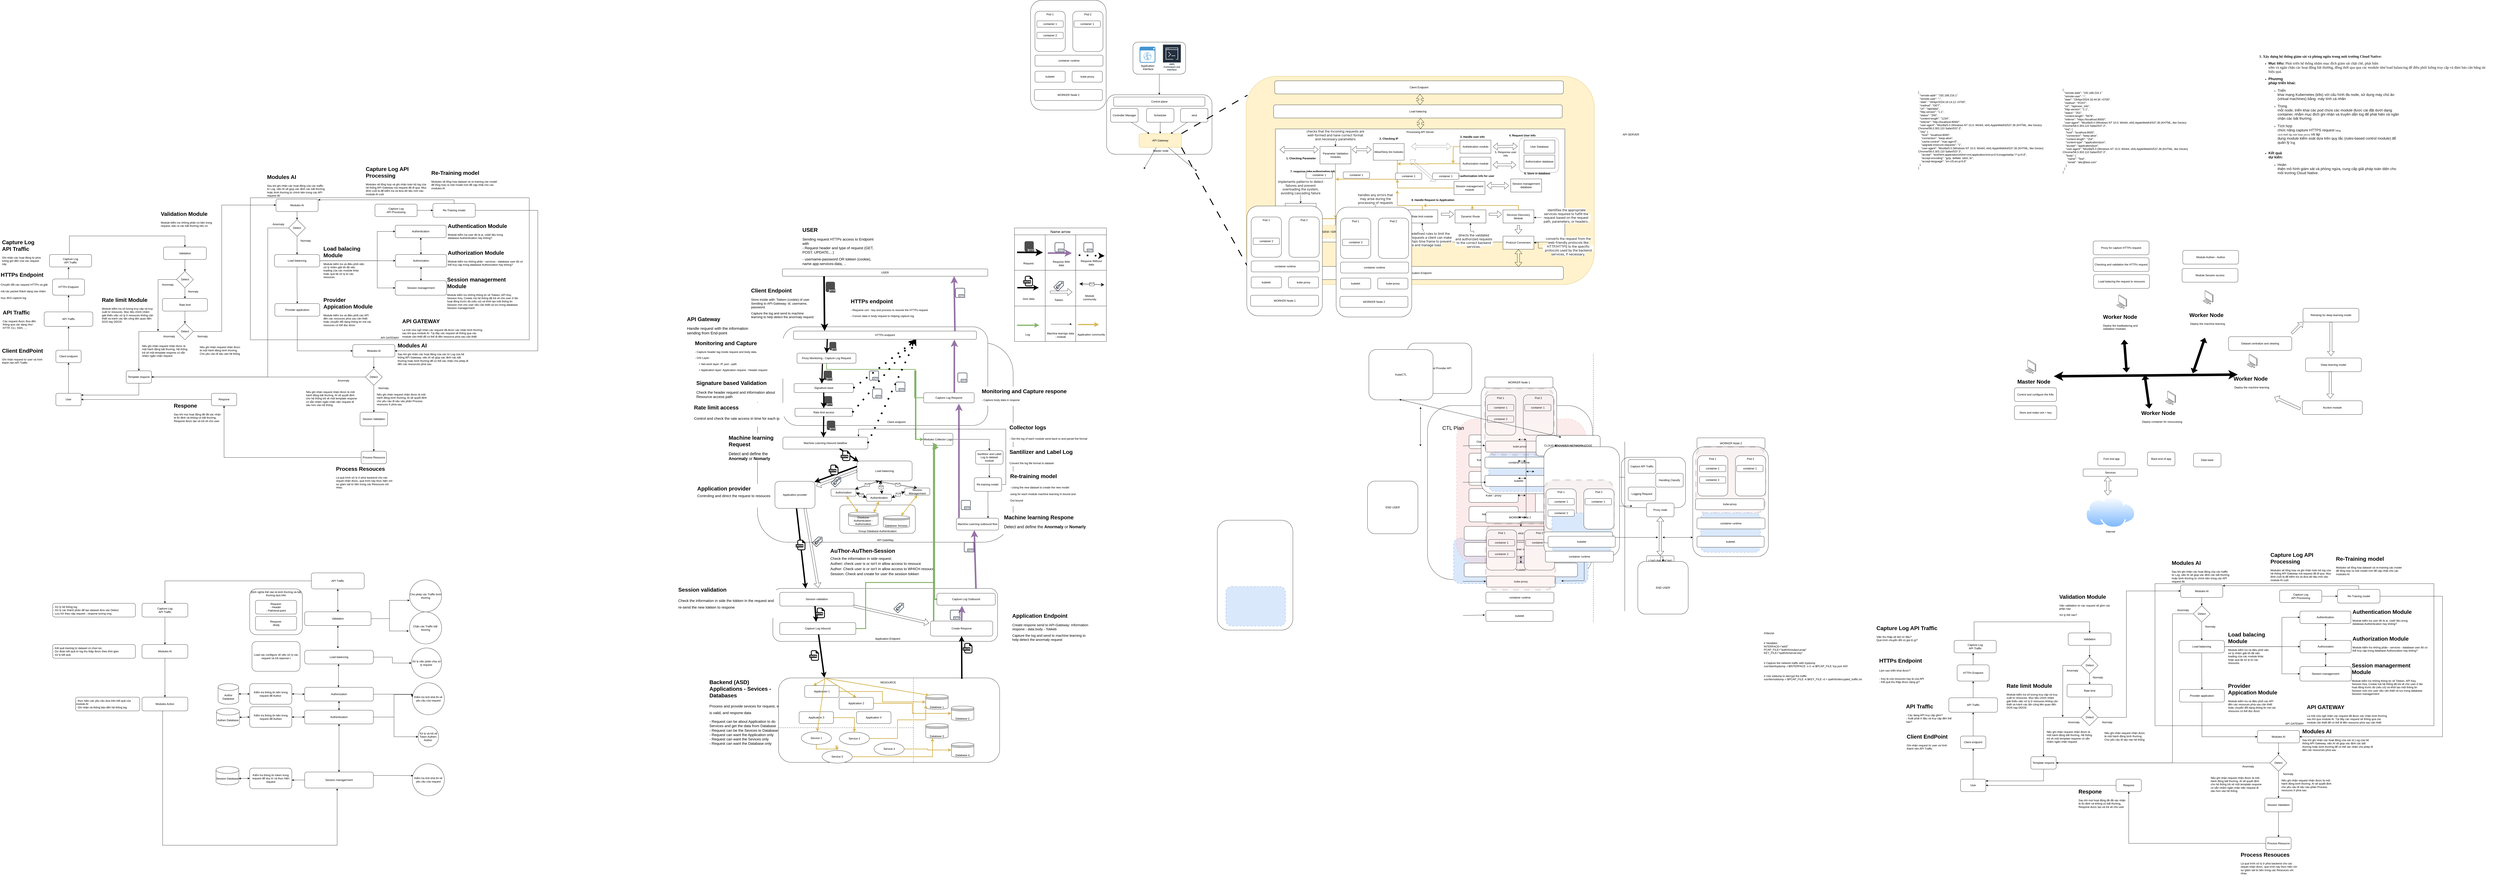 <mxfile version="24.2.7" type="github">
  <diagram name="Page-1" id="UMn9NgwjwvaUy-2SpcIn">
    <mxGraphModel dx="7731" dy="2512" grid="0" gridSize="10" guides="1" tooltips="1" connect="1" arrows="1" fold="1" page="1" pageScale="1" pageWidth="827" pageHeight="1169" math="0" shadow="0">
      <root>
        <mxCell id="0" />
        <mxCell id="SCb9B_5f1ztIZIJHBHVb-7" value="Untitled Layer" style="" parent="0" />
        <mxCell id="SCb9B_5f1ztIZIJHBHVb-9" value="" style="rounded=1;whiteSpace=wrap;html=1;" parent="SCb9B_5f1ztIZIJHBHVb-7" vertex="1">
          <mxGeometry x="2558.25" y="1535" width="280" height="220" as="geometry" />
        </mxCell>
        <mxCell id="SCb9B_5f1ztIZIJHBHVb-10" value="" style="group" parent="SCb9B_5f1ztIZIJHBHVb-7" vertex="1" connectable="0">
          <mxGeometry x="311" y="-9" width="460" height="220" as="geometry" />
        </mxCell>
        <mxCell id="SCb9B_5f1ztIZIJHBHVb-11" value="" style="rounded=1;whiteSpace=wrap;html=1;" parent="SCb9B_5f1ztIZIJHBHVb-10" vertex="1">
          <mxGeometry y="-40" width="460" height="260" as="geometry" />
        </mxCell>
        <mxCell id="SCb9B_5f1ztIZIJHBHVb-12" value="Master node" style="text;html=1;strokeColor=none;fillColor=none;align=center;verticalAlign=middle;whiteSpace=wrap;rounded=0;" parent="SCb9B_5f1ztIZIJHBHVb-10" vertex="1">
          <mxGeometry x="174" y="190" width="125" height="30" as="geometry" />
        </mxCell>
        <mxCell id="SCb9B_5f1ztIZIJHBHVb-13" value="Controller Manager" style="rounded=1;whiteSpace=wrap;html=1;" parent="SCb9B_5f1ztIZIJHBHVb-10" vertex="1">
          <mxGeometry x="17.5" y="20" width="120" height="60" as="geometry" />
        </mxCell>
        <mxCell id="SCb9B_5f1ztIZIJHBHVb-14" value="Scheduler" style="rounded=1;whiteSpace=wrap;html=1;" parent="SCb9B_5f1ztIZIJHBHVb-10" vertex="1">
          <mxGeometry x="174" y="20" width="120" height="60" as="geometry" />
        </mxCell>
        <mxCell id="SCb9B_5f1ztIZIJHBHVb-15" value="etcd" style="rounded=1;whiteSpace=wrap;html=1;" parent="SCb9B_5f1ztIZIJHBHVb-10" vertex="1">
          <mxGeometry x="322.5" y="20" width="120" height="60" as="geometry" />
        </mxCell>
        <mxCell id="SCb9B_5f1ztIZIJHBHVb-16" value="API Gateway" style="rounded=1;whiteSpace=wrap;html=1;fillColor=#fff2cc;strokeColor=#d6b656;" parent="SCb9B_5f1ztIZIJHBHVb-10" vertex="1">
          <mxGeometry x="141.5" y="130" width="185" height="60" as="geometry" />
        </mxCell>
        <mxCell id="SCb9B_5f1ztIZIJHBHVb-17" value="" style="endArrow=classic;html=1;rounded=0;exitX=0.75;exitY=1;exitDx=0;exitDy=0;" parent="SCb9B_5f1ztIZIJHBHVb-10" source="SCb9B_5f1ztIZIJHBHVb-13" target="SCb9B_5f1ztIZIJHBHVb-16" edge="1">
          <mxGeometry width="50" height="50" relative="1" as="geometry">
            <mxPoint x="160" y="560" as="sourcePoint" />
            <mxPoint x="210" y="510" as="targetPoint" />
          </mxGeometry>
        </mxCell>
        <mxCell id="SCb9B_5f1ztIZIJHBHVb-18" value="" style="endArrow=classic;html=1;rounded=0;exitX=0.5;exitY=1;exitDx=0;exitDy=0;" parent="SCb9B_5f1ztIZIJHBHVb-10" source="SCb9B_5f1ztIZIJHBHVb-14" target="SCb9B_5f1ztIZIJHBHVb-16" edge="1">
          <mxGeometry width="50" height="50" relative="1" as="geometry">
            <mxPoint x="118" y="90" as="sourcePoint" />
            <mxPoint x="197" y="140" as="targetPoint" />
          </mxGeometry>
        </mxCell>
        <mxCell id="SCb9B_5f1ztIZIJHBHVb-19" value="" style="endArrow=classic;html=1;rounded=0;exitX=0.25;exitY=1;exitDx=0;exitDy=0;entryX=0.75;entryY=0;entryDx=0;entryDy=0;" parent="SCb9B_5f1ztIZIJHBHVb-10" source="SCb9B_5f1ztIZIJHBHVb-15" target="SCb9B_5f1ztIZIJHBHVb-16" edge="1">
          <mxGeometry width="50" height="50" relative="1" as="geometry">
            <mxPoint x="128" y="100" as="sourcePoint" />
            <mxPoint x="207" y="150" as="targetPoint" />
          </mxGeometry>
        </mxCell>
        <mxCell id="SCb9B_5f1ztIZIJHBHVb-42" value="Control plane" style="rounded=1;whiteSpace=wrap;html=1;" parent="SCb9B_5f1ztIZIJHBHVb-7" vertex="1">
          <mxGeometry x="341.75" y="-39" width="398.5" height="40" as="geometry" />
        </mxCell>
        <mxCell id="SCb9B_5f1ztIZIJHBHVb-43" value="" style="endArrow=classic;html=1;rounded=0;entryX=0.436;entryY=0.006;entryDx=0;entryDy=0;entryPerimeter=0;" parent="SCb9B_5f1ztIZIJHBHVb-7" source="SCb9B_5f1ztIZIJHBHVb-16" edge="1">
          <mxGeometry width="50" height="50" relative="1" as="geometry">
            <mxPoint x="674" y="81" as="sourcePoint" />
            <mxPoint x="704.88" y="283.88" as="targetPoint" />
            <Array as="points">
              <mxPoint x="651" y="241" />
            </Array>
          </mxGeometry>
        </mxCell>
        <mxCell id="SCb9B_5f1ztIZIJHBHVb-44" value="" style="endArrow=classic;html=1;rounded=0;" parent="SCb9B_5f1ztIZIJHBHVb-7" source="SCb9B_5f1ztIZIJHBHVb-16" edge="1">
          <mxGeometry width="50" height="50" relative="1" as="geometry">
            <mxPoint x="455" y="241" as="sourcePoint" />
            <mxPoint x="473.425" y="276" as="targetPoint" />
            <Array as="points" />
          </mxGeometry>
        </mxCell>
        <mxCell id="SCb9B_5f1ztIZIJHBHVb-45" value="" style="group" parent="SCb9B_5f1ztIZIJHBHVb-7" vertex="1" connectable="0">
          <mxGeometry x="426" y="-279" width="230" height="140" as="geometry" />
        </mxCell>
        <mxCell id="SCb9B_5f1ztIZIJHBHVb-46" value="" style="rounded=1;whiteSpace=wrap;html=1;" parent="SCb9B_5f1ztIZIJHBHVb-45" vertex="1">
          <mxGeometry width="230" height="140" as="geometry" />
        </mxCell>
        <mxCell id="SCb9B_5f1ztIZIJHBHVb-47" value="Application&lt;br&gt;&amp;nbsp;Interface" style="shadow=0;dashed=0;html=1;strokeColor=none;fillColor=#4495D1;labelPosition=center;verticalLabelPosition=bottom;verticalAlign=top;align=center;outlineConnect=0;shape=mxgraph.veeam.2d.web_ui;" parent="SCb9B_5f1ztIZIJHBHVb-45" vertex="1">
          <mxGeometry x="29" y="20" width="69" height="70" as="geometry" />
        </mxCell>
        <mxCell id="SCb9B_5f1ztIZIJHBHVb-48" value="AWS&#xa;Command Line Interface" style="sketch=0;outlineConnect=0;fontColor=#232F3E;gradientColor=none;strokeColor=#ffffff;fillColor=#232F3E;dashed=0;verticalLabelPosition=middle;verticalAlign=bottom;align=center;html=1;whiteSpace=wrap;fontSize=10;fontStyle=1;spacing=3;shape=mxgraph.aws4.productIcon;prIcon=mxgraph.aws4.command_line_interface;" parent="SCb9B_5f1ztIZIJHBHVb-45" vertex="1">
          <mxGeometry x="130" y="10" width="80" height="120" as="geometry" />
        </mxCell>
        <mxCell id="SCb9B_5f1ztIZIJHBHVb-49" style="edgeStyle=orthogonalEdgeStyle;rounded=0;orthogonalLoop=1;jettySize=auto;html=1;entryX=0.5;entryY=0;entryDx=0;entryDy=0;" parent="SCb9B_5f1ztIZIJHBHVb-7" source="SCb9B_5f1ztIZIJHBHVb-46" target="SCb9B_5f1ztIZIJHBHVb-11" edge="1">
          <mxGeometry relative="1" as="geometry" />
        </mxCell>
        <mxCell id="SCb9B_5f1ztIZIJHBHVb-50" value="" style="endArrow=none;html=1;rounded=0;entryX=0.004;entryY=0.091;entryDx=0;entryDy=0;entryPerimeter=0;exitX=1;exitY=0;exitDx=0;exitDy=0;dashed=1;dashPattern=8 8;strokeWidth=4;" parent="SCb9B_5f1ztIZIJHBHVb-7" source="SCb9B_5f1ztIZIJHBHVb-16" target="SCb9B_5f1ztIZIJHBHVb-53" edge="1">
          <mxGeometry width="50" height="50" relative="1" as="geometry">
            <mxPoint x="880" y="860" as="sourcePoint" />
            <mxPoint x="930" y="810" as="targetPoint" />
          </mxGeometry>
        </mxCell>
        <mxCell id="SCb9B_5f1ztIZIJHBHVb-51" value="" style="endArrow=none;html=1;rounded=0;entryX=0.014;entryY=0.943;entryDx=0;entryDy=0;entryPerimeter=0;exitX=1;exitY=1;exitDx=0;exitDy=0;dashed=1;dashPattern=8 8;strokeWidth=4;" parent="SCb9B_5f1ztIZIJHBHVb-7" source="SCb9B_5f1ztIZIJHBHVb-16" target="SCb9B_5f1ztIZIJHBHVb-53" edge="1">
          <mxGeometry width="50" height="50" relative="1" as="geometry">
            <mxPoint x="417" y="370" as="sourcePoint" />
            <mxPoint x="721.92" y="673.6" as="targetPoint" />
          </mxGeometry>
        </mxCell>
        <mxCell id="SCb9B_5f1ztIZIJHBHVb-52" value="API SERVER" style="text;html=1;strokeColor=none;fillColor=none;align=center;verticalAlign=middle;whiteSpace=wrap;rounded=0;" parent="SCb9B_5f1ztIZIJHBHVb-7" vertex="1">
          <mxGeometry x="2500" y="110" width="200" height="30" as="geometry" />
        </mxCell>
        <mxCell id="SCb9B_5f1ztIZIJHBHVb-53" value="" style="rounded=1;whiteSpace=wrap;html=1;fillColor=#fff2cc;strokeColor=#d6b656;" parent="SCb9B_5f1ztIZIJHBHVb-7" vertex="1">
          <mxGeometry x="920" y="-130" width="1520" height="910" as="geometry" />
        </mxCell>
        <mxCell id="SCb9B_5f1ztIZIJHBHVb-54" value="" style="group" parent="SCb9B_5f1ztIZIJHBHVb-7" vertex="1" connectable="0">
          <mxGeometry x="1040" y="-110" width="1710" height="1032" as="geometry" />
        </mxCell>
        <mxCell id="SCb9B_5f1ztIZIJHBHVb-55" value="" style="group" parent="SCb9B_5f1ztIZIJHBHVb-54" vertex="1" connectable="0">
          <mxGeometry width="1710.0" height="1032" as="geometry" />
        </mxCell>
        <mxCell id="SCb9B_5f1ztIZIJHBHVb-56" value="Processing API Server" style="rounded=0;whiteSpace=wrap;html=1;movable=1;resizable=1;rotatable=1;deletable=1;editable=1;locked=0;connectable=1;verticalAlign=top;" parent="SCb9B_5f1ztIZIJHBHVb-55" vertex="1">
          <mxGeometry x="7.876" y="210.314" width="1263.568" height="494.237" as="geometry" />
        </mxCell>
        <mxCell id="SCb9B_5f1ztIZIJHBHVb-57" value="6. Gen token and authorization info for user" style="text;html=1;strokeColor=none;fillColor=none;align=center;verticalAlign=middle;whiteSpace=wrap;rounded=0;fontStyle=1" parent="SCb9B_5f1ztIZIJHBHVb-55" vertex="1">
          <mxGeometry x="707.115" y="401.508" width="264.415" height="28.679" as="geometry" />
        </mxCell>
        <mxCell id="SCb9B_5f1ztIZIJHBHVb-58" style="edgeStyle=orthogonalEdgeStyle;rounded=0;orthogonalLoop=1;jettySize=auto;html=1;fillColor=#fff2cc;strokeColor=#d6b656;strokeWidth=3;" parent="SCb9B_5f1ztIZIJHBHVb-55" source="SCb9B_5f1ztIZIJHBHVb-59" edge="1">
          <mxGeometry relative="1" as="geometry">
            <mxPoint x="783.649" y="362.791" as="targetPoint" />
          </mxGeometry>
        </mxCell>
        <mxCell id="SCb9B_5f1ztIZIJHBHVb-59" value="Authetication module" style="rounded=0;whiteSpace=wrap;html=1;" parent="SCb9B_5f1ztIZIJHBHVb-55" vertex="1">
          <mxGeometry x="813.691" y="259.068" width="135.021" height="57.358" as="geometry" />
        </mxCell>
        <mxCell id="SCb9B_5f1ztIZIJHBHVb-60" value="User Database" style="rounded=0;whiteSpace=wrap;html=1;" parent="SCb9B_5f1ztIZIJHBHVb-55" vertex="1">
          <mxGeometry x="1093.071" y="259.068" width="135.021" height="57.358" as="geometry" />
        </mxCell>
        <mxCell id="SCb9B_5f1ztIZIJHBHVb-61" style="edgeStyle=orthogonalEdgeStyle;rounded=0;orthogonalLoop=1;jettySize=auto;html=1;fillColor=#fff2cc;strokeColor=#d6b656;strokeWidth=3;" parent="SCb9B_5f1ztIZIJHBHVb-55" source="SCb9B_5f1ztIZIJHBHVb-62" edge="1">
          <mxGeometry relative="1" as="geometry">
            <mxPoint x="540.083" y="362.791" as="targetPoint" />
          </mxGeometry>
        </mxCell>
        <mxCell id="SCb9B_5f1ztIZIJHBHVb-62" value="Authorization module" style="rounded=0;whiteSpace=wrap;html=1;" parent="SCb9B_5f1ztIZIJHBHVb-55" vertex="1">
          <mxGeometry x="813.691" y="333.634" width="135.021" height="57.358" as="geometry" />
        </mxCell>
        <mxCell id="SCb9B_5f1ztIZIJHBHVb-63" value="3. Handle user info" style="text;html=1;strokeColor=none;fillColor=none;align=center;verticalAlign=middle;whiteSpace=wrap;rounded=0;fontStyle=1" parent="SCb9B_5f1ztIZIJHBHVb-55" vertex="1">
          <mxGeometry x="792.065" y="230.389" width="151.898" height="28.679" as="geometry" />
        </mxCell>
        <mxCell id="SCb9B_5f1ztIZIJHBHVb-64" value="" style="shape=flexArrow;endArrow=classic;html=1;rounded=0;startArrow=block;" parent="SCb9B_5f1ztIZIJHBHVb-55" edge="1">
          <mxGeometry width="50" height="50" relative="1" as="geometry">
            <mxPoint x="1058.416" y="367.571" as="sourcePoint" />
            <mxPoint x="957.15" y="367.093" as="targetPoint" />
          </mxGeometry>
        </mxCell>
        <mxCell id="SCb9B_5f1ztIZIJHBHVb-65" value="6. Store in database" style="text;html=1;strokeColor=none;fillColor=none;align=center;verticalAlign=middle;whiteSpace=wrap;rounded=0;fontStyle=1" parent="SCb9B_5f1ztIZIJHBHVb-55" vertex="1">
          <mxGeometry x="1074.54" y="390.992" width="151.898" height="28.679" as="geometry" />
        </mxCell>
        <mxCell id="SCb9B_5f1ztIZIJHBHVb-66" value="5. Response user info" style="text;html=1;strokeColor=none;fillColor=none;align=center;verticalAlign=middle;whiteSpace=wrap;rounded=0;" parent="SCb9B_5f1ztIZIJHBHVb-55" vertex="1">
          <mxGeometry x="954.056" y="304.955" width="118.143" height="28.679" as="geometry" />
        </mxCell>
        <mxCell id="SCb9B_5f1ztIZIJHBHVb-67" value="7. response toke authorization info&amp;nbsp;&amp;nbsp;" style="text;html=1;strokeColor=none;fillColor=none;align=center;verticalAlign=middle;whiteSpace=wrap;rounded=0;fontStyle=1" parent="SCb9B_5f1ztIZIJHBHVb-55" vertex="1">
          <mxGeometry x="4.894" y="381.911" width="341.265" height="28.679" as="geometry" />
        </mxCell>
        <mxCell id="SCb9B_5f1ztIZIJHBHVb-68" value="" style="shape=flexArrow;endArrow=classic;html=1;rounded=0;startArrow=block;" parent="SCb9B_5f1ztIZIJHBHVb-55" edge="1">
          <mxGeometry width="50" height="50" relative="1" as="geometry">
            <mxPoint x="27.004" y="300.653" as="sourcePoint" />
            <mxPoint x="195.78" y="300.653" as="targetPoint" />
          </mxGeometry>
        </mxCell>
        <mxCell id="SCb9B_5f1ztIZIJHBHVb-69" style="edgeStyle=orthogonalEdgeStyle;rounded=0;orthogonalLoop=1;jettySize=auto;html=1;fillColor=#fff2cc;strokeColor=#d6b656;strokeWidth=3;" parent="SCb9B_5f1ztIZIJHBHVb-55" source="SCb9B_5f1ztIZIJHBHVb-70" edge="1">
          <mxGeometry relative="1" as="geometry">
            <mxPoint x="540.083" y="430.187" as="targetPoint" />
          </mxGeometry>
        </mxCell>
        <mxCell id="SCb9B_5f1ztIZIJHBHVb-70" value="Session managerment module" style="rounded=0;whiteSpace=wrap;html=1;" parent="SCb9B_5f1ztIZIJHBHVb-55" vertex="1">
          <mxGeometry x="787.621" y="439.747" width="135.021" height="57.358" as="geometry" />
        </mxCell>
        <mxCell id="SCb9B_5f1ztIZIJHBHVb-71" value="Session managerment database" style="rounded=0;whiteSpace=wrap;html=1;" parent="SCb9B_5f1ztIZIJHBHVb-55" vertex="1">
          <mxGeometry x="1035.159" y="428.753" width="135.021" height="57.358" as="geometry" />
        </mxCell>
        <mxCell id="SCb9B_5f1ztIZIJHBHVb-72" value="" style="shape=flexArrow;endArrow=classic;html=1;rounded=0;startArrow=block;" parent="SCb9B_5f1ztIZIJHBHVb-55" edge="1">
          <mxGeometry width="50" height="50" relative="1" as="geometry">
            <mxPoint x="958.05" y="287.747" as="sourcePoint" />
            <mxPoint x="1064.942" y="286.313" as="targetPoint" />
          </mxGeometry>
        </mxCell>
        <mxCell id="SCb9B_5f1ztIZIJHBHVb-73" value="" style="shape=flexArrow;endArrow=classic;html=1;rounded=0;startArrow=block;" parent="SCb9B_5f1ztIZIJHBHVb-55" edge="1">
          <mxGeometry width="50" height="50" relative="1" as="geometry">
            <mxPoint x="930.517" y="457.738" as="sourcePoint" />
            <mxPoint x="1027.282" y="458.216" as="targetPoint" />
          </mxGeometry>
        </mxCell>
        <mxCell id="SCb9B_5f1ztIZIJHBHVb-74" value="Authorization database" style="rounded=0;whiteSpace=wrap;html=1;" parent="SCb9B_5f1ztIZIJHBHVb-55" vertex="1">
          <mxGeometry x="1093.071" y="324.552" width="135.021" height="57.358" as="geometry" />
        </mxCell>
        <mxCell id="SCb9B_5f1ztIZIJHBHVb-75" style="edgeStyle=orthogonalEdgeStyle;rounded=0;orthogonalLoop=1;jettySize=auto;html=1;fillColor=#fff2cc;strokeColor=#d6b656;strokeWidth=3;" parent="SCb9B_5f1ztIZIJHBHVb-55" source="SCb9B_5f1ztIZIJHBHVb-76" edge="1">
          <mxGeometry relative="1" as="geometry">
            <mxPoint x="270.041" y="602.262" as="targetPoint" />
          </mxGeometry>
        </mxCell>
        <mxCell id="SCb9B_5f1ztIZIJHBHVb-76" value="Parameter Validation modules" style="rounded=0;whiteSpace=wrap;html=1;" parent="SCb9B_5f1ztIZIJHBHVb-55" vertex="1">
          <mxGeometry x="202.531" y="286.791" width="135.021" height="76.478" as="geometry" />
        </mxCell>
        <mxCell id="SCb9B_5f1ztIZIJHBHVb-77" style="edgeStyle=orthogonalEdgeStyle;rounded=0;orthogonalLoop=1;jettySize=auto;html=1;fillColor=#fff2cc;strokeColor=#d6b656;strokeWidth=3;" parent="SCb9B_5f1ztIZIJHBHVb-55" source="SCb9B_5f1ztIZIJHBHVb-78" edge="1">
          <mxGeometry relative="1" as="geometry">
            <mxPoint x="270.041" y="430.187" as="targetPoint" />
            <Array as="points">
              <mxPoint x="540.083" y="430.187" />
            </Array>
          </mxGeometry>
        </mxCell>
        <mxCell id="SCb9B_5f1ztIZIJHBHVb-78" value="Allow/Deny list modules" style="rounded=0;whiteSpace=wrap;html=1;" parent="SCb9B_5f1ztIZIJHBHVb-55" vertex="1">
          <mxGeometry x="435.104" y="274.364" width="135.021" height="72.654" as="geometry" />
        </mxCell>
        <mxCell id="SCb9B_5f1ztIZIJHBHVb-79" value="" style="shape=flexArrow;endArrow=classic;html=1;rounded=0;startArrow=block;" parent="SCb9B_5f1ztIZIJHBHVb-55" edge="1">
          <mxGeometry width="50" height="50" relative="1" as="geometry">
            <mxPoint x="342.052" y="300.653" as="sourcePoint" />
            <mxPoint x="427.565" y="301.131" as="targetPoint" />
          </mxGeometry>
        </mxCell>
        <mxCell id="SCb9B_5f1ztIZIJHBHVb-80" value="" style="rounded=1;whiteSpace=wrap;html=1;fillColor=none;dashed=1;" parent="SCb9B_5f1ztIZIJHBHVb-55" vertex="1">
          <mxGeometry x="1072.199" y="248.075" width="172.77" height="152.955" as="geometry" />
        </mxCell>
        <mxCell id="SCb9B_5f1ztIZIJHBHVb-81" style="edgeStyle=orthogonalEdgeStyle;rounded=0;orthogonalLoop=1;jettySize=auto;html=1;fillColor=#fff2cc;strokeColor=#d6b656;strokeWidth=3;" parent="SCb9B_5f1ztIZIJHBHVb-55" source="SCb9B_5f1ztIZIJHBHVb-82" edge="1">
          <mxGeometry relative="1" as="geometry">
            <mxPoint x="540.083" y="477.986" as="targetPoint" />
            <Array as="points">
              <mxPoint x="649.224" y="544.904" />
            </Array>
          </mxGeometry>
        </mxCell>
        <mxCell id="SCb9B_5f1ztIZIJHBHVb-82" value="Rate limit module" style="rounded=0;whiteSpace=wrap;html=1;" parent="SCb9B_5f1ztIZIJHBHVb-55" vertex="1">
          <mxGeometry x="581.714" y="564.023" width="135.021" height="57.358" as="geometry" />
        </mxCell>
        <mxCell id="SCb9B_5f1ztIZIJHBHVb-83" style="edgeStyle=orthogonalEdgeStyle;rounded=0;orthogonalLoop=1;jettySize=auto;html=1;fillColor=#fff2cc;strokeColor=#d6b656;strokeWidth=3;" parent="SCb9B_5f1ztIZIJHBHVb-55" source="SCb9B_5f1ztIZIJHBHVb-84" edge="1">
          <mxGeometry relative="1" as="geometry">
            <mxPoint x="867.508" y="544.904" as="targetPoint" />
            <Array as="points">
              <mxPoint x="867.508" y="554.463" />
              <mxPoint x="867.508" y="554.463" />
            </Array>
          </mxGeometry>
        </mxCell>
        <mxCell id="SCb9B_5f1ztIZIJHBHVb-84" value="Dynamic Route" style="rounded=0;whiteSpace=wrap;html=1;" parent="SCb9B_5f1ztIZIJHBHVb-55" vertex="1">
          <mxGeometry x="792.065" y="564.023" width="135.021" height="57.358" as="geometry" />
        </mxCell>
        <mxCell id="SCb9B_5f1ztIZIJHBHVb-85" value="Protocol Conversion" style="rounded=0;whiteSpace=wrap;html=1;" parent="SCb9B_5f1ztIZIJHBHVb-55" vertex="1">
          <mxGeometry x="1001.403" y="678.74" width="135.021" height="57.358" as="geometry" />
        </mxCell>
        <mxCell id="SCb9B_5f1ztIZIJHBHVb-86" style="edgeStyle=orthogonalEdgeStyle;rounded=0;orthogonalLoop=1;jettySize=auto;html=1;fillColor=#fff2cc;strokeColor=#d6b656;strokeWidth=3;" parent="SCb9B_5f1ztIZIJHBHVb-55" source="SCb9B_5f1ztIZIJHBHVb-87" edge="1">
          <mxGeometry relative="1" as="geometry">
            <mxPoint x="652.6" y="544.904" as="targetPoint" />
            <Array as="points">
              <mxPoint x="1068.914" y="544.904" />
            </Array>
          </mxGeometry>
        </mxCell>
        <mxCell id="SCb9B_5f1ztIZIJHBHVb-87" value="Services Discovery Module" style="rounded=0;whiteSpace=wrap;html=1;" parent="SCb9B_5f1ztIZIJHBHVb-55" vertex="1">
          <mxGeometry x="1001.403" y="564.023" width="135.021" height="57.358" as="geometry" />
        </mxCell>
        <mxCell id="SCb9B_5f1ztIZIJHBHVb-88" value="2. Checking IP" style="text;html=1;strokeColor=none;fillColor=none;align=center;verticalAlign=middle;whiteSpace=wrap;rounded=0;fontStyle=1" parent="SCb9B_5f1ztIZIJHBHVb-55" vertex="1">
          <mxGeometry x="426.665" y="238.993" width="151.898" height="28.679" as="geometry" />
        </mxCell>
        <mxCell id="SCb9B_5f1ztIZIJHBHVb-89" value="1. Checking Parameter" style="text;html=1;strokeColor=none;fillColor=none;align=center;verticalAlign=middle;whiteSpace=wrap;rounded=0;fontStyle=1" parent="SCb9B_5f1ztIZIJHBHVb-55" vertex="1">
          <mxGeometry x="43.882" y="324.552" width="151.898" height="28.679" as="geometry" />
        </mxCell>
        <mxCell id="SCb9B_5f1ztIZIJHBHVb-90" value="4. Request User Info" style="text;html=1;strokeColor=none;fillColor=none;align=center;verticalAlign=middle;whiteSpace=wrap;rounded=0;fontStyle=1" parent="SCb9B_5f1ztIZIJHBHVb-55" vertex="1">
          <mxGeometry x="993.921" y="224.653" width="183.741" height="28.679" as="geometry" />
        </mxCell>
        <mxCell id="SCb9B_5f1ztIZIJHBHVb-91" value="" style="shape=flexArrow;endArrow=classic;html=1;rounded=0;" parent="SCb9B_5f1ztIZIJHBHVb-55" edge="1">
          <mxGeometry width="50" height="50" relative="1" as="geometry">
            <mxPoint x="731.362" y="583.143" as="sourcePoint" />
            <mxPoint x="787.621" y="583.143" as="targetPoint" />
          </mxGeometry>
        </mxCell>
        <mxCell id="SCb9B_5f1ztIZIJHBHVb-92" value="" style="shape=flexArrow;endArrow=classic;html=1;rounded=0;" parent="SCb9B_5f1ztIZIJHBHVb-55" edge="1">
          <mxGeometry width="50" height="50" relative="1" as="geometry">
            <mxPoint x="940.081" y="583.143" as="sourcePoint" />
            <mxPoint x="996.34" y="583.143" as="targetPoint" />
          </mxGeometry>
        </mxCell>
        <mxCell id="SCb9B_5f1ztIZIJHBHVb-93" value="" style="shape=flexArrow;endArrow=classic;html=1;rounded=0;" parent="SCb9B_5f1ztIZIJHBHVb-55" edge="1">
          <mxGeometry width="50" height="50" relative="1" as="geometry">
            <mxPoint x="1068.914" y="630.941" as="sourcePoint" />
            <mxPoint x="1068.914" y="669.18" as="targetPoint" />
          </mxGeometry>
        </mxCell>
        <mxCell id="SCb9B_5f1ztIZIJHBHVb-94" value="Circuit Break" style="rounded=0;whiteSpace=wrap;html=1;" parent="SCb9B_5f1ztIZIJHBHVb-55" vertex="1">
          <mxGeometry x="50.633" y="535.344" width="135.021" height="57.358" as="geometry" />
        </mxCell>
        <mxCell id="SCb9B_5f1ztIZIJHBHVb-95" value="SIEM / IDR-XDR System" style="rounded=0;whiteSpace=wrap;html=1;dashed=1;dashPattern=8 8;fillColor=#fff2cc;strokeColor=#d6b656;" parent="SCb9B_5f1ztIZIJHBHVb-55" vertex="1">
          <mxGeometry x="210.97" y="630.941" width="135.021" height="57.358" as="geometry" />
        </mxCell>
        <mxCell id="SCb9B_5f1ztIZIJHBHVb-96" value="Cache" style="rounded=0;whiteSpace=wrap;html=1;" parent="SCb9B_5f1ztIZIJHBHVb-55" vertex="1">
          <mxGeometry x="375.751" y="630.941" width="135.021" height="57.358" as="geometry" />
        </mxCell>
        <mxCell id="SCb9B_5f1ztIZIJHBHVb-97" value="Logging and monitoring" style="rounded=0;whiteSpace=wrap;html=1;fillColor=#fff2cc;strokeColor=#d6b656;" parent="SCb9B_5f1ztIZIJHBHVb-55" vertex="1">
          <mxGeometry x="50.633" y="630.941" width="135.021" height="57.358" as="geometry" />
        </mxCell>
        <mxCell id="SCb9B_5f1ztIZIJHBHVb-98" value="Error handling" style="rounded=0;whiteSpace=wrap;html=1;" parent="SCb9B_5f1ztIZIJHBHVb-55" vertex="1">
          <mxGeometry x="375.751" y="564.023" width="135.021" height="57.358" as="geometry" />
        </mxCell>
        <mxCell id="SCb9B_5f1ztIZIJHBHVb-99" style="edgeStyle=orthogonalEdgeStyle;rounded=0;orthogonalLoop=1;jettySize=auto;html=1;" parent="SCb9B_5f1ztIZIJHBHVb-55" source="SCb9B_5f1ztIZIJHBHVb-100" target="SCb9B_5f1ztIZIJHBHVb-82" edge="1">
          <mxGeometry relative="1" as="geometry" />
        </mxCell>
        <mxCell id="SCb9B_5f1ztIZIJHBHVb-100" value="&lt;span style=&quot;color: rgba(0, 0, 0, 0.9); font-family: -apple-system, system-ui, BlinkMacSystemFont, &amp;quot;Segoe UI&amp;quot;, Roboto, &amp;quot;Helvetica Neue&amp;quot;, &amp;quot;Fira Sans&amp;quot;, Ubuntu, Oxygen, &amp;quot;Oxygen Sans&amp;quot;, Cantarell, &amp;quot;Droid Sans&amp;quot;, &amp;quot;Apple Color Emoji&amp;quot;, &amp;quot;Segoe UI Emoji&amp;quot;, &amp;quot;Segoe UI Emoji&amp;quot;, &amp;quot;Segoe UI Symbol&amp;quot;, &amp;quot;Lucida Grande&amp;quot;, Helvetica, Arial, sans-serif; font-size: 14px; font-style: normal; font-variant-ligatures: normal; font-variant-caps: normal; font-weight: 400; letter-spacing: normal; orphans: 2; text-align: start; text-indent: 0px; text-transform: none; widows: 2; word-spacing: 0px; -webkit-text-stroke-width: 0px; background-color: rgb(255, 255, 255); text-decoration-thickness: initial; text-decoration-style: initial; text-decoration-color: initial; float: none; display: inline !important;&quot;&gt;applies predefined rules to limit the number of requests a client can make within a certain time frame to prevent abuse and manage load.&lt;/span&gt;" style="text;html=1;strokeColor=none;fillColor=default;align=center;verticalAlign=middle;whiteSpace=wrap;rounded=0;" parent="SCb9B_5f1ztIZIJHBHVb-55" vertex="1">
          <mxGeometry x="526.018" y="678.74" width="254.345" height="28.679" as="geometry" />
        </mxCell>
        <mxCell id="SCb9B_5f1ztIZIJHBHVb-101" value="" style="edgeStyle=orthogonalEdgeStyle;rounded=0;orthogonalLoop=1;jettySize=auto;html=1;" parent="SCb9B_5f1ztIZIJHBHVb-55" source="SCb9B_5f1ztIZIJHBHVb-102" target="SCb9B_5f1ztIZIJHBHVb-84" edge="1">
          <mxGeometry relative="1" as="geometry" />
        </mxCell>
        <mxCell id="SCb9B_5f1ztIZIJHBHVb-102" value="&#xa;&lt;span style=&quot;color: rgba(0, 0, 0, 0.9); font-family: -apple-system, system-ui, BlinkMacSystemFont, &amp;quot;Segoe UI&amp;quot;, Roboto, &amp;quot;Helvetica Neue&amp;quot;, &amp;quot;Fira Sans&amp;quot;, Ubuntu, Oxygen, &amp;quot;Oxygen Sans&amp;quot;, Cantarell, &amp;quot;Droid Sans&amp;quot;, &amp;quot;Apple Color Emoji&amp;quot;, &amp;quot;Segoe UI Emoji&amp;quot;, &amp;quot;Segoe UI Emoji&amp;quot;, &amp;quot;Segoe UI Symbol&amp;quot;, &amp;quot;Lucida Grande&amp;quot;, Helvetica, Arial, sans-serif; font-size: 14px; font-style: normal; font-variant-ligatures: normal; font-variant-caps: normal; font-weight: 400; letter-spacing: normal; orphans: 2; text-align: start; text-indent: 0px; text-transform: none; widows: 2; word-spacing: 0px; -webkit-text-stroke-width: 0px; background-color: rgb(255, 255, 255); text-decoration-thickness: initial; text-decoration-style: initial; text-decoration-color: initial; float: none; display: inline !important;&quot;&gt;directs the validated and authorized requests to the correct backend services.&lt;/span&gt;&lt;span style=&quot;box-sizing: inherit; margin: var(--artdeco-reset-base-margin-zero); padding: var(--artdeco-reset-base-padding-zero); border: var(--artdeco-reset-base-border-zero); font-size: 14px; vertical-align: var(--artdeco-reset-base-vertical-align-baseline); background-color: rgb(255, 255, 255); outline: var(--artdeco-reset-base-outline-zero); color: rgba(0, 0, 0, 0.9); font-family: -apple-system, system-ui, BlinkMacSystemFont, &amp;quot;Segoe UI&amp;quot;, Roboto, &amp;quot;Helvetica Neue&amp;quot;, &amp;quot;Fira Sans&amp;quot;, Ubuntu, Oxygen, &amp;quot;Oxygen Sans&amp;quot;, Cantarell, &amp;quot;Droid Sans&amp;quot;, &amp;quot;Apple Color Emoji&amp;quot;, &amp;quot;Segoe UI Emoji&amp;quot;, &amp;quot;Segoe UI Emoji&amp;quot;, &amp;quot;Segoe UI Symbol&amp;quot;, &amp;quot;Lucida Grande&amp;quot;, Helvetica, Arial, sans-serif; font-style: normal; font-variant-ligatures: normal; font-variant-caps: normal; font-weight: 400; letter-spacing: normal; orphans: 2; text-align: start; text-indent: 0px; text-transform: none; widows: 2; word-spacing: 0px; -webkit-text-stroke-width: 0px; text-decoration-thickness: initial; text-decoration-style: initial; text-decoration-color: initial; line-height: inherit !important;&quot; class=&quot;white-space-pre&quot;&gt; &lt;/span&gt;&#xa;&#xa;" style="text;html=1;strokeColor=none;fillColor=default;align=center;verticalAlign=middle;whiteSpace=wrap;rounded=0;" parent="SCb9B_5f1ztIZIJHBHVb-55" vertex="1">
          <mxGeometry x="792.065" y="693.079" width="164.331" height="28.679" as="geometry" />
        </mxCell>
        <mxCell id="SCb9B_5f1ztIZIJHBHVb-103" style="edgeStyle=orthogonalEdgeStyle;rounded=0;orthogonalLoop=1;jettySize=auto;html=1;" parent="SCb9B_5f1ztIZIJHBHVb-55" source="SCb9B_5f1ztIZIJHBHVb-126" edge="1">
          <mxGeometry relative="1" as="geometry">
            <mxPoint x="1136.424" y="597.482" as="targetPoint" />
          </mxGeometry>
        </mxCell>
        <mxCell id="SCb9B_5f1ztIZIJHBHVb-104" style="edgeStyle=orthogonalEdgeStyle;rounded=0;orthogonalLoop=1;jettySize=auto;html=1;" parent="SCb9B_5f1ztIZIJHBHVb-55" source="SCb9B_5f1ztIZIJHBHVb-105" target="SCb9B_5f1ztIZIJHBHVb-94" edge="1">
          <mxGeometry relative="1" as="geometry" />
        </mxCell>
        <mxCell id="SCb9B_5f1ztIZIJHBHVb-105" value="&#xa;&lt;span style=&quot;color: rgba(0, 0, 0, 0.9); font-family: -apple-system, system-ui, BlinkMacSystemFont, &amp;quot;Segoe UI&amp;quot;, Roboto, &amp;quot;Helvetica Neue&amp;quot;, &amp;quot;Fira Sans&amp;quot;, Ubuntu, Oxygen, &amp;quot;Oxygen Sans&amp;quot;, Cantarell, &amp;quot;Droid Sans&amp;quot;, &amp;quot;Apple Color Emoji&amp;quot;, &amp;quot;Segoe UI Emoji&amp;quot;, &amp;quot;Segoe UI Emoji&amp;quot;, &amp;quot;Segoe UI Symbol&amp;quot;, &amp;quot;Lucida Grande&amp;quot;, Helvetica, Arial, sans-serif; font-size: 14px; font-style: normal; font-variant-ligatures: normal; font-variant-caps: normal; font-weight: 400; letter-spacing: normal; orphans: 2; text-align: start; text-indent: 0px; text-transform: none; widows: 2; word-spacing: 0px; -webkit-text-stroke-width: 0px; background-color: rgb(255, 255, 255); text-decoration-thickness: initial; text-decoration-style: initial; text-decoration-color: initial; float: none; display: inline !important;&quot;&gt;implements patterns to detect failures and prevent overloading the system, avoiding cascading failure&lt;/span&gt;&#xa;&#xa;" style="text;html=1;strokeColor=none;fillColor=default;align=center;verticalAlign=middle;whiteSpace=wrap;rounded=0;" parent="SCb9B_5f1ztIZIJHBHVb-55" vertex="1">
          <mxGeometry x="14.008" y="458.866" width="208.157" height="28.679" as="geometry" />
        </mxCell>
        <mxCell id="SCb9B_5f1ztIZIJHBHVb-106" style="edgeStyle=orthogonalEdgeStyle;rounded=0;orthogonalLoop=1;jettySize=auto;html=1;" parent="SCb9B_5f1ztIZIJHBHVb-55" source="SCb9B_5f1ztIZIJHBHVb-107" edge="1">
          <mxGeometry relative="1" as="geometry">
            <mxPoint x="455.132" y="688.299" as="targetPoint" />
          </mxGeometry>
        </mxCell>
        <mxCell id="SCb9B_5f1ztIZIJHBHVb-107" value="&#xa;&lt;span style=&quot;color: rgba(0, 0, 0, 0.9); font-family: -apple-system, system-ui, BlinkMacSystemFont, &amp;quot;Segoe UI&amp;quot;, Roboto, &amp;quot;Helvetica Neue&amp;quot;, &amp;quot;Fira Sans&amp;quot;, Ubuntu, Oxygen, &amp;quot;Oxygen Sans&amp;quot;, Cantarell, &amp;quot;Droid Sans&amp;quot;, &amp;quot;Apple Color Emoji&amp;quot;, &amp;quot;Segoe UI Emoji&amp;quot;, &amp;quot;Segoe UI Emoji&amp;quot;, &amp;quot;Segoe UI Symbol&amp;quot;, &amp;quot;Lucida Grande&amp;quot;, Helvetica, Arial, sans-serif; font-size: 14px; font-style: normal; font-variant-ligatures: normal; font-variant-caps: normal; font-weight: 400; letter-spacing: normal; orphans: 2; text-align: start; text-indent: 0px; text-transform: none; widows: 2; word-spacing: 0px; -webkit-text-stroke-width: 0px; background-color: rgb(255, 255, 255); text-decoration-thickness: initial; text-decoration-style: initial; text-decoration-color: initial; float: none; display: inline !important;&quot;&gt;stores responses to common requests, reducing the number of calls to the backend services.&lt;/span&gt;&#xa;&#xa;" style="text;html=1;strokeColor=none;fillColor=none;align=center;verticalAlign=middle;whiteSpace=wrap;rounded=0;" parent="SCb9B_5f1ztIZIJHBHVb-55" vertex="1">
          <mxGeometry x="333.614" y="755.217" width="243.037" height="28.679" as="geometry" />
        </mxCell>
        <mxCell id="SCb9B_5f1ztIZIJHBHVb-108" value="" style="edgeStyle=orthogonalEdgeStyle;rounded=0;orthogonalLoop=1;jettySize=auto;html=1;" parent="SCb9B_5f1ztIZIJHBHVb-55" source="SCb9B_5f1ztIZIJHBHVb-109" target="SCb9B_5f1ztIZIJHBHVb-98" edge="1">
          <mxGeometry relative="1" as="geometry" />
        </mxCell>
        <mxCell id="SCb9B_5f1ztIZIJHBHVb-109" value="&#xa;&lt;span style=&quot;color: rgba(0, 0, 0, 0.9); font-family: -apple-system, system-ui, BlinkMacSystemFont, &amp;quot;Segoe UI&amp;quot;, Roboto, &amp;quot;Helvetica Neue&amp;quot;, &amp;quot;Fira Sans&amp;quot;, Ubuntu, Oxygen, &amp;quot;Oxygen Sans&amp;quot;, Cantarell, &amp;quot;Droid Sans&amp;quot;, &amp;quot;Apple Color Emoji&amp;quot;, &amp;quot;Segoe UI Emoji&amp;quot;, &amp;quot;Segoe UI Emoji&amp;quot;, &amp;quot;Segoe UI Symbol&amp;quot;, &amp;quot;Lucida Grande&amp;quot;, Helvetica, Arial, sans-serif; font-size: 14px; font-style: normal; font-variant-ligatures: normal; font-variant-caps: normal; font-weight: 400; letter-spacing: normal; orphans: 2; text-align: start; text-indent: 0px; text-transform: none; widows: 2; word-spacing: 0px; -webkit-text-stroke-width: 0px; background-color: rgb(255, 255, 255); text-decoration-thickness: initial; text-decoration-style: initial; text-decoration-color: initial; float: none; display: inline !important;&quot;&gt;handles any errors that may arise during the processing of requests&lt;/span&gt;&#xa;&#xa;" style="text;html=1;strokeColor=none;fillColor=default;align=center;verticalAlign=middle;whiteSpace=wrap;rounded=0;" parent="SCb9B_5f1ztIZIJHBHVb-55" vertex="1">
          <mxGeometry x="355.554" y="506.665" width="176.708" height="32.503" as="geometry" />
        </mxCell>
        <mxCell id="SCb9B_5f1ztIZIJHBHVb-110" value="" style="edgeStyle=orthogonalEdgeStyle;rounded=0;orthogonalLoop=1;jettySize=auto;html=1;" parent="SCb9B_5f1ztIZIJHBHVb-55" source="SCb9B_5f1ztIZIJHBHVb-111" target="SCb9B_5f1ztIZIJHBHVb-76" edge="1">
          <mxGeometry relative="1" as="geometry" />
        </mxCell>
        <mxCell id="SCb9B_5f1ztIZIJHBHVb-111" value="&#xa;&lt;span style=&quot;color: rgba(0, 0, 0, 0.9); font-family: -apple-system, system-ui, BlinkMacSystemFont, &amp;quot;Segoe UI&amp;quot;, Roboto, &amp;quot;Helvetica Neue&amp;quot;, &amp;quot;Fira Sans&amp;quot;, Ubuntu, Oxygen, &amp;quot;Oxygen Sans&amp;quot;, Cantarell, &amp;quot;Droid Sans&amp;quot;, &amp;quot;Apple Color Emoji&amp;quot;, &amp;quot;Segoe UI Emoji&amp;quot;, &amp;quot;Segoe UI Emoji&amp;quot;, &amp;quot;Segoe UI Symbol&amp;quot;, &amp;quot;Lucida Grande&amp;quot;, Helvetica, Arial, sans-serif; font-size: 14px; font-style: normal; font-variant-ligatures: normal; font-variant-caps: normal; font-weight: 400; letter-spacing: normal; orphans: 2; text-align: start; text-indent: 0px; text-transform: none; widows: 2; word-spacing: 0px; -webkit-text-stroke-width: 0px; background-color: rgb(255, 255, 255); text-decoration-thickness: initial; text-decoration-style: initial; text-decoration-color: initial; float: none; display: inline !important;&quot;&gt;checks that the incoming requests are well-formed and have correct format and necessary parameters&lt;/span&gt;&#xa;&#xa;" style="text;html=1;strokeColor=none;fillColor=default;align=center;verticalAlign=middle;whiteSpace=wrap;rounded=0;" parent="SCb9B_5f1ztIZIJHBHVb-55" vertex="1">
          <mxGeometry x="138.396" y="230.389" width="263.29" height="28.679" as="geometry" />
        </mxCell>
        <mxCell id="SCb9B_5f1ztIZIJHBHVb-112" value="" style="endArrow=none;html=1;rounded=0;fillColor=#fff2cc;strokeColor=#d6b656;strokeWidth=4;" parent="SCb9B_5f1ztIZIJHBHVb-55" edge="1">
          <mxGeometry width="50" height="50" relative="1" as="geometry">
            <mxPoint x="292.545" y="602.262" as="sourcePoint" />
            <mxPoint x="101.266" y="602.262" as="targetPoint" />
          </mxGeometry>
        </mxCell>
        <mxCell id="SCb9B_5f1ztIZIJHBHVb-113" value="" style="endArrow=none;html=1;rounded=0;entryX=0.434;entryY=0.014;entryDx=0;entryDy=0;entryPerimeter=0;fillColor=#fff2cc;strokeColor=#d6b656;strokeWidth=4;" parent="SCb9B_5f1ztIZIJHBHVb-55" target="SCb9B_5f1ztIZIJHBHVb-95" edge="1">
          <mxGeometry width="50" height="50" relative="1" as="geometry">
            <mxPoint x="270.041" y="602.262" as="sourcePoint" />
            <mxPoint x="348.803" y="573.583" as="targetPoint" />
          </mxGeometry>
        </mxCell>
        <mxCell id="SCb9B_5f1ztIZIJHBHVb-114" value="" style="endArrow=none;html=1;rounded=0;entryX=0.434;entryY=0.014;entryDx=0;entryDy=0;entryPerimeter=0;fillColor=#fff2cc;strokeColor=#d6b656;strokeWidth=4;" parent="SCb9B_5f1ztIZIJHBHVb-55" edge="1">
          <mxGeometry width="50" height="50" relative="1" as="geometry">
            <mxPoint x="124.242" y="601.459" as="sourcePoint" />
            <mxPoint x="124.242" y="631.094" as="targetPoint" />
          </mxGeometry>
        </mxCell>
        <mxCell id="SCb9B_5f1ztIZIJHBHVb-115" value="Load balacing" style="rounded=1;whiteSpace=wrap;html=1;" parent="SCb9B_5f1ztIZIJHBHVb-55" vertex="1">
          <mxGeometry y="105.157" width="1260.193" height="57.358" as="geometry" />
        </mxCell>
        <mxCell id="SCb9B_5f1ztIZIJHBHVb-116" value="" style="shape=flexArrow;endArrow=classic;html=1;rounded=0;startArrow=block;dashed=1;" parent="SCb9B_5f1ztIZIJHBHVb-55" edge="1">
          <mxGeometry width="50" height="50" relative="1" as="geometry">
            <mxPoint x="600.786" y="286.791" as="sourcePoint" />
            <mxPoint x="776.369" y="286.791" as="targetPoint" />
          </mxGeometry>
        </mxCell>
        <mxCell id="SCb9B_5f1ztIZIJHBHVb-117" value="" style="shape=flexArrow;endArrow=classic;html=1;rounded=0;startArrow=block;dashed=1;" parent="SCb9B_5f1ztIZIJHBHVb-55" edge="1">
          <mxGeometry width="50" height="50" relative="1" as="geometry">
            <mxPoint x="596.341" y="344.15" as="sourcePoint" />
            <mxPoint x="708.859" y="439.747" as="targetPoint" />
          </mxGeometry>
        </mxCell>
        <mxCell id="SCb9B_5f1ztIZIJHBHVb-118" value="" style="shape=flexArrow;endArrow=classic;startArrow=classic;html=1;rounded=0;entryX=0.509;entryY=1.013;entryDx=0;entryDy=0;entryPerimeter=0;" parent="SCb9B_5f1ztIZIJHBHVb-55" target="SCb9B_5f1ztIZIJHBHVb-115" edge="1">
          <mxGeometry width="100" height="100" relative="1" as="geometry">
            <mxPoint x="641.348" y="210.314" as="sourcePoint" />
            <mxPoint x="855.131" y="430.187" as="targetPoint" />
          </mxGeometry>
        </mxCell>
        <mxCell id="SCb9B_5f1ztIZIJHBHVb-119" value="Client Endpoint" style="rounded=1;whiteSpace=wrap;html=1;" parent="SCb9B_5f1ztIZIJHBHVb-55" vertex="1">
          <mxGeometry x="4.894" width="1260.193" height="57.358" as="geometry" />
        </mxCell>
        <mxCell id="SCb9B_5f1ztIZIJHBHVb-120" value="" style="shape=flexArrow;endArrow=classic;startArrow=classic;html=1;rounded=0;entryX=0.509;entryY=1.013;entryDx=0;entryDy=0;entryPerimeter=0;" parent="SCb9B_5f1ztIZIJHBHVb-55" edge="1">
          <mxGeometry width="100" height="100" relative="1" as="geometry">
            <mxPoint x="639.098" y="105.157" as="sourcePoint" />
            <mxPoint x="639.098" y="58.314" as="targetPoint" />
          </mxGeometry>
        </mxCell>
        <mxCell id="SCb9B_5f1ztIZIJHBHVb-121" value="Application Endpoint" style="rounded=1;whiteSpace=wrap;html=1;" parent="SCb9B_5f1ztIZIJHBHVb-55" vertex="1">
          <mxGeometry x="4.894" y="811.142" width="1260.193" height="57.358" as="geometry" />
        </mxCell>
        <mxCell id="SCb9B_5f1ztIZIJHBHVb-122" value="" style="shape=flexArrow;endArrow=classic;startArrow=classic;html=1;rounded=0;entryX=0.5;entryY=1;entryDx=0;entryDy=0;" parent="SCb9B_5f1ztIZIJHBHVb-55" target="SCb9B_5f1ztIZIJHBHVb-85" edge="1">
          <mxGeometry width="100" height="100" relative="1" as="geometry">
            <mxPoint x="1068.914" y="812.576" as="sourcePoint" />
            <mxPoint x="1072.199" y="774.337" as="targetPoint" />
          </mxGeometry>
        </mxCell>
        <mxCell id="SCb9B_5f1ztIZIJHBHVb-123" value="8. Handle Request to Application" style="text;html=1;strokeColor=none;fillColor=none;align=center;verticalAlign=middle;whiteSpace=wrap;rounded=0;fontStyle=1" parent="SCb9B_5f1ztIZIJHBHVb-55" vertex="1">
          <mxGeometry x="525.118" y="506.665" width="341.265" height="28.679" as="geometry" />
        </mxCell>
        <mxCell id="SCb9B_5f1ztIZIJHBHVb-20" value="" style="group" parent="SCb9B_5f1ztIZIJHBHVb-55" vertex="1" connectable="0">
          <mxGeometry x="-117" y="547" width="330" height="480" as="geometry" />
        </mxCell>
        <mxCell id="SCb9B_5f1ztIZIJHBHVb-21" value="" style="rounded=1;whiteSpace=wrap;html=1;" parent="SCb9B_5f1ztIZIJHBHVb-20" vertex="1">
          <mxGeometry width="330" height="480.0" as="geometry" />
        </mxCell>
        <mxCell id="SCb9B_5f1ztIZIJHBHVb-22" value="Pod 1" style="rounded=1;whiteSpace=wrap;html=1;verticalAlign=top;" parent="SCb9B_5f1ztIZIJHBHVb-20" vertex="1">
          <mxGeometry x="19.25" y="48" width="132" height="176.0" as="geometry" />
        </mxCell>
        <mxCell id="SCb9B_5f1ztIZIJHBHVb-23" value="Pod 2" style="rounded=1;whiteSpace=wrap;html=1;verticalAlign=top;" parent="SCb9B_5f1ztIZIJHBHVb-20" vertex="1">
          <mxGeometry x="184.25" y="48" width="132" height="176.0" as="geometry" />
        </mxCell>
        <mxCell id="SCb9B_5f1ztIZIJHBHVb-24" value="container runtime" style="rounded=1;whiteSpace=wrap;html=1;" parent="SCb9B_5f1ztIZIJHBHVb-20" vertex="1">
          <mxGeometry x="19.25" y="240.0" width="297" height="48" as="geometry" />
        </mxCell>
        <mxCell id="SCb9B_5f1ztIZIJHBHVb-25" value="WORKER Node 1" style="rounded=1;whiteSpace=wrap;html=1;" parent="SCb9B_5f1ztIZIJHBHVb-20" vertex="1">
          <mxGeometry x="16.5" y="390.0" width="297" height="48" as="geometry" />
        </mxCell>
        <mxCell id="SCb9B_5f1ztIZIJHBHVb-26" value="kube-proxy" style="rounded=1;whiteSpace=wrap;html=1;" parent="SCb9B_5f1ztIZIJHBHVb-20" vertex="1">
          <mxGeometry x="181.5" y="310" width="132" height="48" as="geometry" />
        </mxCell>
        <mxCell id="SCb9B_5f1ztIZIJHBHVb-27" value="kubelet" style="rounded=1;whiteSpace=wrap;html=1;" parent="SCb9B_5f1ztIZIJHBHVb-20" vertex="1">
          <mxGeometry x="19.25" y="310" width="132" height="48" as="geometry" />
        </mxCell>
        <mxCell id="SCb9B_5f1ztIZIJHBHVb-28" value="container 1" style="rounded=1;whiteSpace=wrap;html=1;" parent="SCb9B_5f1ztIZIJHBHVb-20" vertex="1">
          <mxGeometry x="258.62" y="-149" width="115.25" height="28" as="geometry" />
        </mxCell>
        <mxCell id="SCb9B_5f1ztIZIJHBHVb-29" value="container 2" style="rounded=1;whiteSpace=wrap;html=1;" parent="SCb9B_5f1ztIZIJHBHVb-20" vertex="1">
          <mxGeometry x="27.5" y="140" width="115.25" height="28" as="geometry" />
        </mxCell>
        <mxCell id="SCb9B_5f1ztIZIJHBHVb-30" value="container 1" style="rounded=1;whiteSpace=wrap;html=1;" parent="SCb9B_5f1ztIZIJHBHVb-20" vertex="1">
          <mxGeometry x="420.88" y="-149" width="115.25" height="28" as="geometry" />
        </mxCell>
        <mxCell id="SCb9B_5f1ztIZIJHBHVb-31" value="" style="group" parent="SCb9B_5f1ztIZIJHBHVb-55" vertex="1" connectable="0">
          <mxGeometry x="273" y="552" width="330" height="480" as="geometry" />
        </mxCell>
        <mxCell id="SCb9B_5f1ztIZIJHBHVb-32" value="" style="rounded=1;whiteSpace=wrap;html=1;" parent="SCb9B_5f1ztIZIJHBHVb-31" vertex="1">
          <mxGeometry width="330" height="480.0" as="geometry" />
        </mxCell>
        <mxCell id="SCb9B_5f1ztIZIJHBHVb-33" value="Pod 1" style="rounded=1;whiteSpace=wrap;html=1;verticalAlign=top;" parent="SCb9B_5f1ztIZIJHBHVb-31" vertex="1">
          <mxGeometry x="19.25" y="48" width="132" height="176.0" as="geometry" />
        </mxCell>
        <mxCell id="SCb9B_5f1ztIZIJHBHVb-34" value="Pod 2" style="rounded=1;whiteSpace=wrap;html=1;verticalAlign=top;" parent="SCb9B_5f1ztIZIJHBHVb-31" vertex="1">
          <mxGeometry x="184.25" y="48" width="132" height="176.0" as="geometry" />
        </mxCell>
        <mxCell id="SCb9B_5f1ztIZIJHBHVb-35" value="container runtime" style="rounded=1;whiteSpace=wrap;html=1;" parent="SCb9B_5f1ztIZIJHBHVb-31" vertex="1">
          <mxGeometry x="19.25" y="240.0" width="297" height="48" as="geometry" />
        </mxCell>
        <mxCell id="SCb9B_5f1ztIZIJHBHVb-36" value="WORKER Node 2" style="rounded=1;whiteSpace=wrap;html=1;" parent="SCb9B_5f1ztIZIJHBHVb-31" vertex="1">
          <mxGeometry x="16.5" y="390.0" width="297" height="48" as="geometry" />
        </mxCell>
        <mxCell id="SCb9B_5f1ztIZIJHBHVb-37" value="kube-proxy" style="rounded=1;whiteSpace=wrap;html=1;" parent="SCb9B_5f1ztIZIJHBHVb-31" vertex="1">
          <mxGeometry x="181.5" y="310" width="132" height="48" as="geometry" />
        </mxCell>
        <mxCell id="SCb9B_5f1ztIZIJHBHVb-38" value="kubelet" style="rounded=1;whiteSpace=wrap;html=1;" parent="SCb9B_5f1ztIZIJHBHVb-31" vertex="1">
          <mxGeometry x="19.25" y="310" width="132" height="48" as="geometry" />
        </mxCell>
        <mxCell id="SCb9B_5f1ztIZIJHBHVb-39" value="container 1" style="rounded=1;whiteSpace=wrap;html=1;" parent="SCb9B_5f1ztIZIJHBHVb-31" vertex="1">
          <mxGeometry x="258.62" y="-149" width="115.25" height="28" as="geometry" />
        </mxCell>
        <mxCell id="SCb9B_5f1ztIZIJHBHVb-40" value="container 2" style="rounded=1;whiteSpace=wrap;html=1;" parent="SCb9B_5f1ztIZIJHBHVb-31" vertex="1">
          <mxGeometry x="27.5" y="140" width="115.25" height="28" as="geometry" />
        </mxCell>
        <mxCell id="SCb9B_5f1ztIZIJHBHVb-41" value="container 1" style="rounded=1;whiteSpace=wrap;html=1;" parent="SCb9B_5f1ztIZIJHBHVb-31" vertex="1">
          <mxGeometry x="420.88" y="-149" width="115.25" height="28" as="geometry" />
        </mxCell>
        <mxCell id="SCb9B_5f1ztIZIJHBHVb-124" style="edgeStyle=orthogonalEdgeStyle;rounded=0;orthogonalLoop=1;jettySize=auto;html=1;exitX=0.5;exitY=1;exitDx=0;exitDy=0;" parent="SCb9B_5f1ztIZIJHBHVb-54" source="SCb9B_5f1ztIZIJHBHVb-127" target="SCb9B_5f1ztIZIJHBHVb-127" edge="1">
          <mxGeometry relative="1" as="geometry" />
        </mxCell>
        <mxCell id="SCb9B_5f1ztIZIJHBHVb-125" value="" style="edgeStyle=orthogonalEdgeStyle;rounded=0;orthogonalLoop=1;jettySize=auto;html=1;" parent="SCb9B_5f1ztIZIJHBHVb-54" source="SCb9B_5f1ztIZIJHBHVb-127" target="SCb9B_5f1ztIZIJHBHVb-85" edge="1">
          <mxGeometry relative="1" as="geometry" />
        </mxCell>
        <mxCell id="SCb9B_5f1ztIZIJHBHVb-126" value="&#xa;&lt;span style=&quot;color: rgba(0, 0, 0, 0.9); font-family: -apple-system, system-ui, BlinkMacSystemFont, &amp;quot;Segoe UI&amp;quot;, Roboto, &amp;quot;Helvetica Neue&amp;quot;, &amp;quot;Fira Sans&amp;quot;, Ubuntu, Oxygen, &amp;quot;Oxygen Sans&amp;quot;, Cantarell, &amp;quot;Droid Sans&amp;quot;, &amp;quot;Apple Color Emoji&amp;quot;, &amp;quot;Segoe UI Emoji&amp;quot;, &amp;quot;Segoe UI Emoji&amp;quot;, &amp;quot;Segoe UI Symbol&amp;quot;, &amp;quot;Lucida Grande&amp;quot;, Helvetica, Arial, sans-serif; font-size: 14px; font-style: normal; font-variant-ligatures: normal; font-variant-caps: normal; font-weight: 400; letter-spacing: normal; orphans: 2; text-align: start; text-indent: 0px; text-transform: none; widows: 2; word-spacing: 0px; -webkit-text-stroke-width: 0px; background-color: rgb(255, 255, 255); text-decoration-thickness: initial; text-decoration-style: initial; text-decoration-color: initial; float: none; display: inline !important;&quot;&gt;&lt;span&gt;&amp;nbsp;&lt;/span&gt;identifies the appropriate services required to fulfill the request based on the request path, parameters, or headers.&lt;/span&gt;&#xa;&#xa;" style="text;html=1;strokeColor=none;fillColor=default;align=center;verticalAlign=middle;whiteSpace=wrap;rounded=0;" parent="SCb9B_5f1ztIZIJHBHVb-54" vertex="1">
          <mxGeometry x="1170.179" y="583.143" width="213.783" height="28.679" as="geometry" />
        </mxCell>
        <mxCell id="SCb9B_5f1ztIZIJHBHVb-127" value="&#xa;&lt;span style=&quot;color: rgba(0, 0, 0, 0.9); font-family: -apple-system, system-ui, BlinkMacSystemFont, &amp;quot;Segoe UI&amp;quot;, Roboto, &amp;quot;Helvetica Neue&amp;quot;, &amp;quot;Fira Sans&amp;quot;, Ubuntu, Oxygen, &amp;quot;Oxygen Sans&amp;quot;, Cantarell, &amp;quot;Droid Sans&amp;quot;, &amp;quot;Apple Color Emoji&amp;quot;, &amp;quot;Segoe UI Emoji&amp;quot;, &amp;quot;Segoe UI Emoji&amp;quot;, &amp;quot;Segoe UI Symbol&amp;quot;, &amp;quot;Lucida Grande&amp;quot;, Helvetica, Arial, sans-serif; font-size: 14px; font-style: normal; font-variant-ligatures: normal; font-variant-caps: normal; font-weight: 400; letter-spacing: normal; orphans: 2; text-align: start; text-indent: 0px; text-transform: none; widows: 2; word-spacing: 0px; -webkit-text-stroke-width: 0px; background-color: rgb(255, 255, 255); text-decoration-thickness: initial; text-decoration-style: initial; text-decoration-color: initial; float: none; display: inline !important;&quot;&gt;converts the request from the web-friendly protocols like HTTP/HTTPS to the specific protocols used by the backend services, if necessary.&lt;/span&gt;&#xa;&#xa;" style="text;html=1;strokeColor=none;fillColor=default;align=center;verticalAlign=middle;whiteSpace=wrap;rounded=0;" parent="SCb9B_5f1ztIZIJHBHVb-54" vertex="1">
          <mxGeometry x="1175.805" y="716.979" width="221.096" height="28.679" as="geometry" />
        </mxCell>
        <mxCell id="SCb9B_5f1ztIZIJHBHVb-128" value="Cloud Provider API" style="rounded=1;whiteSpace=wrap;html=1;" parent="SCb9B_5f1ztIZIJHBHVb-7" vertex="1">
          <mxGeometry x="1625" y="1036.07" width="280" height="220" as="geometry" />
        </mxCell>
        <mxCell id="SCb9B_5f1ztIZIJHBHVb-129" value="KubeCTL" style="rounded=1;whiteSpace=wrap;html=1;" parent="SCb9B_5f1ztIZIJHBHVb-7" vertex="1">
          <mxGeometry x="1456" y="1064.07" width="280" height="220" as="geometry" />
        </mxCell>
        <mxCell id="SCb9B_5f1ztIZIJHBHVb-130" value="" style="rounded=1;whiteSpace=wrap;html=1;" parent="SCb9B_5f1ztIZIJHBHVb-7" vertex="1">
          <mxGeometry x="1712" y="1309.07" width="720" height="760" as="geometry" />
        </mxCell>
        <mxCell id="SCb9B_5f1ztIZIJHBHVb-131" value="" style="rounded=1;whiteSpace=wrap;html=1;dashed=1;dashPattern=8 8;fillColor=#dae8fc;strokeColor=#6c8ebf;" parent="SCb9B_5f1ztIZIJHBHVb-7" vertex="1">
          <mxGeometry x="1826" y="1887.07" width="587" height="200" as="geometry" />
        </mxCell>
        <mxCell id="SCb9B_5f1ztIZIJHBHVb-132" value="" style="rounded=1;whiteSpace=wrap;html=1;dashed=1;dashPattern=8 8;fillColor=#f8cecc;strokeColor=#b85450;opacity=40;" parent="SCb9B_5f1ztIZIJHBHVb-7" vertex="1">
          <mxGeometry x="1838.5" y="1367.07" width="567" height="630" as="geometry" />
        </mxCell>
        <mxCell id="SCb9B_5f1ztIZIJHBHVb-133" value="Cloud - controller - manager" style="rounded=1;whiteSpace=wrap;html=1;" parent="SCb9B_5f1ztIZIJHBHVb-7" vertex="1">
          <mxGeometry x="1893" y="1437.07" width="215" height="60" as="geometry" />
        </mxCell>
        <mxCell id="SCb9B_5f1ztIZIJHBHVb-134" value="Kube - controller - manager" style="rounded=1;whiteSpace=wrap;html=1;" parent="SCb9B_5f1ztIZIJHBHVb-7" vertex="1">
          <mxGeometry x="1893" y="1517.07" width="215" height="60" as="geometry" />
        </mxCell>
        <mxCell id="SCb9B_5f1ztIZIJHBHVb-135" value="Kube - Scheduler" style="rounded=1;whiteSpace=wrap;html=1;" parent="SCb9B_5f1ztIZIJHBHVb-7" vertex="1">
          <mxGeometry x="1893" y="1597.07" width="215" height="60" as="geometry" />
        </mxCell>
        <mxCell id="SCb9B_5f1ztIZIJHBHVb-136" value="Kube - proxy" style="rounded=1;whiteSpace=wrap;html=1;" parent="SCb9B_5f1ztIZIJHBHVb-7" vertex="1">
          <mxGeometry x="1893" y="1672.07" width="215" height="60" as="geometry" />
        </mxCell>
        <mxCell id="SCb9B_5f1ztIZIJHBHVb-137" value="Additional Services" style="rounded=1;whiteSpace=wrap;html=1;" parent="SCb9B_5f1ztIZIJHBHVb-7" vertex="1">
          <mxGeometry x="1893" y="1750.07" width="215" height="67" as="geometry" />
        </mxCell>
        <mxCell id="SCb9B_5f1ztIZIJHBHVb-138" value="etcd" style="rounded=1;whiteSpace=wrap;html=1;" parent="SCb9B_5f1ztIZIJHBHVb-7" vertex="1">
          <mxGeometry x="1872" y="1837.07" width="495" height="60" as="geometry" />
        </mxCell>
        <mxCell id="SCb9B_5f1ztIZIJHBHVb-139" value="Container runtime" style="rounded=1;whiteSpace=wrap;html=1;" parent="SCb9B_5f1ztIZIJHBHVb-7" vertex="1">
          <mxGeometry x="1872" y="1907.07" width="495" height="60" as="geometry" />
        </mxCell>
        <mxCell id="SCb9B_5f1ztIZIJHBHVb-140" style="edgeStyle=orthogonalEdgeStyle;rounded=0;orthogonalLoop=1;jettySize=auto;html=1;" parent="SCb9B_5f1ztIZIJHBHVb-7" source="SCb9B_5f1ztIZIJHBHVb-141" edge="1">
          <mxGeometry relative="1" as="geometry">
            <mxPoint x="2119.5" y="1967.07" as="targetPoint" />
          </mxGeometry>
        </mxCell>
        <mxCell id="SCb9B_5f1ztIZIJHBHVb-141" value="Kubelet" style="rounded=1;whiteSpace=wrap;html=1;" parent="SCb9B_5f1ztIZIJHBHVb-7" vertex="1">
          <mxGeometry x="1872" y="1997.07" width="495" height="60" as="geometry" />
        </mxCell>
        <mxCell id="SCb9B_5f1ztIZIJHBHVb-142" style="edgeStyle=orthogonalEdgeStyle;rounded=0;orthogonalLoop=1;jettySize=auto;html=1;entryX=0.5;entryY=0;entryDx=0;entryDy=0;" parent="SCb9B_5f1ztIZIJHBHVb-7" source="SCb9B_5f1ztIZIJHBHVb-143" target="SCb9B_5f1ztIZIJHBHVb-138" edge="1">
          <mxGeometry relative="1" as="geometry">
            <Array as="points">
              <mxPoint x="2263" y="1817.07" />
              <mxPoint x="2120" y="1817.07" />
            </Array>
          </mxGeometry>
        </mxCell>
        <mxCell id="SCb9B_5f1ztIZIJHBHVb-143" value="Kube - API server" style="rounded=1;whiteSpace=wrap;html=1;" parent="SCb9B_5f1ztIZIJHBHVb-7" vertex="1">
          <mxGeometry x="2183" y="1447.07" width="180" height="350" as="geometry" />
        </mxCell>
        <mxCell id="SCb9B_5f1ztIZIJHBHVb-144" value="&lt;font style=&quot;font-size: 23px;&quot;&gt;CTL Plan&lt;/font&gt;" style="text;html=1;align=center;verticalAlign=middle;whiteSpace=wrap;rounded=0;" parent="SCb9B_5f1ztIZIJHBHVb-7" vertex="1">
          <mxGeometry x="1724" y="1387" width="200" height="40" as="geometry" />
        </mxCell>
        <mxCell id="SCb9B_5f1ztIZIJHBHVb-145" value="SYSTEM Services" style="text;html=1;align=center;verticalAlign=middle;whiteSpace=wrap;rounded=0;" parent="SCb9B_5f1ztIZIJHBHVb-7" vertex="1">
          <mxGeometry x="2021" y="2058.07" width="202" height="39" as="geometry" />
        </mxCell>
        <mxCell id="SCb9B_5f1ztIZIJHBHVb-146" value="" style="group" parent="SCb9B_5f1ztIZIJHBHVb-7" vertex="1" connectable="0">
          <mxGeometry x="1946" y="1214.07" width="330" height="480" as="geometry" />
        </mxCell>
        <mxCell id="SCb9B_5f1ztIZIJHBHVb-147" value="" style="rounded=1;whiteSpace=wrap;html=1;" parent="SCb9B_5f1ztIZIJHBHVb-146" vertex="1">
          <mxGeometry width="330" height="480.0" as="geometry" />
        </mxCell>
        <mxCell id="SCb9B_5f1ztIZIJHBHVb-148" value="Pod 1" style="rounded=1;whiteSpace=wrap;html=1;verticalAlign=top;" parent="SCb9B_5f1ztIZIJHBHVb-146" vertex="1">
          <mxGeometry x="19.25" y="48" width="132" height="176.0" as="geometry" />
        </mxCell>
        <mxCell id="SCb9B_5f1ztIZIJHBHVb-149" value="Pod 2" style="rounded=1;whiteSpace=wrap;html=1;verticalAlign=top;" parent="SCb9B_5f1ztIZIJHBHVb-146" vertex="1">
          <mxGeometry x="184.25" y="48" width="132" height="176.0" as="geometry" />
        </mxCell>
        <mxCell id="SCb9B_5f1ztIZIJHBHVb-150" value="" style="rounded=1;whiteSpace=wrap;html=1;dashed=1;dashPattern=8 8;fillColor=#dae8fc;strokeColor=#6c8ebf;" parent="SCb9B_5f1ztIZIJHBHVb-146" vertex="1">
          <mxGeometry x="33.25" y="298" width="260" height="172" as="geometry" />
        </mxCell>
        <mxCell id="SCb9B_5f1ztIZIJHBHVb-151" value="container runtime" style="rounded=1;whiteSpace=wrap;html=1;" parent="SCb9B_5f1ztIZIJHBHVb-146" vertex="1">
          <mxGeometry x="16.5" y="320.0" width="297" height="48" as="geometry" />
        </mxCell>
        <mxCell id="SCb9B_5f1ztIZIJHBHVb-152" value="kube-proxy" style="rounded=1;whiteSpace=wrap;html=1;" parent="SCb9B_5f1ztIZIJHBHVb-146" vertex="1">
          <mxGeometry x="19.25" y="250" width="300" height="48" as="geometry" />
        </mxCell>
        <mxCell id="SCb9B_5f1ztIZIJHBHVb-153" value="kubelet" style="rounded=1;whiteSpace=wrap;html=1;" parent="SCb9B_5f1ztIZIJHBHVb-146" vertex="1">
          <mxGeometry x="16.5" y="400" width="293.5" height="48" as="geometry" />
        </mxCell>
        <mxCell id="SCb9B_5f1ztIZIJHBHVb-154" value="container 1" style="rounded=1;whiteSpace=wrap;html=1;" parent="SCb9B_5f1ztIZIJHBHVb-146" vertex="1">
          <mxGeometry x="27.62" y="90" width="115.25" height="28" as="geometry" />
        </mxCell>
        <mxCell id="SCb9B_5f1ztIZIJHBHVb-155" value="container 2" style="rounded=1;whiteSpace=wrap;html=1;" parent="SCb9B_5f1ztIZIJHBHVb-146" vertex="1">
          <mxGeometry x="27.5" y="140" width="115.25" height="28" as="geometry" />
        </mxCell>
        <mxCell id="SCb9B_5f1ztIZIJHBHVb-156" value="container 1" style="rounded=1;whiteSpace=wrap;html=1;" parent="SCb9B_5f1ztIZIJHBHVb-146" vertex="1">
          <mxGeometry x="189.88" y="90" width="115.25" height="28" as="geometry" />
        </mxCell>
        <mxCell id="SCb9B_5f1ztIZIJHBHVb-157" value="" style="rounded=1;whiteSpace=wrap;html=1;fillColor=#FF9999;strokeColor=#000000;dashed=1;gradientColor=#b77676;gradientDirection=north;opacity=10;strokeWidth=8;" parent="SCb9B_5f1ztIZIJHBHVb-146" vertex="1">
          <mxGeometry x="15.75" y="20" width="303.5" height="290" as="geometry" />
        </mxCell>
        <mxCell id="SCb9B_5f1ztIZIJHBHVb-158" value="WORKER Node 1" style="rounded=1;whiteSpace=wrap;html=1;" parent="SCb9B_5f1ztIZIJHBHVb-7" vertex="1">
          <mxGeometry x="1962.5" y="1184.07" width="297" height="48" as="geometry" />
        </mxCell>
        <mxCell id="SCb9B_5f1ztIZIJHBHVb-159" value="" style="group" parent="SCb9B_5f1ztIZIJHBHVb-7" vertex="1" connectable="0">
          <mxGeometry x="794.25" y="1810" width="330" height="480" as="geometry" />
        </mxCell>
        <mxCell id="SCb9B_5f1ztIZIJHBHVb-160" value="" style="rounded=1;whiteSpace=wrap;html=1;" parent="SCb9B_5f1ztIZIJHBHVb-159" vertex="1">
          <mxGeometry width="330" height="480.0" as="geometry" />
        </mxCell>
        <mxCell id="SCb9B_5f1ztIZIJHBHVb-161" value="Pod 1" style="rounded=1;whiteSpace=wrap;html=1;verticalAlign=top;" parent="SCb9B_5f1ztIZIJHBHVb-159" vertex="1">
          <mxGeometry x="1175.25" y="42.07" width="132" height="176.0" as="geometry" />
        </mxCell>
        <mxCell id="SCb9B_5f1ztIZIJHBHVb-162" value="Pod 2" style="rounded=1;whiteSpace=wrap;html=1;verticalAlign=top;" parent="SCb9B_5f1ztIZIJHBHVb-159" vertex="1">
          <mxGeometry x="1340.25" y="42.07" width="132" height="176.0" as="geometry" />
        </mxCell>
        <mxCell id="SCb9B_5f1ztIZIJHBHVb-163" value="" style="rounded=1;whiteSpace=wrap;html=1;dashed=1;dashPattern=8 8;fillColor=#dae8fc;strokeColor=#6c8ebf;" parent="SCb9B_5f1ztIZIJHBHVb-159" vertex="1">
          <mxGeometry x="37.5" y="290" width="260" height="172" as="geometry" />
        </mxCell>
        <mxCell id="SCb9B_5f1ztIZIJHBHVb-164" value="container runtime" style="rounded=1;whiteSpace=wrap;html=1;" parent="SCb9B_5f1ztIZIJHBHVb-159" vertex="1">
          <mxGeometry x="1172.5" y="314.07" width="297" height="48" as="geometry" />
        </mxCell>
        <mxCell id="SCb9B_5f1ztIZIJHBHVb-165" value="kube-proxy" style="rounded=1;whiteSpace=wrap;html=1;" parent="SCb9B_5f1ztIZIJHBHVb-159" vertex="1">
          <mxGeometry x="1175.25" y="244.07" width="300" height="48" as="geometry" />
        </mxCell>
        <mxCell id="SCb9B_5f1ztIZIJHBHVb-166" value="kubelet" style="rounded=1;whiteSpace=wrap;html=1;" parent="SCb9B_5f1ztIZIJHBHVb-159" vertex="1">
          <mxGeometry x="1172.5" y="394.07" width="293.5" height="48" as="geometry" />
        </mxCell>
        <mxCell id="SCb9B_5f1ztIZIJHBHVb-167" value="container 1" style="rounded=1;whiteSpace=wrap;html=1;" parent="SCb9B_5f1ztIZIJHBHVb-159" vertex="1">
          <mxGeometry x="1183.62" y="84.07" width="115.25" height="28" as="geometry" />
        </mxCell>
        <mxCell id="SCb9B_5f1ztIZIJHBHVb-168" value="container 2" style="rounded=1;whiteSpace=wrap;html=1;" parent="SCb9B_5f1ztIZIJHBHVb-159" vertex="1">
          <mxGeometry x="1183.5" y="134.07" width="115.25" height="28" as="geometry" />
        </mxCell>
        <mxCell id="SCb9B_5f1ztIZIJHBHVb-169" value="container 1" style="rounded=1;whiteSpace=wrap;html=1;" parent="SCb9B_5f1ztIZIJHBHVb-159" vertex="1">
          <mxGeometry x="1345.88" y="84.07" width="115.25" height="28" as="geometry" />
        </mxCell>
        <mxCell id="SCb9B_5f1ztIZIJHBHVb-170" value="" style="rounded=1;whiteSpace=wrap;html=1;fillColor=#FF9999;strokeColor=#000000;dashed=1;gradientColor=#b77676;gradientDirection=north;opacity=10;strokeWidth=8;" parent="SCb9B_5f1ztIZIJHBHVb-159" vertex="1">
          <mxGeometry x="1171.75" y="14.07" width="303.5" height="290" as="geometry" />
        </mxCell>
        <mxCell id="SCb9B_5f1ztIZIJHBHVb-171" value="" style="endArrow=classic;html=1;rounded=0;" parent="SCb9B_5f1ztIZIJHBHVb-159" edge="1">
          <mxGeometry width="50" height="50" relative="1" as="geometry">
            <mxPoint x="1071.75" y="267.07" as="sourcePoint" />
            <mxPoint x="1172.5" y="267.106" as="targetPoint" />
          </mxGeometry>
        </mxCell>
        <mxCell id="SCb9B_5f1ztIZIJHBHVb-172" value="WORKER Node 2" style="rounded=1;whiteSpace=wrap;html=1;" parent="SCb9B_5f1ztIZIJHBHVb-7" vertex="1">
          <mxGeometry x="1966.75" y="1774.07" width="297" height="48" as="geometry" />
        </mxCell>
        <mxCell id="SCb9B_5f1ztIZIJHBHVb-173" value="" style="endArrow=none;dashed=1;html=1;dashPattern=1 3;strokeWidth=2;rounded=0;" parent="SCb9B_5f1ztIZIJHBHVb-7" edge="1">
          <mxGeometry width="50" height="50" relative="1" as="geometry">
            <mxPoint x="2436" y="2254.07" as="sourcePoint" />
            <mxPoint x="2436" y="1084.07" as="targetPoint" />
          </mxGeometry>
        </mxCell>
        <mxCell id="SCb9B_5f1ztIZIJHBHVb-174" value="CLOUD PROVIDER NETWORK EDGE" style="rounded=1;whiteSpace=wrap;html=1;" parent="SCb9B_5f1ztIZIJHBHVb-7" vertex="1">
          <mxGeometry x="2186" y="1439.07" width="280" height="90" as="geometry" />
        </mxCell>
        <mxCell id="SCb9B_5f1ztIZIJHBHVb-175" value="END USER" style="rounded=1;whiteSpace=wrap;html=1;" parent="SCb9B_5f1ztIZIJHBHVb-7" vertex="1">
          <mxGeometry x="1450" y="1639" width="220" height="230" as="geometry" />
        </mxCell>
        <mxCell id="SCb9B_5f1ztIZIJHBHVb-176" value="" style="endArrow=classic;startArrow=classic;html=1;rounded=0;entryX=0;entryY=0.5;entryDx=0;entryDy=0;" parent="SCb9B_5f1ztIZIJHBHVb-7" edge="1">
          <mxGeometry width="50" height="50" relative="1" as="geometry">
            <mxPoint x="2466" y="1748.07" as="sourcePoint" />
            <mxPoint x="2606" y="1748.07" as="targetPoint" />
          </mxGeometry>
        </mxCell>
        <mxCell id="SCb9B_5f1ztIZIJHBHVb-177" value="" style="endArrow=classic;startArrow=classic;html=1;rounded=0;" parent="SCb9B_5f1ztIZIJHBHVb-7" edge="1">
          <mxGeometry width="50" height="50" relative="1" as="geometry">
            <mxPoint x="2266" y="1484.07" as="sourcePoint" />
            <mxPoint x="2396" y="1734.07" as="targetPoint" />
            <Array as="points">
              <mxPoint x="2396" y="1484.07" />
            </Array>
          </mxGeometry>
        </mxCell>
        <mxCell id="SCb9B_5f1ztIZIJHBHVb-178" value="" style="endArrow=classic;startArrow=classic;html=1;rounded=0;" parent="SCb9B_5f1ztIZIJHBHVb-7" edge="1">
          <mxGeometry width="50" height="50" relative="1" as="geometry">
            <mxPoint x="2296" y="2075.07" as="sourcePoint" />
            <mxPoint x="2396" y="1774.07" as="targetPoint" />
            <Array as="points">
              <mxPoint x="2396" y="2074.07" />
            </Array>
          </mxGeometry>
        </mxCell>
        <mxCell id="SCb9B_5f1ztIZIJHBHVb-179" value="" style="endArrow=none;html=1;rounded=0;" parent="SCb9B_5f1ztIZIJHBHVb-7" edge="1">
          <mxGeometry width="50" height="50" relative="1" as="geometry">
            <mxPoint x="2142.29" y="1797.07" as="sourcePoint" />
            <mxPoint x="2142.29" y="1457.07" as="targetPoint" />
          </mxGeometry>
        </mxCell>
        <mxCell id="SCb9B_5f1ztIZIJHBHVb-180" value="" style="endArrow=classic;startArrow=classic;html=1;rounded=0;exitX=1;exitY=0.5;exitDx=0;exitDy=0;" parent="SCb9B_5f1ztIZIJHBHVb-7" edge="1">
          <mxGeometry width="50" height="50" relative="1" as="geometry">
            <mxPoint x="2108" y="1457.07" as="sourcePoint" />
            <mxPoint x="2143" y="1457.07" as="targetPoint" />
          </mxGeometry>
        </mxCell>
        <mxCell id="SCb9B_5f1ztIZIJHBHVb-181" value="" style="endArrow=classic;startArrow=classic;html=1;rounded=0;exitX=1;exitY=0.5;exitDx=0;exitDy=0;" parent="SCb9B_5f1ztIZIJHBHVb-7" edge="1">
          <mxGeometry width="50" height="50" relative="1" as="geometry">
            <mxPoint x="2106" y="1551.07" as="sourcePoint" />
            <mxPoint x="2141" y="1551.07" as="targetPoint" />
          </mxGeometry>
        </mxCell>
        <mxCell id="SCb9B_5f1ztIZIJHBHVb-182" value="" style="endArrow=classic;startArrow=classic;html=1;rounded=0;exitX=1;exitY=0.5;exitDx=0;exitDy=0;" parent="SCb9B_5f1ztIZIJHBHVb-7" edge="1">
          <mxGeometry width="50" height="50" relative="1" as="geometry">
            <mxPoint x="2108" y="1626.78" as="sourcePoint" />
            <mxPoint x="2143" y="1626.78" as="targetPoint" />
          </mxGeometry>
        </mxCell>
        <mxCell id="SCb9B_5f1ztIZIJHBHVb-183" value="" style="endArrow=classic;startArrow=classic;html=1;rounded=0;exitX=1;exitY=0.5;exitDx=0;exitDy=0;" parent="SCb9B_5f1ztIZIJHBHVb-7" edge="1">
          <mxGeometry width="50" height="50" relative="1" as="geometry">
            <mxPoint x="2143" y="1597.07" as="sourcePoint" />
            <mxPoint x="2178" y="1597.07" as="targetPoint" />
          </mxGeometry>
        </mxCell>
        <mxCell id="SCb9B_5f1ztIZIJHBHVb-184" value="" style="endArrow=classic;startArrow=classic;html=1;rounded=0;exitX=1;exitY=0.5;exitDx=0;exitDy=0;" parent="SCb9B_5f1ztIZIJHBHVb-7" edge="1">
          <mxGeometry width="50" height="50" relative="1" as="geometry">
            <mxPoint x="2105.5" y="1701.78" as="sourcePoint" />
            <mxPoint x="2140.5" y="1701.78" as="targetPoint" />
          </mxGeometry>
        </mxCell>
        <mxCell id="SCb9B_5f1ztIZIJHBHVb-185" value="" style="endArrow=classic;startArrow=classic;html=1;rounded=0;exitX=1;exitY=0.5;exitDx=0;exitDy=0;" parent="SCb9B_5f1ztIZIJHBHVb-7" edge="1">
          <mxGeometry width="50" height="50" relative="1" as="geometry">
            <mxPoint x="2108" y="1797.07" as="sourcePoint" />
            <mxPoint x="2143" y="1797.07" as="targetPoint" />
          </mxGeometry>
        </mxCell>
        <mxCell id="SCb9B_5f1ztIZIJHBHVb-186" style="edgeStyle=orthogonalEdgeStyle;rounded=0;orthogonalLoop=1;jettySize=auto;html=1;" parent="SCb9B_5f1ztIZIJHBHVb-7" source="SCb9B_5f1ztIZIJHBHVb-138" edge="1">
          <mxGeometry relative="1" as="geometry">
            <mxPoint x="2263" y="1797.07" as="targetPoint" />
          </mxGeometry>
        </mxCell>
        <mxCell id="SCb9B_5f1ztIZIJHBHVb-187" style="edgeStyle=orthogonalEdgeStyle;rounded=0;orthogonalLoop=1;jettySize=auto;html=1;entryX=0.5;entryY=0;entryDx=0;entryDy=0;" parent="SCb9B_5f1ztIZIJHBHVb-7" source="SCb9B_5f1ztIZIJHBHVb-139" target="SCb9B_5f1ztIZIJHBHVb-141" edge="1">
          <mxGeometry relative="1" as="geometry" />
        </mxCell>
        <mxCell id="SCb9B_5f1ztIZIJHBHVb-188" value="" style="endArrow=classic;startArrow=classic;html=1;rounded=0;entryX=0.474;entryY=0.992;entryDx=0;entryDy=0;entryPerimeter=0;exitX=0.626;exitY=0;exitDx=0;exitDy=0;exitPerimeter=0;" parent="SCb9B_5f1ztIZIJHBHVb-7" source="SCb9B_5f1ztIZIJHBHVb-143" target="SCb9B_5f1ztIZIJHBHVb-129" edge="1">
          <mxGeometry width="50" height="50" relative="1" as="geometry">
            <mxPoint x="1546" y="1354.07" as="sourcePoint" />
            <mxPoint x="1596" y="1304.07" as="targetPoint" />
          </mxGeometry>
        </mxCell>
        <mxCell id="SCb9B_5f1ztIZIJHBHVb-189" value="" style="endArrow=classic;startArrow=classic;html=1;rounded=0;entryX=0.474;entryY=0.992;entryDx=0;entryDy=0;entryPerimeter=0;" parent="SCb9B_5f1ztIZIJHBHVb-7" edge="1">
          <mxGeometry width="50" height="50" relative="1" as="geometry">
            <mxPoint x="1681" y="1487" as="sourcePoint" />
            <mxPoint x="1681.48" y="1315" as="targetPoint" />
          </mxGeometry>
        </mxCell>
        <mxCell id="SCb9B_5f1ztIZIJHBHVb-190" value="" style="endArrow=classic;html=1;rounded=0;" parent="SCb9B_5f1ztIZIJHBHVb-7" edge="1">
          <mxGeometry width="50" height="50" relative="1" as="geometry">
            <mxPoint x="1866.75" y="1485.04" as="sourcePoint" />
            <mxPoint x="1962.5" y="1483.106" as="targetPoint" />
          </mxGeometry>
        </mxCell>
        <mxCell id="SCb9B_5f1ztIZIJHBHVb-191" value="" style="endArrow=classic;html=1;rounded=0;" parent="SCb9B_5f1ztIZIJHBHVb-7" edge="1">
          <mxGeometry width="50" height="50" relative="1" as="geometry">
            <mxPoint x="1866" y="1644.07" as="sourcePoint" />
            <mxPoint x="1966.75" y="1644.066" as="targetPoint" />
          </mxGeometry>
        </mxCell>
        <mxCell id="SCb9B_5f1ztIZIJHBHVb-192" value="" style="endArrow=classic;html=1;rounded=0;" parent="SCb9B_5f1ztIZIJHBHVb-7" edge="1">
          <mxGeometry width="50" height="50" relative="1" as="geometry">
            <mxPoint x="1866.75" y="2226.0" as="sourcePoint" />
            <mxPoint x="1962.5" y="2224.066" as="targetPoint" />
          </mxGeometry>
        </mxCell>
        <mxCell id="SCb9B_5f1ztIZIJHBHVb-193" value="" style="endArrow=classic;html=1;rounded=0;" parent="SCb9B_5f1ztIZIJHBHVb-7" target="SCb9B_5f1ztIZIJHBHVb-143" edge="1">
          <mxGeometry width="50" height="50" relative="1" as="geometry">
            <mxPoint x="2573" y="1622.07" as="sourcePoint" />
            <mxPoint x="2763" y="1657.07" as="targetPoint" />
          </mxGeometry>
        </mxCell>
        <mxCell id="SCb9B_5f1ztIZIJHBHVb-194" value="" style="endArrow=none;html=1;rounded=0;" parent="SCb9B_5f1ztIZIJHBHVb-7" edge="1">
          <mxGeometry width="50" height="50" relative="1" as="geometry">
            <mxPoint x="2573" y="2207.07" as="sourcePoint" />
            <mxPoint x="2573" y="1467.07" as="targetPoint" />
          </mxGeometry>
        </mxCell>
        <mxCell id="SCb9B_5f1ztIZIJHBHVb-195" value="LOAD BALANCING" style="rounded=1;whiteSpace=wrap;html=1;" parent="SCb9B_5f1ztIZIJHBHVb-7" vertex="1">
          <mxGeometry x="2346" y="1731.07" width="120" height="43" as="geometry" />
        </mxCell>
        <mxCell id="SCb9B_5f1ztIZIJHBHVb-196" value="" style="group" parent="SCb9B_5f1ztIZIJHBHVb-7" vertex="1" connectable="0">
          <mxGeometry x="-21" y="-462" width="330" height="480" as="geometry" />
        </mxCell>
        <mxCell id="SCb9B_5f1ztIZIJHBHVb-197" value="" style="rounded=1;whiteSpace=wrap;html=1;" parent="SCb9B_5f1ztIZIJHBHVb-196" vertex="1">
          <mxGeometry width="330" height="480.0" as="geometry" />
        </mxCell>
        <mxCell id="SCb9B_5f1ztIZIJHBHVb-198" value="Pod 1" style="rounded=1;whiteSpace=wrap;html=1;verticalAlign=top;" parent="SCb9B_5f1ztIZIJHBHVb-196" vertex="1">
          <mxGeometry x="19.25" y="48" width="132" height="176.0" as="geometry" />
        </mxCell>
        <mxCell id="SCb9B_5f1ztIZIJHBHVb-199" value="Pod 2" style="rounded=1;whiteSpace=wrap;html=1;verticalAlign=top;" parent="SCb9B_5f1ztIZIJHBHVb-196" vertex="1">
          <mxGeometry x="184.25" y="48" width="132" height="176.0" as="geometry" />
        </mxCell>
        <mxCell id="SCb9B_5f1ztIZIJHBHVb-200" value="container runtime" style="rounded=1;whiteSpace=wrap;html=1;" parent="SCb9B_5f1ztIZIJHBHVb-196" vertex="1">
          <mxGeometry x="19.25" y="240.0" width="297" height="48" as="geometry" />
        </mxCell>
        <mxCell id="SCb9B_5f1ztIZIJHBHVb-201" value="WORKER Node 2" style="rounded=1;whiteSpace=wrap;html=1;" parent="SCb9B_5f1ztIZIJHBHVb-196" vertex="1">
          <mxGeometry x="16.5" y="390.0" width="297" height="48" as="geometry" />
        </mxCell>
        <mxCell id="SCb9B_5f1ztIZIJHBHVb-202" value="kube-proxy" style="rounded=1;whiteSpace=wrap;html=1;" parent="SCb9B_5f1ztIZIJHBHVb-196" vertex="1">
          <mxGeometry x="181.5" y="310" width="132" height="48" as="geometry" />
        </mxCell>
        <mxCell id="SCb9B_5f1ztIZIJHBHVb-203" value="kubelet" style="rounded=1;whiteSpace=wrap;html=1;" parent="SCb9B_5f1ztIZIJHBHVb-196" vertex="1">
          <mxGeometry x="19.25" y="310" width="132" height="48" as="geometry" />
        </mxCell>
        <mxCell id="SCb9B_5f1ztIZIJHBHVb-204" value="container 1" style="rounded=1;whiteSpace=wrap;html=1;" parent="SCb9B_5f1ztIZIJHBHVb-196" vertex="1">
          <mxGeometry x="27.62" y="90" width="115.25" height="28" as="geometry" />
        </mxCell>
        <mxCell id="SCb9B_5f1ztIZIJHBHVb-205" value="container 2" style="rounded=1;whiteSpace=wrap;html=1;" parent="SCb9B_5f1ztIZIJHBHVb-196" vertex="1">
          <mxGeometry x="27.5" y="140" width="115.25" height="28" as="geometry" />
        </mxCell>
        <mxCell id="SCb9B_5f1ztIZIJHBHVb-206" value="container 1" style="rounded=1;whiteSpace=wrap;html=1;" parent="SCb9B_5f1ztIZIJHBHVb-196" vertex="1">
          <mxGeometry x="189.88" y="90" width="115.25" height="28" as="geometry" />
        </mxCell>
        <mxCell id="SCb9B_5f1ztIZIJHBHVb-207" value="" style="group" parent="SCb9B_5f1ztIZIJHBHVb-7" vertex="1" connectable="0">
          <mxGeometry x="2870" y="1450" width="330" height="519" as="geometry" />
        </mxCell>
        <mxCell id="SCb9B_5f1ztIZIJHBHVb-208" value="WORKER Node 2" style="rounded=1;whiteSpace=wrap;html=1;movable=1;resizable=1;rotatable=1;deletable=1;editable=1;locked=0;connectable=1;" parent="SCb9B_5f1ztIZIJHBHVb-207" vertex="1">
          <mxGeometry x="18.25" width="297" height="48" as="geometry" />
        </mxCell>
        <mxCell id="SCb9B_5f1ztIZIJHBHVb-209" value="" style="rounded=1;whiteSpace=wrap;html=1;movable=1;resizable=1;rotatable=1;deletable=1;editable=1;locked=0;connectable=1;" parent="SCb9B_5f1ztIZIJHBHVb-207" vertex="1">
          <mxGeometry y="39" width="330" height="480.0" as="geometry" />
        </mxCell>
        <mxCell id="SCb9B_5f1ztIZIJHBHVb-210" value="" style="rounded=1;whiteSpace=wrap;html=1;fillColor=#FF9999;strokeColor=#000000;dashed=1;gradientColor=#b77676;gradientDirection=north;opacity=10;strokeWidth=8;movable=1;resizable=1;rotatable=1;deletable=1;editable=1;locked=0;connectable=1;" parent="SCb9B_5f1ztIZIJHBHVb-207" vertex="1">
          <mxGeometry x="13.25" y="39" width="303.5" height="290" as="geometry" />
        </mxCell>
        <mxCell id="SCb9B_5f1ztIZIJHBHVb-211" value="Pod 1" style="rounded=1;whiteSpace=wrap;html=1;verticalAlign=top;movable=1;resizable=1;rotatable=1;deletable=1;editable=1;locked=0;connectable=1;" parent="SCb9B_5f1ztIZIJHBHVb-207" vertex="1">
          <mxGeometry x="21" y="78" width="132" height="176.0" as="geometry" />
        </mxCell>
        <mxCell id="SCb9B_5f1ztIZIJHBHVb-212" value="" style="rounded=1;whiteSpace=wrap;html=1;dashed=1;dashPattern=8 8;fillColor=#dae8fc;strokeColor=#6c8ebf;movable=1;resizable=1;rotatable=1;deletable=1;editable=1;locked=0;connectable=1;" parent="SCb9B_5f1ztIZIJHBHVb-207" vertex="1">
          <mxGeometry x="35" y="328" width="260" height="172" as="geometry" />
        </mxCell>
        <mxCell id="SCb9B_5f1ztIZIJHBHVb-213" value="Pod 2" style="rounded=1;whiteSpace=wrap;html=1;verticalAlign=top;movable=1;resizable=1;rotatable=1;deletable=1;editable=1;locked=0;connectable=1;" parent="SCb9B_5f1ztIZIJHBHVb-207" vertex="1">
          <mxGeometry x="186" y="78" width="132" height="176.0" as="geometry" />
        </mxCell>
        <mxCell id="SCb9B_5f1ztIZIJHBHVb-214" value="container runtime" style="rounded=1;whiteSpace=wrap;html=1;movable=1;resizable=1;rotatable=1;deletable=1;editable=1;locked=0;connectable=1;" parent="SCb9B_5f1ztIZIJHBHVb-207" vertex="1">
          <mxGeometry x="18.25" y="350" width="297" height="48" as="geometry" />
        </mxCell>
        <mxCell id="SCb9B_5f1ztIZIJHBHVb-215" style="edgeStyle=orthogonalEdgeStyle;rounded=0;orthogonalLoop=1;jettySize=auto;html=1;startArrow=classic;startFill=1;" parent="SCb9B_5f1ztIZIJHBHVb-207" edge="1">
          <mxGeometry relative="1" as="geometry">
            <mxPoint x="-131.75" y="435" as="targetPoint" />
            <mxPoint y="435" as="sourcePoint" />
          </mxGeometry>
        </mxCell>
        <mxCell id="SCb9B_5f1ztIZIJHBHVb-216" value="kube-proxy" style="rounded=1;whiteSpace=wrap;html=1;movable=1;resizable=1;rotatable=1;deletable=1;editable=1;locked=0;connectable=1;" parent="SCb9B_5f1ztIZIJHBHVb-207" vertex="1">
          <mxGeometry x="11.75" y="266" width="300" height="48" as="geometry" />
        </mxCell>
        <mxCell id="SCb9B_5f1ztIZIJHBHVb-217" value="kubelet" style="rounded=1;whiteSpace=wrap;html=1;movable=1;resizable=1;rotatable=1;deletable=1;editable=1;locked=0;connectable=1;" parent="SCb9B_5f1ztIZIJHBHVb-207" vertex="1">
          <mxGeometry x="18.25" y="430" width="293.5" height="48" as="geometry" />
        </mxCell>
        <mxCell id="SCb9B_5f1ztIZIJHBHVb-218" value="container 1" style="rounded=1;whiteSpace=wrap;html=1;movable=1;resizable=1;rotatable=1;deletable=1;editable=1;locked=0;connectable=1;" parent="SCb9B_5f1ztIZIJHBHVb-207" vertex="1">
          <mxGeometry x="29.37" y="120" width="115.25" height="28" as="geometry" />
        </mxCell>
        <mxCell id="SCb9B_5f1ztIZIJHBHVb-219" value="container 2" style="rounded=1;whiteSpace=wrap;html=1;movable=1;resizable=1;rotatable=1;deletable=1;editable=1;locked=0;connectable=1;" parent="SCb9B_5f1ztIZIJHBHVb-207" vertex="1">
          <mxGeometry x="29.25" y="170" width="115.25" height="28" as="geometry" />
        </mxCell>
        <mxCell id="SCb9B_5f1ztIZIJHBHVb-220" value="container 1" style="rounded=1;whiteSpace=wrap;html=1;movable=1;resizable=1;rotatable=1;deletable=1;editable=1;locked=0;connectable=1;" parent="SCb9B_5f1ztIZIJHBHVb-207" vertex="1">
          <mxGeometry x="191.63" y="120" width="115.25" height="28" as="geometry" />
        </mxCell>
        <mxCell id="SCb9B_5f1ztIZIJHBHVb-221" value="" style="group" parent="SCb9B_5f1ztIZIJHBHVb-7" vertex="1" connectable="0">
          <mxGeometry x="2220" y="1450" width="330" height="519" as="geometry" />
        </mxCell>
        <mxCell id="SCb9B_5f1ztIZIJHBHVb-222" value="WORKER Node 1" style="rounded=1;whiteSpace=wrap;html=1;movable=1;resizable=1;rotatable=1;deletable=1;editable=1;locked=0;connectable=1;" parent="SCb9B_5f1ztIZIJHBHVb-221" vertex="1">
          <mxGeometry x="6.5" y="145" width="297" height="48" as="geometry" />
        </mxCell>
        <mxCell id="SCb9B_5f1ztIZIJHBHVb-223" value="" style="rounded=1;whiteSpace=wrap;html=1;movable=1;resizable=1;rotatable=1;deletable=1;editable=1;locked=0;connectable=1;" parent="SCb9B_5f1ztIZIJHBHVb-221" vertex="1">
          <mxGeometry y="39" width="330" height="480.0" as="geometry" />
        </mxCell>
        <mxCell id="SCb9B_5f1ztIZIJHBHVb-224" value="" style="rounded=1;whiteSpace=wrap;html=1;fillColor=#FF9999;strokeColor=#000000;dashed=1;gradientColor=#b77676;gradientDirection=north;opacity=10;strokeWidth=8;movable=1;resizable=1;rotatable=1;deletable=1;editable=1;locked=0;connectable=1;" parent="SCb9B_5f1ztIZIJHBHVb-221" vertex="1">
          <mxGeometry x="1.5" y="184" width="303.5" height="290" as="geometry" />
        </mxCell>
        <mxCell id="SCb9B_5f1ztIZIJHBHVb-225" value="Pod 1" style="rounded=1;whiteSpace=wrap;html=1;verticalAlign=top;movable=1;resizable=1;rotatable=1;deletable=1;editable=1;locked=0;connectable=1;" parent="SCb9B_5f1ztIZIJHBHVb-221" vertex="1">
          <mxGeometry x="9.25" y="223" width="132" height="176.0" as="geometry" />
        </mxCell>
        <mxCell id="SCb9B_5f1ztIZIJHBHVb-226" value="" style="rounded=1;whiteSpace=wrap;html=1;dashed=1;dashPattern=8 8;fillColor=#dae8fc;strokeColor=#6c8ebf;movable=1;resizable=1;rotatable=1;deletable=1;editable=1;locked=0;connectable=1;" parent="SCb9B_5f1ztIZIJHBHVb-221" vertex="1">
          <mxGeometry x="35" y="328" width="260" height="172" as="geometry" />
        </mxCell>
        <mxCell id="SCb9B_5f1ztIZIJHBHVb-227" value="Pod 2" style="rounded=1;whiteSpace=wrap;html=1;verticalAlign=top;movable=1;resizable=1;rotatable=1;deletable=1;editable=1;locked=0;connectable=1;" parent="SCb9B_5f1ztIZIJHBHVb-221" vertex="1">
          <mxGeometry x="174.25" y="223" width="132" height="176.0" as="geometry" />
        </mxCell>
        <mxCell id="SCb9B_5f1ztIZIJHBHVb-228" value="container runtime" style="rounded=1;whiteSpace=wrap;html=1;movable=1;resizable=1;rotatable=1;deletable=1;editable=1;locked=0;connectable=1;" parent="SCb9B_5f1ztIZIJHBHVb-221" vertex="1">
          <mxGeometry x="6.5" y="495" width="297" height="48" as="geometry" />
        </mxCell>
        <mxCell id="SCb9B_5f1ztIZIJHBHVb-229" style="edgeStyle=orthogonalEdgeStyle;rounded=0;orthogonalLoop=1;jettySize=auto;html=1;startArrow=classic;startFill=1;" parent="SCb9B_5f1ztIZIJHBHVb-221" source="SCb9B_5f1ztIZIJHBHVb-230" edge="1">
          <mxGeometry relative="1" as="geometry">
            <mxPoint x="498.25" y="435" as="targetPoint" />
          </mxGeometry>
        </mxCell>
        <mxCell id="SCb9B_5f1ztIZIJHBHVb-230" value="kube-proxy" style="rounded=1;whiteSpace=wrap;html=1;movable=1;resizable=1;rotatable=1;deletable=1;editable=1;locked=0;connectable=1;" parent="SCb9B_5f1ztIZIJHBHVb-221" vertex="1">
          <mxGeometry y="411" width="300" height="48" as="geometry" />
        </mxCell>
        <mxCell id="SCb9B_5f1ztIZIJHBHVb-231" value="kubelet" style="rounded=1;whiteSpace=wrap;html=1;movable=1;resizable=1;rotatable=1;deletable=1;editable=1;locked=0;connectable=1;" parent="SCb9B_5f1ztIZIJHBHVb-221" vertex="1">
          <mxGeometry x="18.25" y="430" width="293.5" height="48" as="geometry" />
        </mxCell>
        <mxCell id="SCb9B_5f1ztIZIJHBHVb-232" value="container 1" style="rounded=1;whiteSpace=wrap;html=1;movable=1;resizable=1;rotatable=1;deletable=1;editable=1;locked=0;connectable=1;" parent="SCb9B_5f1ztIZIJHBHVb-221" vertex="1">
          <mxGeometry x="17.62" y="265" width="115.25" height="28" as="geometry" />
        </mxCell>
        <mxCell id="SCb9B_5f1ztIZIJHBHVb-233" value="container 2" style="rounded=1;whiteSpace=wrap;html=1;movable=1;resizable=1;rotatable=1;deletable=1;editable=1;locked=0;connectable=1;" parent="SCb9B_5f1ztIZIJHBHVb-221" vertex="1">
          <mxGeometry x="17.5" y="315" width="115.25" height="28" as="geometry" />
        </mxCell>
        <mxCell id="SCb9B_5f1ztIZIJHBHVb-234" value="container 1" style="rounded=1;whiteSpace=wrap;html=1;movable=1;resizable=1;rotatable=1;deletable=1;editable=1;locked=0;connectable=1;" parent="SCb9B_5f1ztIZIJHBHVb-221" vertex="1">
          <mxGeometry x="179.88" y="265" width="115.25" height="28" as="geometry" />
        </mxCell>
        <mxCell id="SCb9B_5f1ztIZIJHBHVb-235" value="Proxy node" style="rounded=1;whiteSpace=wrap;html=1;" parent="SCb9B_5f1ztIZIJHBHVb-7" vertex="1">
          <mxGeometry x="2668.25" y="1735" width="120" height="60" as="geometry" />
        </mxCell>
        <mxCell id="SCb9B_5f1ztIZIJHBHVb-236" value="LOAD BALANCING" style="rounded=1;whiteSpace=wrap;html=1;" parent="SCb9B_5f1ztIZIJHBHVb-7" vertex="1">
          <mxGeometry x="2668.25" y="1965" width="120" height="43" as="geometry" />
        </mxCell>
        <mxCell id="SCb9B_5f1ztIZIJHBHVb-237" value="" style="shape=flexArrow;endArrow=classic;startArrow=classic;html=1;rounded=0;entryX=0.5;entryY=1;entryDx=0;entryDy=0;exitX=0.5;exitY=0;exitDx=0;exitDy=0;" parent="SCb9B_5f1ztIZIJHBHVb-7" source="SCb9B_5f1ztIZIJHBHVb-236" target="SCb9B_5f1ztIZIJHBHVb-235" edge="1">
          <mxGeometry width="100" height="100" relative="1" as="geometry">
            <mxPoint x="2678.25" y="1945" as="sourcePoint" />
            <mxPoint x="2778.25" y="1845" as="targetPoint" />
          </mxGeometry>
        </mxCell>
        <mxCell id="SCb9B_5f1ztIZIJHBHVb-238" value="Capture API Traffic" style="rounded=1;whiteSpace=wrap;html=1;" parent="SCb9B_5f1ztIZIJHBHVb-7" vertex="1">
          <mxGeometry x="2588.25" y="1545" width="120" height="60" as="geometry" />
        </mxCell>
        <mxCell id="SCb9B_5f1ztIZIJHBHVb-239" value="Logging Request" style="rounded=1;whiteSpace=wrap;html=1;" parent="SCb9B_5f1ztIZIJHBHVb-7" vertex="1">
          <mxGeometry x="2588.25" y="1665" width="120" height="60" as="geometry" />
        </mxCell>
        <mxCell id="SCb9B_5f1ztIZIJHBHVb-240" value="Handling Classify" style="rounded=1;whiteSpace=wrap;html=1;" parent="SCb9B_5f1ztIZIJHBHVb-7" vertex="1">
          <mxGeometry x="2708.25" y="1605" width="120" height="60" as="geometry" />
        </mxCell>
        <mxCell id="SCb9B_5f1ztIZIJHBHVb-241" style="edgeStyle=orthogonalEdgeStyle;rounded=0;orthogonalLoop=1;jettySize=auto;html=1;entryX=0.5;entryY=1;entryDx=0;entryDy=0;startArrow=classic;startFill=1;" parent="SCb9B_5f1ztIZIJHBHVb-7" source="SCb9B_5f1ztIZIJHBHVb-242" target="SCb9B_5f1ztIZIJHBHVb-236" edge="1">
          <mxGeometry relative="1" as="geometry" />
        </mxCell>
        <mxCell id="SCb9B_5f1ztIZIJHBHVb-242" value="END USER" style="rounded=1;whiteSpace=wrap;html=1;" parent="SCb9B_5f1ztIZIJHBHVb-7" vertex="1">
          <mxGeometry x="2630" y="1990" width="220" height="230" as="geometry" />
        </mxCell>
        <mxCell id="SCb9B_5f1ztIZIJHBHVb-243" value="" style="group" parent="SCb9B_5f1ztIZIJHBHVb-7" vertex="1" connectable="0">
          <mxGeometry x="-4290" y="2040" width="1710" height="1190" as="geometry" />
        </mxCell>
        <mxCell id="SCb9B_5f1ztIZIJHBHVb-244" style="edgeStyle=orthogonalEdgeStyle;rounded=0;orthogonalLoop=1;jettySize=auto;html=1;startArrow=classic;startFill=1;movable=1;resizable=1;rotatable=1;deletable=1;editable=1;locked=0;connectable=1;" parent="SCb9B_5f1ztIZIJHBHVb-243" source="SCb9B_5f1ztIZIJHBHVb-247" edge="1">
          <mxGeometry relative="1" as="geometry">
            <mxPoint x="1245" y="330" as="targetPoint" />
          </mxGeometry>
        </mxCell>
        <mxCell id="SCb9B_5f1ztIZIJHBHVb-245" style="edgeStyle=orthogonalEdgeStyle;rounded=0;orthogonalLoop=1;jettySize=auto;html=1;entryX=0;entryY=0.643;entryDx=0;entryDy=0;entryPerimeter=0;movable=1;resizable=1;rotatable=1;deletable=1;editable=1;locked=0;connectable=1;" parent="SCb9B_5f1ztIZIJHBHVb-243" source="SCb9B_5f1ztIZIJHBHVb-247" target="SCb9B_5f1ztIZIJHBHVb-258" edge="1">
          <mxGeometry relative="1" as="geometry">
            <mxPoint x="1540" y="120" as="targetPoint" />
            <Array as="points">
              <mxPoint x="1470" y="200" />
              <mxPoint x="1470" y="120" />
              <mxPoint x="1550" y="120" />
            </Array>
          </mxGeometry>
        </mxCell>
        <mxCell id="SCb9B_5f1ztIZIJHBHVb-246" style="edgeStyle=orthogonalEdgeStyle;rounded=0;orthogonalLoop=1;jettySize=auto;html=1;entryX=-0.026;entryY=0.596;entryDx=0;entryDy=0;entryPerimeter=0;movable=1;resizable=1;rotatable=1;deletable=1;editable=1;locked=0;connectable=1;" parent="SCb9B_5f1ztIZIJHBHVb-243" source="SCb9B_5f1ztIZIJHBHVb-247" target="SCb9B_5f1ztIZIJHBHVb-267" edge="1">
          <mxGeometry relative="1" as="geometry">
            <mxPoint x="1530" y="240" as="targetPoint" />
            <Array as="points">
              <mxPoint x="1470" y="200" />
              <mxPoint x="1470" y="254" />
            </Array>
          </mxGeometry>
        </mxCell>
        <mxCell id="SCb9B_5f1ztIZIJHBHVb-247" value="Validation" style="rounded=1;whiteSpace=wrap;html=1;movable=1;resizable=1;rotatable=1;deletable=1;editable=1;locked=0;connectable=1;" parent="SCb9B_5f1ztIZIJHBHVb-243" vertex="1">
          <mxGeometry x="1100" y="170" width="290" height="60" as="geometry" />
        </mxCell>
        <mxCell id="SCb9B_5f1ztIZIJHBHVb-248" style="edgeStyle=orthogonalEdgeStyle;rounded=0;orthogonalLoop=1;jettySize=auto;html=1;startArrow=classic;startFill=1;movable=1;resizable=1;rotatable=1;deletable=1;editable=1;locked=0;connectable=1;" parent="SCb9B_5f1ztIZIJHBHVb-243" source="SCb9B_5f1ztIZIJHBHVb-250" edge="1">
          <mxGeometry relative="1" as="geometry">
            <mxPoint x="1247.5" y="500" as="targetPoint" />
            <Array as="points">
              <mxPoint x="1248" y="430" />
              <mxPoint x="1248" y="430" />
            </Array>
          </mxGeometry>
        </mxCell>
        <mxCell id="SCb9B_5f1ztIZIJHBHVb-249" style="edgeStyle=orthogonalEdgeStyle;rounded=0;orthogonalLoop=1;jettySize=auto;html=1;entryX=0;entryY=0.5;entryDx=0;entryDy=0;movable=1;resizable=1;rotatable=1;deletable=1;editable=1;locked=0;connectable=1;" parent="SCb9B_5f1ztIZIJHBHVb-243" source="SCb9B_5f1ztIZIJHBHVb-250" target="SCb9B_5f1ztIZIJHBHVb-273" edge="1">
          <mxGeometry relative="1" as="geometry" />
        </mxCell>
        <mxCell id="SCb9B_5f1ztIZIJHBHVb-250" value="Load balancing" style="rounded=1;whiteSpace=wrap;html=1;arcSize=19;movable=1;resizable=1;rotatable=1;deletable=1;editable=1;locked=0;connectable=1;" parent="SCb9B_5f1ztIZIJHBHVb-243" vertex="1">
          <mxGeometry x="1100" y="338" width="300" height="60" as="geometry" />
        </mxCell>
        <mxCell id="SCb9B_5f1ztIZIJHBHVb-251" value="" style="group;movable=1;resizable=1;rotatable=1;deletable=1;editable=1;locked=0;connectable=1;" parent="SCb9B_5f1ztIZIJHBHVb-243" vertex="1" connectable="0">
          <mxGeometry x="1100" y="500" width="300" height="160" as="geometry" />
        </mxCell>
        <mxCell id="SCb9B_5f1ztIZIJHBHVb-252" value="Authentication" style="rounded=1;whiteSpace=wrap;html=1;movable=1;resizable=1;rotatable=1;deletable=1;editable=1;locked=0;connectable=1;" parent="SCb9B_5f1ztIZIJHBHVb-251" vertex="1">
          <mxGeometry y="100" width="300" height="60" as="geometry" />
        </mxCell>
        <mxCell id="SCb9B_5f1ztIZIJHBHVb-253" value="Authorization" style="rounded=1;whiteSpace=wrap;html=1;movable=1;resizable=1;rotatable=1;deletable=1;editable=1;locked=0;connectable=1;" parent="SCb9B_5f1ztIZIJHBHVb-251" vertex="1">
          <mxGeometry width="300" height="60" as="geometry" />
        </mxCell>
        <mxCell id="SCb9B_5f1ztIZIJHBHVb-254" value="" style="endArrow=classic;startArrow=classic;html=1;rounded=0;movable=1;resizable=1;rotatable=1;deletable=1;editable=1;locked=0;connectable=1;" parent="SCb9B_5f1ztIZIJHBHVb-251" source="SCb9B_5f1ztIZIJHBHVb-252" target="SCb9B_5f1ztIZIJHBHVb-253" edge="1">
          <mxGeometry width="50" height="50" relative="1" as="geometry">
            <mxPoint x="1085.106" y="-60" as="sourcePoint" />
            <mxPoint x="1191.489" y="-160" as="targetPoint" />
          </mxGeometry>
        </mxCell>
        <mxCell id="SCb9B_5f1ztIZIJHBHVb-255" style="edgeStyle=orthogonalEdgeStyle;rounded=0;orthogonalLoop=1;jettySize=auto;html=1;entryX=1;entryY=0;entryDx=0;entryDy=52.5;entryPerimeter=0;startArrow=classic;startFill=1;movable=1;resizable=1;rotatable=1;deletable=1;editable=1;locked=0;connectable=1;" parent="SCb9B_5f1ztIZIJHBHVb-243" source="SCb9B_5f1ztIZIJHBHVb-287" target="SCb9B_5f1ztIZIJHBHVb-263" edge="1">
          <mxGeometry relative="1" as="geometry">
            <mxPoint x="850" y="905" as="targetPoint" />
          </mxGeometry>
        </mxCell>
        <mxCell id="SCb9B_5f1ztIZIJHBHVb-256" value="Session managerment" style="rounded=1;whiteSpace=wrap;html=1;movable=1;resizable=1;rotatable=1;deletable=1;editable=1;locked=0;connectable=1;" parent="SCb9B_5f1ztIZIJHBHVb-243" vertex="1">
          <mxGeometry x="1100" y="870" width="300" height="70" as="geometry" />
        </mxCell>
        <mxCell id="SCb9B_5f1ztIZIJHBHVb-257" style="edgeStyle=orthogonalEdgeStyle;rounded=0;orthogonalLoop=1;jettySize=auto;html=1;entryX=0.5;entryY=0;entryDx=0;entryDy=0;startArrow=classic;startFill=1;movable=1;resizable=1;rotatable=1;deletable=1;editable=1;locked=0;connectable=1;" parent="SCb9B_5f1ztIZIJHBHVb-243" source="SCb9B_5f1ztIZIJHBHVb-252" target="SCb9B_5f1ztIZIJHBHVb-256" edge="1">
          <mxGeometry relative="1" as="geometry" />
        </mxCell>
        <mxCell id="SCb9B_5f1ztIZIJHBHVb-258" value="Cho phép các Traffic bình thường" style="ellipse;whiteSpace=wrap;html=1;aspect=fixed;movable=1;resizable=1;rotatable=1;deletable=1;editable=1;locked=0;connectable=1;" parent="SCb9B_5f1ztIZIJHBHVb-243" vertex="1">
          <mxGeometry x="1558" y="30.5" width="140" height="140" as="geometry" />
        </mxCell>
        <mxCell id="SCb9B_5f1ztIZIJHBHVb-259" value="Kiểm tra tính khả thi về yêu cầu của request" style="ellipse;whiteSpace=wrap;html=1;aspect=fixed;movable=1;resizable=1;rotatable=1;deletable=1;editable=1;locked=0;connectable=1;" parent="SCb9B_5f1ztIZIJHBHVb-243" vertex="1">
          <mxGeometry x="1570" y="480" width="140" height="140" as="geometry" />
        </mxCell>
        <mxCell id="SCb9B_5f1ztIZIJHBHVb-260" value="Xử lý và trả về Token Authen-Author&amp;nbsp;" style="ellipse;whiteSpace=wrap;html=1;aspect=fixed;movable=1;resizable=1;rotatable=1;deletable=1;editable=1;locked=0;connectable=1;" parent="SCb9B_5f1ztIZIJHBHVb-243" vertex="1">
          <mxGeometry x="1595" y="671" width="90" height="90" as="geometry" />
        </mxCell>
        <mxCell id="SCb9B_5f1ztIZIJHBHVb-261" value="Author Database" style="shape=cylinder3;whiteSpace=wrap;html=1;boundedLbl=1;backgroundOutline=1;size=15;movable=1;resizable=1;rotatable=1;deletable=1;editable=1;locked=0;connectable=1;" parent="SCb9B_5f1ztIZIJHBHVb-243" vertex="1">
          <mxGeometry x="722" y="484" width="90" height="90" as="geometry" />
        </mxCell>
        <mxCell id="SCb9B_5f1ztIZIJHBHVb-262" value="Authen Database" style="shape=cylinder3;whiteSpace=wrap;html=1;boundedLbl=1;backgroundOutline=1;size=15;movable=1;resizable=1;rotatable=1;deletable=1;editable=1;locked=0;connectable=1;" parent="SCb9B_5f1ztIZIJHBHVb-243" vertex="1">
          <mxGeometry x="715" y="591" width="100" height="80" as="geometry" />
        </mxCell>
        <mxCell id="SCb9B_5f1ztIZIJHBHVb-263" value="Session Database" style="shape=cylinder3;whiteSpace=wrap;html=1;boundedLbl=1;backgroundOutline=1;size=15;movable=1;resizable=1;rotatable=1;deletable=1;editable=1;locked=0;connectable=1;" parent="SCb9B_5f1ztIZIJHBHVb-243" vertex="1">
          <mxGeometry x="713" y="846" width="100" height="80" as="geometry" />
        </mxCell>
        <mxCell id="SCb9B_5f1ztIZIJHBHVb-264" style="edgeStyle=orthogonalEdgeStyle;rounded=0;orthogonalLoop=1;jettySize=auto;html=1;entryX=0.5;entryY=0;entryDx=0;entryDy=0;startArrow=classic;startFill=1;movable=1;resizable=1;rotatable=1;deletable=1;editable=1;locked=0;connectable=1;" parent="SCb9B_5f1ztIZIJHBHVb-243" source="SCb9B_5f1ztIZIJHBHVb-266" target="SCb9B_5f1ztIZIJHBHVb-247" edge="1">
          <mxGeometry relative="1" as="geometry" />
        </mxCell>
        <mxCell id="SCb9B_5f1ztIZIJHBHVb-265" style="edgeStyle=orthogonalEdgeStyle;rounded=0;orthogonalLoop=1;jettySize=auto;html=1;movable=1;resizable=1;rotatable=1;deletable=1;editable=1;locked=0;connectable=1;" parent="SCb9B_5f1ztIZIJHBHVb-243" source="SCb9B_5f1ztIZIJHBHVb-266" target="SCb9B_5f1ztIZIJHBHVb-289" edge="1">
          <mxGeometry relative="1" as="geometry" />
        </mxCell>
        <mxCell id="SCb9B_5f1ztIZIJHBHVb-266" value="API Traffic" style="rounded=1;whiteSpace=wrap;html=1;movable=1;resizable=1;rotatable=1;deletable=1;editable=1;locked=0;connectable=1;" parent="SCb9B_5f1ztIZIJHBHVb-243" vertex="1">
          <mxGeometry x="1129" width="231" height="70" as="geometry" />
        </mxCell>
        <mxCell id="SCb9B_5f1ztIZIJHBHVb-267" value="Chặn các Traffic bất&amp;nbsp; thường" style="ellipse;whiteSpace=wrap;html=1;aspect=fixed;movable=1;resizable=1;rotatable=1;deletable=1;editable=1;locked=0;connectable=1;" parent="SCb9B_5f1ztIZIJHBHVb-243" vertex="1">
          <mxGeometry x="1558" y="170.5" width="140" height="140" as="geometry" />
        </mxCell>
        <mxCell id="SCb9B_5f1ztIZIJHBHVb-268" value="" style="group;movable=1;resizable=1;rotatable=1;deletable=1;editable=1;locked=0;connectable=1;" parent="SCb9B_5f1ztIZIJHBHVb-243" vertex="1" connectable="0">
          <mxGeometry x="860" y="70" width="230" height="200" as="geometry" />
        </mxCell>
        <mxCell id="SCb9B_5f1ztIZIJHBHVb-269" value="Định nghĩa thế nào là bình thường và bất thường dựa trên&lt;div&gt;&lt;br/&gt;&lt;/div&gt;" style="rounded=1;whiteSpace=wrap;html=1;verticalAlign=top;movable=1;resizable=1;rotatable=1;deletable=1;editable=1;locked=0;connectable=1;" parent="SCb9B_5f1ztIZIJHBHVb-268" vertex="1">
          <mxGeometry width="230" height="200" as="geometry" />
        </mxCell>
        <mxCell id="SCb9B_5f1ztIZIJHBHVb-270" value="Request:&lt;br&gt;- Header&amp;nbsp;&lt;div&gt;- Path/end-point&lt;/div&gt;" style="rounded=1;whiteSpace=wrap;html=1;movable=1;resizable=1;rotatable=1;deletable=1;editable=1;locked=0;connectable=1;" parent="SCb9B_5f1ztIZIJHBHVb-268" vertex="1">
          <mxGeometry x="25" y="50" width="180" height="60" as="geometry" />
        </mxCell>
        <mxCell id="SCb9B_5f1ztIZIJHBHVb-271" value="Respone:&lt;div&gt;-Body&lt;/div&gt;" style="rounded=1;whiteSpace=wrap;html=1;movable=1;resizable=1;rotatable=1;deletable=1;editable=1;locked=0;connectable=1;" parent="SCb9B_5f1ztIZIJHBHVb-268" vertex="1">
          <mxGeometry x="25" y="120" width="180" height="60" as="geometry" />
        </mxCell>
        <mxCell id="SCb9B_5f1ztIZIJHBHVb-272" value="Load các configure về việc xử lý các request và trả reponse t" style="rounded=1;whiteSpace=wrap;html=1;movable=1;resizable=1;rotatable=1;deletable=1;editable=1;locked=0;connectable=1;" parent="SCb9B_5f1ztIZIJHBHVb-243" vertex="1">
          <mxGeometry x="870" y="300" width="210" height="130" as="geometry" />
        </mxCell>
        <mxCell id="SCb9B_5f1ztIZIJHBHVb-273" value="Xử lý việc phần chia xử lý request&amp;nbsp;" style="ellipse;whiteSpace=wrap;html=1;aspect=fixed;movable=1;resizable=1;rotatable=1;deletable=1;editable=1;locked=0;connectable=1;" parent="SCb9B_5f1ztIZIJHBHVb-243" vertex="1">
          <mxGeometry x="1566" y="328" width="132" height="132" as="geometry" />
        </mxCell>
        <mxCell id="SCb9B_5f1ztIZIJHBHVb-274" style="edgeStyle=orthogonalEdgeStyle;rounded=0;orthogonalLoop=1;jettySize=auto;html=1;movable=1;resizable=1;rotatable=1;deletable=1;editable=1;locked=0;connectable=1;" parent="SCb9B_5f1ztIZIJHBHVb-243" source="SCb9B_5f1ztIZIJHBHVb-252" target="SCb9B_5f1ztIZIJHBHVb-260" edge="1">
          <mxGeometry relative="1" as="geometry">
            <Array as="points">
              <mxPoint x="1490" y="630" />
              <mxPoint x="1490" y="716" />
            </Array>
          </mxGeometry>
        </mxCell>
        <mxCell id="SCb9B_5f1ztIZIJHBHVb-275" value="Kiểm tra thông tin bên trong request để Author&amp;nbsp;" style="rounded=1;whiteSpace=wrap;html=1;movable=1;resizable=1;rotatable=1;deletable=1;editable=1;locked=0;connectable=1;" parent="SCb9B_5f1ztIZIJHBHVb-243" vertex="1">
          <mxGeometry x="860" y="484" width="184" height="90" as="geometry" />
        </mxCell>
        <mxCell id="SCb9B_5f1ztIZIJHBHVb-276" value="Kiểm tra thông tin bên trong request để Authen" style="rounded=1;whiteSpace=wrap;html=1;movable=1;resizable=1;rotatable=1;deletable=1;editable=1;locked=0;connectable=1;" parent="SCb9B_5f1ztIZIJHBHVb-243" vertex="1">
          <mxGeometry x="860" y="585" width="184" height="90" as="geometry" />
        </mxCell>
        <mxCell id="SCb9B_5f1ztIZIJHBHVb-277" style="edgeStyle=orthogonalEdgeStyle;rounded=0;orthogonalLoop=1;jettySize=auto;html=1;entryX=1;entryY=0.5;entryDx=0;entryDy=0;startArrow=classic;startFill=1;movable=1;resizable=1;rotatable=1;deletable=1;editable=1;locked=0;connectable=1;" parent="SCb9B_5f1ztIZIJHBHVb-243" source="SCb9B_5f1ztIZIJHBHVb-253" target="SCb9B_5f1ztIZIJHBHVb-275" edge="1">
          <mxGeometry relative="1" as="geometry" />
        </mxCell>
        <mxCell id="SCb9B_5f1ztIZIJHBHVb-278" style="edgeStyle=orthogonalEdgeStyle;rounded=0;orthogonalLoop=1;jettySize=auto;html=1;entryX=1;entryY=0.5;entryDx=0;entryDy=0;entryPerimeter=0;startArrow=classic;startFill=1;movable=1;resizable=1;rotatable=1;deletable=1;editable=1;locked=0;connectable=1;" parent="SCb9B_5f1ztIZIJHBHVb-243" source="SCb9B_5f1ztIZIJHBHVb-275" target="SCb9B_5f1ztIZIJHBHVb-261" edge="1">
          <mxGeometry relative="1" as="geometry" />
        </mxCell>
        <mxCell id="SCb9B_5f1ztIZIJHBHVb-279" style="edgeStyle=orthogonalEdgeStyle;rounded=0;orthogonalLoop=1;jettySize=auto;html=1;entryX=1;entryY=0.5;entryDx=0;entryDy=0;startArrow=classic;startFill=1;movable=1;resizable=1;rotatable=1;deletable=1;editable=1;locked=0;connectable=1;" parent="SCb9B_5f1ztIZIJHBHVb-243" source="SCb9B_5f1ztIZIJHBHVb-252" target="SCb9B_5f1ztIZIJHBHVb-276" edge="1">
          <mxGeometry relative="1" as="geometry" />
        </mxCell>
        <mxCell id="SCb9B_5f1ztIZIJHBHVb-280" style="edgeStyle=orthogonalEdgeStyle;rounded=0;orthogonalLoop=1;jettySize=auto;html=1;entryX=1;entryY=0.5;entryDx=0;entryDy=0;entryPerimeter=0;startArrow=classic;startFill=1;movable=1;resizable=1;rotatable=1;deletable=1;editable=1;locked=0;connectable=1;" parent="SCb9B_5f1ztIZIJHBHVb-243" source="SCb9B_5f1ztIZIJHBHVb-276" target="SCb9B_5f1ztIZIJHBHVb-262" edge="1">
          <mxGeometry relative="1" as="geometry" />
        </mxCell>
        <mxCell id="SCb9B_5f1ztIZIJHBHVb-281" style="edgeStyle=orthogonalEdgeStyle;rounded=0;orthogonalLoop=1;jettySize=auto;html=1;entryX=0;entryY=0.5;entryDx=0;entryDy=0;movable=1;resizable=1;rotatable=1;deletable=1;editable=1;locked=0;connectable=1;" parent="SCb9B_5f1ztIZIJHBHVb-243" source="SCb9B_5f1ztIZIJHBHVb-253" target="SCb9B_5f1ztIZIJHBHVb-260" edge="1">
          <mxGeometry relative="1" as="geometry">
            <Array as="points">
              <mxPoint x="1490" y="530" />
              <mxPoint x="1490" y="716" />
            </Array>
          </mxGeometry>
        </mxCell>
        <mxCell id="SCb9B_5f1ztIZIJHBHVb-282" style="edgeStyle=orthogonalEdgeStyle;rounded=0;orthogonalLoop=1;jettySize=auto;html=1;entryX=0.027;entryY=0.37;entryDx=0;entryDy=0;entryPerimeter=0;movable=1;resizable=1;rotatable=1;deletable=1;editable=1;locked=0;connectable=1;" parent="SCb9B_5f1ztIZIJHBHVb-243" source="SCb9B_5f1ztIZIJHBHVb-253" target="SCb9B_5f1ztIZIJHBHVb-259" edge="1">
          <mxGeometry relative="1" as="geometry">
            <Array as="points">
              <mxPoint x="1490" y="530" />
              <mxPoint x="1490" y="532" />
            </Array>
          </mxGeometry>
        </mxCell>
        <mxCell id="SCb9B_5f1ztIZIJHBHVb-283" style="edgeStyle=orthogonalEdgeStyle;rounded=0;orthogonalLoop=1;jettySize=auto;html=1;entryX=0.027;entryY=0.37;entryDx=0;entryDy=0;entryPerimeter=0;movable=1;resizable=1;rotatable=1;deletable=1;editable=1;locked=0;connectable=1;" parent="SCb9B_5f1ztIZIJHBHVb-243" target="SCb9B_5f1ztIZIJHBHVb-284" edge="1">
          <mxGeometry relative="1" as="geometry">
            <mxPoint x="1400" y="885" as="sourcePoint" />
            <Array as="points">
              <mxPoint x="1485" y="886" />
            </Array>
          </mxGeometry>
        </mxCell>
        <mxCell id="SCb9B_5f1ztIZIJHBHVb-284" value="Kiểm tra tính khả thi về yêu cầu của request" style="ellipse;whiteSpace=wrap;html=1;aspect=fixed;movable=1;resizable=1;rotatable=1;deletable=1;editable=1;locked=0;connectable=1;" parent="SCb9B_5f1ztIZIJHBHVb-243" vertex="1">
          <mxGeometry x="1570" y="834" width="140" height="140" as="geometry" />
        </mxCell>
        <mxCell id="SCb9B_5f1ztIZIJHBHVb-285" style="edgeStyle=orthogonalEdgeStyle;rounded=0;orthogonalLoop=1;jettySize=auto;html=1;entryX=-0.003;entryY=0.449;entryDx=0;entryDy=0;entryPerimeter=0;movable=1;resizable=1;rotatable=1;deletable=1;editable=1;locked=0;connectable=1;" parent="SCb9B_5f1ztIZIJHBHVb-243" source="SCb9B_5f1ztIZIJHBHVb-252" target="SCb9B_5f1ztIZIJHBHVb-259" edge="1">
          <mxGeometry relative="1" as="geometry">
            <Array as="points">
              <mxPoint x="1490" y="630" />
              <mxPoint x="1490" y="530" />
              <mxPoint x="1570" y="530" />
            </Array>
          </mxGeometry>
        </mxCell>
        <mxCell id="SCb9B_5f1ztIZIJHBHVb-286" value="" style="edgeStyle=orthogonalEdgeStyle;rounded=0;orthogonalLoop=1;jettySize=auto;html=1;entryX=1;entryY=0;entryDx=0;entryDy=52.5;entryPerimeter=0;movable=1;resizable=1;rotatable=1;deletable=1;editable=1;locked=0;connectable=1;" parent="SCb9B_5f1ztIZIJHBHVb-243" source="SCb9B_5f1ztIZIJHBHVb-256" target="SCb9B_5f1ztIZIJHBHVb-287" edge="1">
          <mxGeometry relative="1" as="geometry">
            <mxPoint x="800" y="906" as="targetPoint" />
            <mxPoint x="1100" y="905" as="sourcePoint" />
          </mxGeometry>
        </mxCell>
        <mxCell id="SCb9B_5f1ztIZIJHBHVb-287" value="Kiểm tra thông tin token trong request để duy trì và thực hiện request" style="rounded=1;whiteSpace=wrap;html=1;movable=1;resizable=1;rotatable=1;deletable=1;editable=1;locked=0;connectable=1;" parent="SCb9B_5f1ztIZIJHBHVb-243" vertex="1">
          <mxGeometry x="860" y="853" width="184" height="90" as="geometry" />
        </mxCell>
        <mxCell id="SCb9B_5f1ztIZIJHBHVb-288" style="edgeStyle=orthogonalEdgeStyle;rounded=0;orthogonalLoop=1;jettySize=auto;html=1;entryX=0.5;entryY=0;entryDx=0;entryDy=0;movable=1;resizable=1;rotatable=1;deletable=1;editable=1;locked=0;connectable=1;" parent="SCb9B_5f1ztIZIJHBHVb-243" source="SCb9B_5f1ztIZIJHBHVb-289" target="SCb9B_5f1ztIZIJHBHVb-291" edge="1">
          <mxGeometry relative="1" as="geometry" />
        </mxCell>
        <mxCell id="SCb9B_5f1ztIZIJHBHVb-289" value="Capture Log&lt;br&gt;API Traffic" style="rounded=1;whiteSpace=wrap;html=1;movable=1;resizable=1;rotatable=1;deletable=1;editable=1;locked=0;connectable=1;" parent="SCb9B_5f1ztIZIJHBHVb-243" vertex="1">
          <mxGeometry x="390" y="133" width="200" height="60" as="geometry" />
        </mxCell>
        <mxCell id="SCb9B_5f1ztIZIJHBHVb-290" style="edgeStyle=orthogonalEdgeStyle;rounded=0;orthogonalLoop=1;jettySize=auto;html=1;entryX=0.5;entryY=0;entryDx=0;entryDy=0;movable=1;resizable=1;rotatable=1;deletable=1;editable=1;locked=0;connectable=1;" parent="SCb9B_5f1ztIZIJHBHVb-243" source="SCb9B_5f1ztIZIJHBHVb-291" target="SCb9B_5f1ztIZIJHBHVb-293" edge="1">
          <mxGeometry relative="1" as="geometry" />
        </mxCell>
        <mxCell id="SCb9B_5f1ztIZIJHBHVb-291" value="Modules AI" style="rounded=1;whiteSpace=wrap;html=1;movable=1;resizable=1;rotatable=1;deletable=1;editable=1;locked=0;connectable=1;" parent="SCb9B_5f1ztIZIJHBHVb-243" vertex="1">
          <mxGeometry x="390" y="313" width="200" height="60" as="geometry" />
        </mxCell>
        <mxCell id="SCb9B_5f1ztIZIJHBHVb-292" style="edgeStyle=orthogonalEdgeStyle;rounded=0;orthogonalLoop=1;jettySize=auto;html=1;entryX=0.473;entryY=1.021;entryDx=0;entryDy=0;entryPerimeter=0;movable=1;resizable=1;rotatable=1;deletable=1;editable=1;locked=0;connectable=1;" parent="SCb9B_5f1ztIZIJHBHVb-243" source="SCb9B_5f1ztIZIJHBHVb-293" target="SCb9B_5f1ztIZIJHBHVb-256" edge="1">
          <mxGeometry relative="1" as="geometry">
            <mxPoint x="490" y="1120" as="targetPoint" />
            <Array as="points">
              <mxPoint x="480" y="1190" />
              <mxPoint x="1242" y="1190" />
            </Array>
          </mxGeometry>
        </mxCell>
        <mxCell id="SCb9B_5f1ztIZIJHBHVb-293" value="Modules Action" style="rounded=1;whiteSpace=wrap;html=1;movable=1;resizable=1;rotatable=1;deletable=1;editable=1;locked=0;connectable=1;" parent="SCb9B_5f1ztIZIJHBHVb-243" vertex="1">
          <mxGeometry x="390" y="543" width="200" height="60" as="geometry" />
        </mxCell>
        <mxCell id="SCb9B_5f1ztIZIJHBHVb-294" value="- Xử lý hệ thống log&#xa;- Xử lý các thành phần để tạo dataset đưa vào Detect&#xa;- Lưu trữ theo cặp request - respone tương ứng" style="rounded=1;whiteSpace=wrap;html=1;align=left;movable=1;resizable=1;rotatable=1;deletable=1;editable=1;locked=0;connectable=1;" parent="SCb9B_5f1ztIZIJHBHVb-243" vertex="1">
          <mxGeometry y="133" width="361" height="60" as="geometry" />
        </mxCell>
        <mxCell id="SCb9B_5f1ztIZIJHBHVb-295" value="&lt;div&gt;&lt;span style=&quot;font-size: 12px;&quot;&gt;- Kết quả traninig từ dataset có chọn lọc&lt;/span&gt;&lt;/div&gt;&lt;div&gt;&lt;span style=&quot;font-size: 12px;&quot;&gt;- Dự đoán kết quả từ log thu thập được theo thời gian&lt;/span&gt;&lt;/div&gt;&lt;div&gt;&lt;span style=&quot;font-size: 12px;&quot;&gt;- xử lý kết quả&lt;/span&gt;&lt;/div&gt;" style="rounded=1;whiteSpace=wrap;html=1;align=left;movable=1;resizable=1;rotatable=1;deletable=1;editable=1;locked=0;connectable=1;" parent="SCb9B_5f1ztIZIJHBHVb-243" vertex="1">
          <mxGeometry y="313" width="361" height="60" as="geometry" />
        </mxCell>
        <mxCell id="SCb9B_5f1ztIZIJHBHVb-296" value="&lt;div&gt;&lt;span style=&quot;font-size: 12px;&quot;&gt;- thực hiện các yêu cầu dựa trên kết quả của module AI&lt;/span&gt;&lt;/div&gt;&lt;div&gt;&lt;span style=&quot;font-size: 12px;&quot;&gt;- Ghi nhận và thông báo đến hệ thống log&lt;/span&gt;&lt;/div&gt;" style="rounded=1;whiteSpace=wrap;html=1;align=left;movable=1;resizable=1;rotatable=1;deletable=1;editable=1;locked=0;connectable=1;" parent="SCb9B_5f1ztIZIJHBHVb-243" vertex="1">
          <mxGeometry x="100" y="543" width="280" height="60" as="geometry" />
        </mxCell>
        <mxCell id="uDEby016Fcylpbkpj6mM-67" value="" style="group" parent="SCb9B_5f1ztIZIJHBHVb-7" vertex="1" connectable="0">
          <mxGeometry x="-1561" y="521" width="1890" height="2280.29" as="geometry" />
        </mxCell>
        <mxCell id="SCb9B_5f1ztIZIJHBHVb-8" value="API GateWay" style="rounded=1;whiteSpace=wrap;html=1;movable=0;resizable=0;rotatable=0;deletable=0;editable=0;locked=1;connectable=0;verticalAlign=bottom;" parent="uDEby016Fcylpbkpj6mM-67" vertex="1">
          <mxGeometry x="348" y="514" width="1116" height="871" as="geometry" />
        </mxCell>
        <mxCell id="SCb9B_5f1ztIZIJHBHVb-366" value="&lt;h1 style=&quot;margin-top: 0px;&quot;&gt;&lt;span style=&quot;background-color: initial;&quot;&gt;USER&lt;/span&gt;&lt;/h1&gt;&lt;h1 style=&quot;margin-top: 0px; font-size: 16px;&quot;&gt;&lt;span style=&quot;font-weight: 400;&quot;&gt;&lt;font style=&quot;font-size: 16px;&quot;&gt;Sending request HTTPs access&amp;nbsp;to Endpoint with&lt;br&gt;- Request header and type of request (GET, POST, UPDATE,...)&lt;/font&gt;&lt;/span&gt;&lt;/h1&gt;&lt;div style=&quot;font-size: 16px;&quot;&gt;&lt;font style=&quot;font-size: 16px;&quot;&gt;- username-password OR tokken (cookie), name app-services-data, ..&lt;/font&gt;&lt;span style=&quot;font-size: 13px;&quot;&gt;.&lt;/span&gt;&lt;/div&gt;" style="text;html=1;whiteSpace=wrap;overflow=hidden;rounded=0;fillColor=default;" parent="uDEby016Fcylpbkpj6mM-67" vertex="1">
          <mxGeometry x="542" width="324" height="196" as="geometry" />
        </mxCell>
        <mxCell id="SCb9B_5f1ztIZIJHBHVb-367" value="&lt;h1 style=&quot;margin-top: 0px;&quot;&gt;HTTPs endpoint&lt;/h1&gt;&lt;p&gt;- Requerie cert - key and process to resovle the HTTPs request&lt;/p&gt;&lt;p&gt;- Conver data in body request to helping capture log&lt;/p&gt;" style="text;html=1;whiteSpace=wrap;overflow=hidden;rounded=0;" parent="uDEby016Fcylpbkpj6mM-67" vertex="1">
          <mxGeometry x="753" y="312.46" width="385" height="120" as="geometry" />
        </mxCell>
        <mxCell id="SCb9B_5f1ztIZIJHBHVb-368" value="" style="rounded=1;whiteSpace=wrap;html=1;" parent="uDEby016Fcylpbkpj6mM-67" vertex="1">
          <mxGeometry x="458.63" y="444" width="894.74" height="431" as="geometry" />
        </mxCell>
        <mxCell id="SCb9B_5f1ztIZIJHBHVb-375" value="USER" style="rounded=1;whiteSpace=wrap;html=1;" parent="uDEby016Fcylpbkpj6mM-67" vertex="1">
          <mxGeometry x="456.37" y="191" width="897" height="32" as="geometry" />
        </mxCell>
        <mxCell id="SCb9B_5f1ztIZIJHBHVb-378" value="" style="sketch=0;outlineConnect=0;fontColor=#232F3E;gradientColor=none;strokeColor=#232F3E;fillColor=none;dashed=0;verticalLabelPosition=bottom;verticalAlign=top;align=center;html=1;fontSize=12;fontStyle=0;aspect=fixed;shape=mxgraph.aws4.resourceIcon;resIcon=mxgraph.aws4.http_protocol;" parent="uDEby016Fcylpbkpj6mM-67" vertex="1">
          <mxGeometry x="1206.002" y="269" width="53" height="53" as="geometry" />
        </mxCell>
        <mxCell id="uDEby016Fcylpbkpj6mM-2" style="edgeStyle=orthogonalEdgeStyle;rounded=0;orthogonalLoop=1;jettySize=auto;html=1;" parent="uDEby016Fcylpbkpj6mM-67" source="SCb9B_5f1ztIZIJHBHVb-380" target="uDEby016Fcylpbkpj6mM-1" edge="1">
          <mxGeometry relative="1" as="geometry" />
        </mxCell>
        <mxCell id="SCb9B_5f1ztIZIJHBHVb-380" value="Modules Collector Logs" style="rounded=1;whiteSpace=wrap;html=1;" parent="uDEby016Fcylpbkpj6mM-67" vertex="1">
          <mxGeometry x="1072" y="909" width="128.89" height="53" as="geometry" />
        </mxCell>
        <mxCell id="SCb9B_5f1ztIZIJHBHVb-390" value="" style="endArrow=classic;html=1;rounded=0;strokeWidth=7;endSize=10;startSize=7;entryX=0.424;entryY=1.001;entryDx=0;entryDy=0;fillColor=#e1d5e7;strokeColor=#9673a6;exitX=0.671;exitY=-0.038;exitDx=0;exitDy=0;entryPerimeter=0;exitPerimeter=0;" parent="uDEby016Fcylpbkpj6mM-67" source="SCb9B_5f1ztIZIJHBHVb-371" target="SCb9B_5f1ztIZIJHBHVb-391" edge="1">
          <mxGeometry relative="1" as="geometry">
            <mxPoint x="1377.94" y="1355" as="sourcePoint" />
            <mxPoint x="1377.83" y="1311.59" as="targetPoint" />
          </mxGeometry>
        </mxCell>
        <mxCell id="SCb9B_5f1ztIZIJHBHVb-391" value="Machine Learning outbound flow" style="rounded=1;whiteSpace=wrap;html=1;" parent="uDEby016Fcylpbkpj6mM-67" vertex="1">
          <mxGeometry x="1216" y="1280" width="184.55" height="52.09" as="geometry" />
        </mxCell>
        <mxCell id="SCb9B_5f1ztIZIJHBHVb-395" value="" style="group" parent="uDEby016Fcylpbkpj6mM-67" vertex="1" connectable="0">
          <mxGeometry x="1216" y="1053.2" width="21.06" height="22.8" as="geometry" />
        </mxCell>
        <mxCell id="SCb9B_5f1ztIZIJHBHVb-396" value="" style="sketch=0;outlineConnect=0;fontColor=#232F3E;gradientColor=none;strokeColor=#232F3E;fillColor=none;dashed=0;verticalLabelPosition=bottom;verticalAlign=top;align=center;html=1;fontSize=12;fontStyle=0;aspect=fixed;shape=mxgraph.aws4.resourceIcon;resIcon=mxgraph.aws4.http_protocol;" parent="uDEby016Fcylpbkpj6mM-67" vertex="1">
          <mxGeometry x="1244.05" y="1379" width="55" height="55" as="geometry" />
        </mxCell>
        <mxCell id="SCb9B_5f1ztIZIJHBHVb-399" value="" style="sketch=0;outlineConnect=0;fontColor=#232F3E;gradientColor=none;strokeColor=#232F3E;fillColor=none;dashed=0;verticalLabelPosition=bottom;verticalAlign=top;align=center;html=1;fontSize=12;fontStyle=0;aspect=fixed;shape=mxgraph.aws4.resourceIcon;resIcon=mxgraph.aws4.http_protocol;" parent="uDEby016Fcylpbkpj6mM-67" vertex="1">
          <mxGeometry x="945.002" y="679" width="53" height="53" as="geometry" />
        </mxCell>
        <mxCell id="SCb9B_5f1ztIZIJHBHVb-400" value="" style="sketch=0;outlineConnect=0;fontColor=#232F3E;gradientColor=none;strokeColor=#232F3E;fillColor=none;dashed=0;verticalLabelPosition=bottom;verticalAlign=top;align=center;html=1;fontSize=12;fontStyle=0;aspect=fixed;shape=mxgraph.aws4.resourceIcon;resIcon=mxgraph.aws4.http_protocol;" parent="uDEby016Fcylpbkpj6mM-67" vertex="1">
          <mxGeometry x="1231.002" y="1196" width="53" height="53" as="geometry" />
        </mxCell>
        <mxCell id="SCb9B_5f1ztIZIJHBHVb-406" value="&lt;p style=&quot;line-height: 20%;&quot;&gt;&lt;/p&gt;&lt;h1 style=&quot;margin-top: 0px;&quot;&gt;AuThor-AuThen-Session&lt;/h1&gt;&lt;p style=&quot;font-size: 16px; line-height: 40%;&quot;&gt;&lt;font style=&quot;font-size: 16px;&quot;&gt;Check the information in side request:&lt;/font&gt;&lt;/p&gt;&lt;p style=&quot;font-size: 16px; line-height: 40%;&quot;&gt;&lt;font style=&quot;font-size: 16px;&quot;&gt;Authen: check user is or isn&#39;t in allow access to resouce&lt;/font&gt;&lt;/p&gt;&lt;p style=&quot;font-size: 16px; line-height: 40%;&quot;&gt;&lt;font style=&quot;font-size: 16px;&quot;&gt;Author: Check user is or isn&#39;t in allow access to WHICH resouce&lt;/font&gt;&lt;/p&gt;&lt;p style=&quot;font-size: 16px; line-height: 40%;&quot;&gt;&lt;font style=&quot;font-size: 16px;&quot;&gt;Session: Check and create for user the session tokken&lt;/font&gt;&lt;/p&gt;&lt;p&gt;&lt;/p&gt;" style="text;html=1;whiteSpace=wrap;overflow=hidden;rounded=0;spacing=2;horizontal=1;fillColor=default;" parent="uDEby016Fcylpbkpj6mM-67" vertex="1">
          <mxGeometry x="664" y="1390" width="470" height="156" as="geometry" />
        </mxCell>
        <mxCell id="SCb9B_5f1ztIZIJHBHVb-407" value="&lt;h1 style=&quot;margin-top: 0px;&quot;&gt;Signature based Validation&lt;/h1&gt;&lt;p&gt;&lt;font style=&quot;font-size: 16px;&quot;&gt;Check the header request and information about Resource access path&lt;/font&gt;&lt;/p&gt;" style="text;html=1;whiteSpace=wrap;overflow=hidden;rounded=0;fillColor=default;" parent="uDEby016Fcylpbkpj6mM-67" vertex="1">
          <mxGeometry x="79" y="668.53" width="364.75" height="103.47" as="geometry" />
        </mxCell>
        <mxCell id="SCb9B_5f1ztIZIJHBHVb-408" value="&lt;h1 style=&quot;margin-top: 0px;&quot;&gt;&lt;span style=&quot;background-color: initial;&quot;&gt;Machine learning Request&lt;/span&gt;&lt;/h1&gt;&lt;h1 style=&quot;margin-top: 0px; font-size: 18px;&quot;&gt;&lt;span style=&quot;background-color: initial; font-weight: 400;&quot;&gt;Detect and define the &lt;/span&gt;&lt;span style=&quot;background-color: initial;&quot;&gt;Anormaly&lt;/span&gt;&lt;span style=&quot;background-color: initial; font-weight: 400;&quot;&gt; or &lt;/span&gt;&lt;span style=&quot;background-color: initial;&quot;&gt;Nomarly&lt;/span&gt;&lt;span style=&quot;background-color: initial; font-weight: 400;&quot;&gt;&amp;nbsp;&lt;/span&gt;&lt;br&gt;&lt;/h1&gt;" style="text;html=1;whiteSpace=wrap;overflow=hidden;rounded=0;fillColor=default;" parent="uDEby016Fcylpbkpj6mM-67" vertex="1">
          <mxGeometry x="220" y="908" width="229.5" height="122" as="geometry" />
        </mxCell>
        <mxCell id="SCb9B_5f1ztIZIJHBHVb-409" value="&lt;h1 style=&quot;margin-top: 0px;&quot;&gt;&lt;span style=&quot;background-color: initial;&quot;&gt;Machine learning Respone&lt;/span&gt;&lt;/h1&gt;&lt;h1 style=&quot;margin-top: 0px; font-size: 18px;&quot;&gt;&lt;span style=&quot;background-color: initial; font-weight: 400;&quot;&gt;Detect and define the &lt;/span&gt;&lt;span style=&quot;background-color: initial;&quot;&gt;Anormaly&lt;/span&gt;&lt;span style=&quot;background-color: initial; font-weight: 400;&quot;&gt; or &lt;/span&gt;&lt;span style=&quot;background-color: initial;&quot;&gt;Nomarly&lt;/span&gt;&lt;br&gt;&lt;/h1&gt;" style="text;html=1;whiteSpace=wrap;overflow=hidden;rounded=0;fillColor=default;" parent="uDEby016Fcylpbkpj6mM-67" vertex="1">
          <mxGeometry x="1422" y="1256.04" width="414" height="96" as="geometry" />
        </mxCell>
        <mxCell id="SCb9B_5f1ztIZIJHBHVb-410" value="&lt;h1 style=&quot;margin-top: 0px;&quot;&gt;&lt;span style=&quot;background-color: initial;&quot;&gt;Application Endpoint&lt;/span&gt;&lt;/h1&gt;&lt;h1 style=&quot;margin-top: 0px; font-size: 15px;&quot;&gt;&lt;span style=&quot;font-weight: 400; background-color: initial;&quot;&gt;Create respone send to API-Gateway: Information respone - data body - Tokkeb&lt;/span&gt;&lt;br&gt;&lt;/h1&gt;&lt;div&gt;&lt;span style=&quot;font-weight: 400; background-color: initial;&quot;&gt;&lt;font style=&quot;font-size: 15px;&quot;&gt;Capture the log and send to machine learning to help detect the anormaly request&lt;/font&gt;&lt;/span&gt;&lt;/div&gt;" style="text;html=1;whiteSpace=wrap;overflow=hidden;rounded=0;" parent="uDEby016Fcylpbkpj6mM-67" vertex="1">
          <mxGeometry x="1458" y="1686" width="347" height="142" as="geometry" />
        </mxCell>
        <mxCell id="SCb9B_5f1ztIZIJHBHVb-411" value="&lt;h1 style=&quot;margin-top: 0px;&quot;&gt;&lt;span style=&quot;background-color: initial;&quot;&gt;API Gateway&lt;/span&gt;&lt;/h1&gt;&lt;div&gt;&lt;font style=&quot;font-size: 17px;&quot;&gt;Handle request with the information sending from End-point&lt;/font&gt;&lt;/div&gt;" style="text;html=1;whiteSpace=wrap;overflow=hidden;rounded=0;fillColor=default;" parent="uDEby016Fcylpbkpj6mM-67" vertex="1">
          <mxGeometry x="38" y="390" width="272" height="120" as="geometry" />
        </mxCell>
        <mxCell id="SCb9B_5f1ztIZIJHBHVb-412" value="&lt;h1 style=&quot;margin-top: 0px;&quot;&gt;&lt;span style=&quot;background-color: initial;&quot;&gt;Client Endpoint&lt;/span&gt;&lt;/h1&gt;&lt;h1 style=&quot;margin-top: 0px; font-size: 14px;&quot;&gt;&lt;font style=&quot;font-size: 14px;&quot;&gt;&lt;span style=&quot;font-weight: 400; background-color: initial;&quot;&gt;Store inside with: Tokken (cookie) of user&lt;br&gt;Sending to API-Gateway: id, username, password&amp;nbsp;&lt;/span&gt;&lt;br&gt;&lt;/font&gt;&lt;/h1&gt;&lt;div style=&quot;font-size: 14px;&quot;&gt;&lt;span style=&quot;font-weight: 400; background-color: initial;&quot;&gt;&lt;font style=&quot;font-size: 14px;&quot;&gt;Capture the log and send to machine learning to help detect the anormaly request&lt;/font&gt;&lt;/span&gt;&lt;/div&gt;" style="text;html=1;whiteSpace=wrap;overflow=hidden;rounded=0;fillColor=default;" parent="uDEby016Fcylpbkpj6mM-67" vertex="1">
          <mxGeometry x="317.5" y="265" width="281.5" height="167.46" as="geometry" />
        </mxCell>
        <mxCell id="SCb9B_5f1ztIZIJHBHVb-413" value="&lt;p style=&quot;line-height: 20%;&quot;&gt;&lt;/p&gt;&lt;h1 style=&quot;margin-top: 0px;&quot;&gt;&lt;span style=&quot;background-color: initial;&quot;&gt;Backend (ASD)&lt;br&gt;Applications - Sevices - Databases&lt;br&gt;&lt;/span&gt;&lt;/h1&gt;&lt;h1 style=&quot;margin-top: 0px;&quot;&gt;&lt;span style=&quot;font-size: 16px; background-color: initial; font-weight: normal;&quot;&gt;Process and provide sevices for request, which is valid, and respone data&amp;nbsp;&lt;/span&gt;&lt;br&gt;&lt;/h1&gt;&lt;div&gt;&lt;span style=&quot;font-size: 16px; background-color: initial; font-weight: normal;&quot;&gt;- Request can be about Application to do Services and get the data from Database&lt;br&gt;- Request can be the Sevices to Database&lt;br&gt;- Request can want the Application only&lt;br&gt;- Request can want the Sevices only&lt;br&gt;- Request can want the Database only&lt;/span&gt;&lt;/div&gt;&lt;p&gt;&lt;/p&gt;" style="text;html=1;whiteSpace=wrap;overflow=hidden;rounded=0;spacing=2;horizontal=1;fillColor=default;" parent="uDEby016Fcylpbkpj6mM-67" vertex="1">
          <mxGeometry x="136" y="1964" width="345.31" height="316.29" as="geometry" />
        </mxCell>
        <mxCell id="SCb9B_5f1ztIZIJHBHVb-415" value="&lt;h1 style=&quot;margin-top: 0px;&quot;&gt;Monitoring and Capture&lt;/h1&gt;&lt;p&gt;- Capture header tag inside request and body data&lt;/p&gt;&lt;p&gt;- OSI Layer:&amp;nbsp;&lt;/p&gt;&lt;p&gt;&amp;nbsp; &amp;nbsp; &amp;nbsp;+ Net-work layer: IP, port - path&lt;/p&gt;&lt;p&gt;&amp;nbsp; &amp;nbsp; &amp;nbsp;+ Application layer: Application request - Header request&lt;/p&gt;" style="text;html=1;whiteSpace=wrap;overflow=hidden;rounded=0;fillColor=default;" parent="uDEby016Fcylpbkpj6mM-67" vertex="1">
          <mxGeometry x="73" y="495" width="425.28" height="175" as="geometry" />
        </mxCell>
        <mxCell id="uDEby016Fcylpbkpj6mM-47" style="edgeStyle=orthogonalEdgeStyle;rounded=0;orthogonalLoop=1;jettySize=auto;html=1;entryX=0.75;entryY=0;entryDx=0;entryDy=0;" parent="uDEby016Fcylpbkpj6mM-67" source="SCb9B_5f1ztIZIJHBHVb-417" target="SCb9B_5f1ztIZIJHBHVb-391" edge="1">
          <mxGeometry relative="1" as="geometry" />
        </mxCell>
        <mxCell id="SCb9B_5f1ztIZIJHBHVb-417" value="Re-training model&amp;nbsp;" style="rounded=1;whiteSpace=wrap;html=1;" parent="uDEby016Fcylpbkpj6mM-67" vertex="1">
          <mxGeometry x="1294" y="1103" width="120" height="60" as="geometry" />
        </mxCell>
        <mxCell id="SCb9B_5f1ztIZIJHBHVb-419" value="Machine Learning inbound dataflow" style="rounded=1;whiteSpace=wrap;html=1;" parent="uDEby016Fcylpbkpj6mM-67" vertex="1">
          <mxGeometry x="458.63" y="925.91" width="371" height="52.09" as="geometry" />
        </mxCell>
        <mxCell id="uDEby016Fcylpbkpj6mM-18" style="edgeStyle=orthogonalEdgeStyle;rounded=0;orthogonalLoop=1;jettySize=auto;html=1;strokeWidth=3;fillColor=#d5e8d4;strokeColor=#82b366;" parent="uDEby016Fcylpbkpj6mM-67" source="SCb9B_5f1ztIZIJHBHVb-421" target="SCb9B_5f1ztIZIJHBHVb-380" edge="1">
          <mxGeometry relative="1" as="geometry">
            <Array as="points">
              <mxPoint x="1037" y="630" />
              <mxPoint x="1037" y="936" />
            </Array>
          </mxGeometry>
        </mxCell>
        <mxCell id="SCb9B_5f1ztIZIJHBHVb-423" value="HTTPs endpoint" style="rounded=1;whiteSpace=wrap;html=1;" parent="uDEby016Fcylpbkpj6mM-67" vertex="1">
          <mxGeometry x="504.997" y="462.499" width="799" height="36" as="geometry" />
        </mxCell>
        <mxCell id="SCb9B_5f1ztIZIJHBHVb-424" value="" style="endArrow=classic;html=1;rounded=0;strokeWidth=7;endSize=10;startSize=7;exitX=0.203;exitY=0.998;exitDx=0;exitDy=0;exitPerimeter=0;entryX=0.17;entryY=-0.01;entryDx=0;entryDy=0;entryPerimeter=0;" parent="uDEby016Fcylpbkpj6mM-67" source="SCb9B_5f1ztIZIJHBHVb-375" target="SCb9B_5f1ztIZIJHBHVb-423" edge="1">
          <mxGeometry relative="1" as="geometry">
            <mxPoint x="802.814" y="418.892" as="sourcePoint" />
            <mxPoint x="742.114" y="542.98" as="targetPoint" />
          </mxGeometry>
        </mxCell>
        <mxCell id="SCb9B_5f1ztIZIJHBHVb-449" value="" style="endArrow=classic;html=1;rounded=0;entryX=0.67;entryY=0.985;entryDx=0;entryDy=0;exitX=1;exitY=0.5;exitDx=0;exitDy=0;dashed=1;dashPattern=1 4;strokeWidth=7;entryPerimeter=0;" parent="uDEby016Fcylpbkpj6mM-67" source="SCb9B_5f1ztIZIJHBHVb-419" target="SCb9B_5f1ztIZIJHBHVb-423" edge="1">
          <mxGeometry width="50" height="50" relative="1" as="geometry">
            <mxPoint x="-663" y="1460" as="sourcePoint" />
            <mxPoint x="-398" y="1324" as="targetPoint" />
          </mxGeometry>
        </mxCell>
        <mxCell id="uDEby016Fcylpbkpj6mM-19" style="edgeStyle=orthogonalEdgeStyle;rounded=0;orthogonalLoop=1;jettySize=auto;html=1;entryX=0;entryY=0.5;entryDx=0;entryDy=0;strokeWidth=3;fillColor=#d5e8d4;strokeColor=#82b366;" parent="uDEby016Fcylpbkpj6mM-67" source="SCb9B_5f1ztIZIJHBHVb-450" target="SCb9B_5f1ztIZIJHBHVb-380" edge="1">
          <mxGeometry relative="1" as="geometry">
            <Array as="points">
              <mxPoint x="1034" y="754" />
              <mxPoint x="1034" y="637" />
              <mxPoint x="1040" y="637" />
              <mxPoint x="1040" y="935" />
            </Array>
          </mxGeometry>
        </mxCell>
        <mxCell id="SCb9B_5f1ztIZIJHBHVb-450" value="Capture Log Respone" style="rounded=1;whiteSpace=wrap;html=1;" parent="uDEby016Fcylpbkpj6mM-67" vertex="1">
          <mxGeometry x="1073.47" y="732.0" width="220.53" height="44.07" as="geometry" />
        </mxCell>
        <mxCell id="SCb9B_5f1ztIZIJHBHVb-451" value="Client endpoint" style="text;html=1;align=center;verticalAlign=middle;whiteSpace=wrap;rounded=0;" parent="uDEby016Fcylpbkpj6mM-67" vertex="1">
          <mxGeometry x="882.997" y="844.999" width="142.5" height="30" as="geometry" />
        </mxCell>
        <mxCell id="0y6h6HMwlGTfOYNRpquO-2" value="" style="group" parent="uDEby016Fcylpbkpj6mM-67" vertex="1" connectable="0">
          <mxGeometry x="711" y="1018.12" width="524" height="333.92" as="geometry" />
        </mxCell>
        <mxCell id="SCb9B_5f1ztIZIJHBHVb-426" value="" style="group" parent="0y6h6HMwlGTfOYNRpquO-2" vertex="1" connectable="0">
          <mxGeometry width="524" height="333.92" as="geometry" />
        </mxCell>
        <mxCell id="SCb9B_5f1ztIZIJHBHVb-428" value="" style="group" parent="SCb9B_5f1ztIZIJHBHVb-426" vertex="1" connectable="0">
          <mxGeometry x="-4" y="204" width="330" height="123.92" as="geometry" />
        </mxCell>
        <mxCell id="SCb9B_5f1ztIZIJHBHVb-429" value="Group Database Authentication" style="rounded=1;whiteSpace=wrap;html=1;verticalAlign=bottom;" parent="SCb9B_5f1ztIZIJHBHVb-428" vertex="1">
          <mxGeometry width="330" height="123.92" as="geometry" />
        </mxCell>
        <mxCell id="SCb9B_5f1ztIZIJHBHVb-430" value="Database Session" style="shape=datastore;whiteSpace=wrap;html=1;verticalAlign=bottom;" parent="SCb9B_5f1ztIZIJHBHVb-428" vertex="1">
          <mxGeometry x="190.385" y="47.05" width="114.231" height="53.014" as="geometry" />
        </mxCell>
        <mxCell id="SCb9B_5f1ztIZIJHBHVb-431" value="Database Authentication - Authorization" style="shape=datastore;whiteSpace=wrap;html=1;verticalAlign=bottom;" parent="SCb9B_5f1ztIZIJHBHVb-428" vertex="1">
          <mxGeometry x="38.079" y="31.146" width="129.462" height="61.629" as="geometry" />
        </mxCell>
        <mxCell id="SCb9B_5f1ztIZIJHBHVb-432" value="Authorization" style="rounded=1;whiteSpace=wrap;html=1;" parent="SCb9B_5f1ztIZIJHBHVb-426" vertex="1">
          <mxGeometry x="-42.041" y="134.41" width="109.044" height="31.18" as="geometry" />
        </mxCell>
        <mxCell id="SCb9B_5f1ztIZIJHBHVb-433" value="Session Managerment" style="rounded=1;whiteSpace=wrap;html=1;" parent="SCb9B_5f1ztIZIJHBHVb-426" vertex="1">
          <mxGeometry x="280.0" y="130.003" width="109.044" height="31.18" as="geometry" />
        </mxCell>
        <mxCell id="SCb9B_5f1ztIZIJHBHVb-434" value="Authentication" style="rounded=1;whiteSpace=wrap;html=1;" parent="SCb9B_5f1ztIZIJHBHVb-426" vertex="1">
          <mxGeometry x="113.001" y="156.88" width="109.044" height="31.18" as="geometry" />
        </mxCell>
        <mxCell id="SCb9B_5f1ztIZIJHBHVb-435" value="" style="endArrow=classic;html=1;rounded=0;exitX=1;exitY=0.5;exitDx=0;exitDy=0;entryX=0;entryY=0.5;entryDx=0;entryDy=0;startArrow=classic;startFill=1;dashed=1;dashPattern=1 1;strokeWidth=3;" parent="SCb9B_5f1ztIZIJHBHVb-426" source="SCb9B_5f1ztIZIJHBHVb-434" target="SCb9B_5f1ztIZIJHBHVb-433" edge="1">
          <mxGeometry relative="1" as="geometry">
            <mxPoint x="305.856" y="154.213" as="sourcePoint" />
            <mxPoint x="250.89" y="154.213" as="targetPoint" />
          </mxGeometry>
        </mxCell>
        <mxCell id="SCb9B_5f1ztIZIJHBHVb-436" value="" style="shape=message;html=1;outlineConnect=0;" parent="SCb9B_5f1ztIZIJHBHVb-435" vertex="1">
          <mxGeometry width="20" height="14" relative="1" as="geometry">
            <mxPoint x="-10" y="-7" as="offset" />
          </mxGeometry>
        </mxCell>
        <mxCell id="SCb9B_5f1ztIZIJHBHVb-439" value="" style="endArrow=classic;startArrow=classic;html=1;rounded=0;entryX=0.5;entryY=1;entryDx=0;entryDy=0;exitX=0.85;exitY=0.05;exitDx=0;exitDy=0;exitPerimeter=0;fillColor=#fff2cc;strokeColor=#d6b656;strokeWidth=3;" parent="SCb9B_5f1ztIZIJHBHVb-426" source="SCb9B_5f1ztIZIJHBHVb-431" target="SCb9B_5f1ztIZIJHBHVb-434" edge="1">
          <mxGeometry width="50" height="50" relative="1" as="geometry">
            <mxPoint x="1621.922" y="-1242.734" as="sourcePoint" />
            <mxPoint x="265.518" y="132.547" as="targetPoint" />
          </mxGeometry>
        </mxCell>
        <mxCell id="SCb9B_5f1ztIZIJHBHVb-440" value="" style="endArrow=classic;startArrow=classic;html=1;rounded=0;entryX=0.617;entryY=1;entryDx=0;entryDy=0;entryPerimeter=0;fillColor=#fff2cc;strokeColor=#d6b656;strokeWidth=3;" parent="SCb9B_5f1ztIZIJHBHVb-426" source="SCb9B_5f1ztIZIJHBHVb-431" target="SCb9B_5f1ztIZIJHBHVb-432" edge="1">
          <mxGeometry width="50" height="50" relative="1" as="geometry">
            <mxPoint x="262.415" y="231.742" as="sourcePoint" />
            <mxPoint x="308.515" y="179.494" as="targetPoint" />
          </mxGeometry>
        </mxCell>
        <mxCell id="SCb9B_5f1ztIZIJHBHVb-441" value="" style="endArrow=classic;startArrow=classic;html=1;rounded=0;entryX=0.5;entryY=1;entryDx=0;entryDy=0;fillColor=#fff2cc;strokeColor=#d6b656;strokeWidth=3;" parent="SCb9B_5f1ztIZIJHBHVb-426" source="SCb9B_5f1ztIZIJHBHVb-430" target="SCb9B_5f1ztIZIJHBHVb-433" edge="1">
          <mxGeometry width="50" height="50" relative="1" as="geometry">
            <mxPoint x="222.521" y="229.213" as="sourcePoint" />
            <mxPoint x="206.563" y="179.494" as="targetPoint" />
          </mxGeometry>
        </mxCell>
        <mxCell id="SCb9B_5f1ztIZIJHBHVb-446" value="" style="endArrow=classic;html=1;rounded=0;exitX=0;exitY=0.5;exitDx=0;exitDy=0;entryX=1;entryY=0.5;entryDx=0;entryDy=0;startArrow=classic;startFill=1;dashed=1;dashPattern=1 1;strokeWidth=3;" parent="SCb9B_5f1ztIZIJHBHVb-426" source="SCb9B_5f1ztIZIJHBHVb-434" target="SCb9B_5f1ztIZIJHBHVb-432" edge="1">
          <mxGeometry relative="1" as="geometry">
            <mxPoint x="347.523" y="101.966" as="sourcePoint" />
            <mxPoint x="347.523" y="141.573" as="targetPoint" />
          </mxGeometry>
        </mxCell>
        <mxCell id="SCb9B_5f1ztIZIJHBHVb-447" value="" style="shape=message;html=1;outlineConnect=0;" parent="SCb9B_5f1ztIZIJHBHVb-446" vertex="1">
          <mxGeometry width="20" height="14" relative="1" as="geometry">
            <mxPoint x="-10" y="-7" as="offset" />
          </mxGeometry>
        </mxCell>
        <mxCell id="uDEby016Fcylpbkpj6mM-11" value="" style="endArrow=classic;html=1;rounded=0;exitX=0;exitY=0.5;exitDx=0;exitDy=0;strokeWidth=6;" parent="SCb9B_5f1ztIZIJHBHVb-426" edge="1">
          <mxGeometry width="50" height="50" relative="1" as="geometry">
            <mxPoint x="73.6" y="34.885" as="sourcePoint" />
            <mxPoint x="-115" y="103.88" as="targetPoint" />
          </mxGeometry>
        </mxCell>
        <mxCell id="SCb9B_5f1ztIZIJHBHVb-427" value="Load balancing" style="rounded=1;whiteSpace=wrap;html=1;" parent="0y6h6HMwlGTfOYNRpquO-2" vertex="1">
          <mxGeometry x="71" y="11.88" width="241" height="87.19" as="geometry" />
        </mxCell>
        <mxCell id="SCb9B_5f1ztIZIJHBHVb-437" value="" style="endArrow=classic;html=1;rounded=0;exitX=0.5;exitY=0;exitDx=0;exitDy=0;entryX=0.391;entryY=1.03;entryDx=0;entryDy=0;startArrow=classic;startFill=1;dashed=1;dashPattern=1 1;strokeWidth=3;entryPerimeter=0;" parent="0y6h6HMwlGTfOYNRpquO-2" source="SCb9B_5f1ztIZIJHBHVb-433" target="SCb9B_5f1ztIZIJHBHVb-427" edge="1">
          <mxGeometry relative="1" as="geometry">
            <mxPoint x="238.195" y="82.584" as="sourcePoint" />
            <mxPoint x="298.48" y="82.584" as="targetPoint" />
          </mxGeometry>
        </mxCell>
        <mxCell id="SCb9B_5f1ztIZIJHBHVb-438" value="" style="shape=message;html=1;outlineConnect=0;" parent="SCb9B_5f1ztIZIJHBHVb-437" vertex="1">
          <mxGeometry width="20" height="14" relative="1" as="geometry">
            <mxPoint x="-10" y="-7" as="offset" />
          </mxGeometry>
        </mxCell>
        <mxCell id="SCb9B_5f1ztIZIJHBHVb-442" value="" style="endArrow=classic;html=1;rounded=0;exitX=0.406;exitY=0.99;exitDx=0;exitDy=0;entryX=0.962;entryY=0.032;entryDx=0;entryDy=0;startArrow=classic;startFill=1;dashed=1;dashPattern=1 1;strokeWidth=3;entryPerimeter=0;exitPerimeter=0;" parent="0y6h6HMwlGTfOYNRpquO-2" source="SCb9B_5f1ztIZIJHBHVb-427" target="SCb9B_5f1ztIZIJHBHVb-432" edge="1">
          <mxGeometry relative="1" as="geometry">
            <mxPoint x="248.231" y="88.483" as="sourcePoint" />
            <mxPoint x="307.629" y="88.483" as="targetPoint" />
          </mxGeometry>
        </mxCell>
        <mxCell id="SCb9B_5f1ztIZIJHBHVb-443" value="" style="shape=message;html=1;outlineConnect=0;" parent="SCb9B_5f1ztIZIJHBHVb-442" vertex="1">
          <mxGeometry width="20" height="14" relative="1" as="geometry">
            <mxPoint x="-10" y="-7" as="offset" />
          </mxGeometry>
        </mxCell>
        <mxCell id="SCb9B_5f1ztIZIJHBHVb-444" value="" style="endArrow=classic;html=1;rounded=0;exitX=0.422;exitY=0.986;exitDx=0;exitDy=0;exitPerimeter=0;entryX=0.619;entryY=-0.018;entryDx=0;entryDy=0;entryPerimeter=0;startArrow=classic;startFill=1;dashed=1;dashPattern=1 1;strokeWidth=3;" parent="0y6h6HMwlGTfOYNRpquO-2" source="SCb9B_5f1ztIZIJHBHVb-427" target="SCb9B_5f1ztIZIJHBHVb-434" edge="1">
          <mxGeometry relative="1" as="geometry">
            <mxPoint x="398.942" y="112.921" as="sourcePoint" />
            <mxPoint x="338.658" y="133.146" as="targetPoint" />
          </mxGeometry>
        </mxCell>
        <mxCell id="SCb9B_5f1ztIZIJHBHVb-445" value="" style="shape=message;html=1;outlineConnect=0;" parent="SCb9B_5f1ztIZIJHBHVb-444" vertex="1">
          <mxGeometry width="20" height="14" relative="1" as="geometry">
            <mxPoint x="-10" y="-7" as="offset" />
          </mxGeometry>
        </mxCell>
        <mxCell id="SCb9B_5f1ztIZIJHBHVb-453" value="Signalture base" style="rounded=1;whiteSpace=wrap;html=1;" parent="uDEby016Fcylpbkpj6mM-67" vertex="1">
          <mxGeometry x="507.527" y="691.999" width="259" height="39" as="geometry" />
        </mxCell>
        <mxCell id="0y6h6HMwlGTfOYNRpquO-5" value="" style="endArrow=classic;html=1;rounded=0;entryX=0.667;entryY=1.069;entryDx=0;entryDy=0;exitX=1;exitY=0.5;exitDx=0;exitDy=0;dashed=1;dashPattern=1 4;strokeWidth=7;entryPerimeter=0;" parent="uDEby016Fcylpbkpj6mM-67" source="SCb9B_5f1ztIZIJHBHVb-453" target="SCb9B_5f1ztIZIJHBHVb-423" edge="1">
          <mxGeometry width="50" height="50" relative="1" as="geometry">
            <mxPoint x="840" y="962" as="sourcePoint" />
            <mxPoint x="1049" y="576" as="targetPoint" />
          </mxGeometry>
        </mxCell>
        <mxCell id="0y6h6HMwlGTfOYNRpquO-6" value="Rate limit access" style="rounded=1;whiteSpace=wrap;html=1;" parent="uDEby016Fcylpbkpj6mM-67" vertex="1">
          <mxGeometry x="511.53" y="800" width="251" height="35" as="geometry" />
        </mxCell>
        <mxCell id="0y6h6HMwlGTfOYNRpquO-7" value="" style="group" parent="uDEby016Fcylpbkpj6mM-67" vertex="1" connectable="0">
          <mxGeometry x="630.995" y="630.68" width="43.735" height="72.188" as="geometry" />
        </mxCell>
        <mxCell id="SCb9B_5f1ztIZIJHBHVb-420" value="" style="outlineConnect=0;dashed=0;verticalLabelPosition=bottom;verticalAlign=top;align=center;html=1;shape=mxgraph.aws3.http_protocol;fillColor=#4D4D4D;gradientColor=none;" parent="0y6h6HMwlGTfOYNRpquO-7" vertex="1">
          <mxGeometry x="5.735" y="4.93" width="38" height="42.95" as="geometry" />
        </mxCell>
        <mxCell id="0y6h6HMwlGTfOYNRpquO-12" value="" style="group" parent="uDEby016Fcylpbkpj6mM-67" vertex="1" connectable="0">
          <mxGeometry x="631.755" y="741.87" width="43.735" height="72.188" as="geometry" />
        </mxCell>
        <mxCell id="0y6h6HMwlGTfOYNRpquO-8" value="" style="group" parent="0y6h6HMwlGTfOYNRpquO-12" vertex="1" connectable="0">
          <mxGeometry width="43.735" height="72.188" as="geometry" />
        </mxCell>
        <mxCell id="0y6h6HMwlGTfOYNRpquO-9" value="" style="outlineConnect=0;dashed=0;verticalLabelPosition=bottom;verticalAlign=top;align=center;html=1;shape=mxgraph.aws3.http_protocol;fillColor=#4D4D4D;gradientColor=none;" parent="0y6h6HMwlGTfOYNRpquO-8" vertex="1">
          <mxGeometry x="5.735" y="4.93" width="38" height="42.95" as="geometry" />
        </mxCell>
        <mxCell id="0y6h6HMwlGTfOYNRpquO-10" value="" style="endArrow=classic;html=1;rounded=0;strokeWidth=5;endSize=10;startSize=7;" parent="uDEby016Fcylpbkpj6mM-67" source="SCb9B_5f1ztIZIJHBHVb-453" target="0y6h6HMwlGTfOYNRpquO-6" edge="1">
          <mxGeometry relative="1" as="geometry">
            <mxPoint x="645" y="742" as="sourcePoint" />
            <mxPoint x="645.0" y="803" as="targetPoint" />
          </mxGeometry>
        </mxCell>
        <mxCell id="0y6h6HMwlGTfOYNRpquO-14" value="" style="endArrow=classic;html=1;rounded=0;exitX=1;exitY=0.5;exitDx=0;exitDy=0;dashed=1;dashPattern=1 4;strokeWidth=7;entryX=0.662;entryY=1.006;entryDx=0;entryDy=0;entryPerimeter=0;" parent="uDEby016Fcylpbkpj6mM-67" source="0y6h6HMwlGTfOYNRpquO-6" target="SCb9B_5f1ztIZIJHBHVb-423" edge="1">
          <mxGeometry width="50" height="50" relative="1" as="geometry">
            <mxPoint x="777" y="722" as="sourcePoint" />
            <mxPoint x="1033" y="571" as="targetPoint" />
          </mxGeometry>
        </mxCell>
        <mxCell id="0y6h6HMwlGTfOYNRpquO-15" value="" style="sketch=0;outlineConnect=0;fontColor=#232F3E;gradientColor=none;strokeColor=#232F3E;fillColor=none;dashed=0;verticalLabelPosition=bottom;verticalAlign=top;align=center;html=1;fontSize=12;fontStyle=0;aspect=fixed;shape=mxgraph.aws4.resourceIcon;resIcon=mxgraph.aws4.http_protocol;" parent="uDEby016Fcylpbkpj6mM-67" vertex="1">
          <mxGeometry x="844.002" y="709" width="53" height="53" as="geometry" />
        </mxCell>
        <mxCell id="0y6h6HMwlGTfOYNRpquO-16" value="" style="sketch=0;outlineConnect=0;fontColor=#232F3E;gradientColor=none;strokeColor=#232F3E;fillColor=none;dashed=0;verticalLabelPosition=bottom;verticalAlign=top;align=center;html=1;fontSize=12;fontStyle=0;aspect=fixed;shape=mxgraph.aws4.resourceIcon;resIcon=mxgraph.aws4.http_protocol;" parent="uDEby016Fcylpbkpj6mM-67" vertex="1">
          <mxGeometry x="830.002" y="630.4" width="53" height="53" as="geometry" />
        </mxCell>
        <mxCell id="0y6h6HMwlGTfOYNRpquO-18" value="Application provider" style="rounded=1;whiteSpace=wrap;html=1;" parent="uDEby016Fcylpbkpj6mM-67" vertex="1">
          <mxGeometry x="424" y="1119" width="175" height="118" as="geometry" />
        </mxCell>
        <mxCell id="uDEby016Fcylpbkpj6mM-3" style="edgeStyle=orthogonalEdgeStyle;rounded=0;orthogonalLoop=1;jettySize=auto;html=1;" parent="uDEby016Fcylpbkpj6mM-67" source="uDEby016Fcylpbkpj6mM-1" target="SCb9B_5f1ztIZIJHBHVb-417" edge="1">
          <mxGeometry relative="1" as="geometry">
            <Array as="points">
              <mxPoint x="1367" y="1031" />
            </Array>
          </mxGeometry>
        </mxCell>
        <mxCell id="uDEby016Fcylpbkpj6mM-1" value="Santilizer and Label Log to dataset module" style="rounded=1;whiteSpace=wrap;html=1;" parent="uDEby016Fcylpbkpj6mM-67" vertex="1">
          <mxGeometry x="1300" y="984.2" width="120" height="60" as="geometry" />
        </mxCell>
        <mxCell id="uDEby016Fcylpbkpj6mM-6" value="" style="endArrow=classic;html=1;rounded=0;strokeWidth=5;endSize=10;startSize=7;entryX=0.478;entryY=0.032;entryDx=0;entryDy=0;entryPerimeter=0;" parent="uDEby016Fcylpbkpj6mM-67" source="0y6h6HMwlGTfOYNRpquO-6" target="SCb9B_5f1ztIZIJHBHVb-419" edge="1">
          <mxGeometry relative="1" as="geometry">
            <mxPoint x="606.363" y="857.909" as="sourcePoint" />
            <mxPoint x="606.0" y="925.91" as="targetPoint" />
          </mxGeometry>
        </mxCell>
        <mxCell id="uDEby016Fcylpbkpj6mM-7" value="" style="group" parent="uDEby016Fcylpbkpj6mM-67" vertex="1" connectable="0">
          <mxGeometry x="645.055" y="849.0" width="43.735" height="72.188" as="geometry" />
        </mxCell>
        <mxCell id="uDEby016Fcylpbkpj6mM-8" value="" style="group" parent="uDEby016Fcylpbkpj6mM-7" vertex="1" connectable="0">
          <mxGeometry width="43.735" height="72.188" as="geometry" />
        </mxCell>
        <mxCell id="uDEby016Fcylpbkpj6mM-9" value="" style="outlineConnect=0;dashed=0;verticalLabelPosition=bottom;verticalAlign=top;align=center;html=1;shape=mxgraph.aws3.http_protocol;fillColor=#4D4D4D;gradientColor=none;" parent="uDEby016Fcylpbkpj6mM-8" vertex="1">
          <mxGeometry x="5.735" y="4.93" width="38" height="42.95" as="geometry" />
        </mxCell>
        <mxCell id="uDEby016Fcylpbkpj6mM-10" value="" style="endArrow=classic;html=1;rounded=0;exitX=0.669;exitY=0.97;exitDx=0;exitDy=0;exitPerimeter=0;entryX=0.03;entryY=0.036;entryDx=0;entryDy=0;entryPerimeter=0;strokeWidth=6;" parent="uDEby016Fcylpbkpj6mM-67" source="SCb9B_5f1ztIZIJHBHVb-419" target="SCb9B_5f1ztIZIJHBHVb-427" edge="1">
          <mxGeometry width="50" height="50" relative="1" as="geometry">
            <mxPoint x="890" y="993" as="sourcePoint" />
            <mxPoint x="940" y="943" as="targetPoint" />
          </mxGeometry>
        </mxCell>
        <mxCell id="uDEby016Fcylpbkpj6mM-12" value="" style="dashed=0;outlineConnect=0;html=1;align=center;labelPosition=center;verticalLabelPosition=bottom;verticalAlign=top;shape=mxgraph.weblogos.json" parent="uDEby016Fcylpbkpj6mM-67" vertex="1">
          <mxGeometry x="711" y="984.2" width="42" height="45.8" as="geometry" />
        </mxCell>
        <mxCell id="uDEby016Fcylpbkpj6mM-13" value="" style="dashed=0;outlineConnect=0;html=1;align=center;labelPosition=center;verticalLabelPosition=bottom;verticalAlign=top;shape=mxgraph.weblogos.json" parent="uDEby016Fcylpbkpj6mM-67" vertex="1">
          <mxGeometry x="659" y="1046.0" width="42" height="45.8" as="geometry" />
        </mxCell>
        <mxCell id="SCb9B_5f1ztIZIJHBHVb-422" value="" style="endArrow=classic;html=1;rounded=0;strokeWidth=5;endSize=10;startSize=7;exitX=0.431;exitY=1.053;exitDx=0;exitDy=0;exitPerimeter=0;entryX=0.468;entryY=0.008;entryDx=0;entryDy=0;entryPerimeter=0;" parent="uDEby016Fcylpbkpj6mM-67" source="SCb9B_5f1ztIZIJHBHVb-421" target="SCb9B_5f1ztIZIJHBHVb-453" edge="1">
          <mxGeometry relative="1" as="geometry">
            <mxPoint x="631" y="657" as="sourcePoint" />
            <mxPoint x="631" y="704" as="targetPoint" />
          </mxGeometry>
        </mxCell>
        <mxCell id="uDEby016Fcylpbkpj6mM-15" value="" style="endArrow=classic;html=1;rounded=0;exitX=0.185;exitY=0.954;exitDx=0;exitDy=0;strokeWidth=5;endSize=10;startSize=7;exitPerimeter=0;" parent="uDEby016Fcylpbkpj6mM-67" source="SCb9B_5f1ztIZIJHBHVb-423" target="SCb9B_5f1ztIZIJHBHVb-421" edge="1">
          <mxGeometry relative="1" as="geometry">
            <mxPoint x="627" y="557" as="sourcePoint" />
            <mxPoint x="652" y="607" as="targetPoint" />
          </mxGeometry>
        </mxCell>
        <mxCell id="uDEby016Fcylpbkpj6mM-16" value="" style="group" parent="uDEby016Fcylpbkpj6mM-67" vertex="1" connectable="0">
          <mxGeometry x="649.06" y="544.5" width="128.94" height="63.5" as="geometry" />
        </mxCell>
        <mxCell id="SCb9B_5f1ztIZIJHBHVb-421" value="Proxy Monitoring - Capture Log Request" style="rounded=1;whiteSpace=wrap;html=1;" parent="uDEby016Fcylpbkpj6mM-16" vertex="1">
          <mxGeometry x="-128.59" y="14.5" width="257.53" height="44.07" as="geometry" />
        </mxCell>
        <mxCell id="uDEby016Fcylpbkpj6mM-22" value="" style="shape=flexArrow;endArrow=classic;html=1;rounded=0;exitX=0;exitY=0.5;exitDx=0;exitDy=0;" parent="uDEby016Fcylpbkpj6mM-67" source="SCb9B_5f1ztIZIJHBHVb-427" edge="1">
          <mxGeometry width="50" height="50" relative="1" as="geometry">
            <mxPoint x="782" y="1086" as="sourcePoint" />
            <mxPoint x="604" y="1139" as="targetPoint" />
          </mxGeometry>
        </mxCell>
        <mxCell id="uDEby016Fcylpbkpj6mM-26" value="" style="sketch=0;outlineConnect=0;fontColor=#232F3E;gradientColor=none;fillColor=#232F3D;strokeColor=none;dashed=0;verticalLabelPosition=bottom;verticalAlign=top;align=center;html=1;fontSize=12;fontStyle=0;aspect=fixed;pointerEvents=1;shape=mxgraph.aws4.saml_token;" parent="uDEby016Fcylpbkpj6mM-67" vertex="1">
          <mxGeometry x="668.0" y="1100" width="45" height="45" as="geometry" />
        </mxCell>
        <mxCell id="uDEby016Fcylpbkpj6mM-27" value="" style="sketch=0;outlineConnect=0;fontColor=#232F3E;gradientColor=none;fillColor=#232F3D;strokeColor=none;dashed=0;verticalLabelPosition=bottom;verticalAlign=top;align=center;html=1;fontSize=12;fontStyle=0;aspect=fixed;pointerEvents=1;shape=mxgraph.aws4.saml_token;" parent="uDEby016Fcylpbkpj6mM-67" vertex="1">
          <mxGeometry x="586.75" y="1361" width="45" height="45" as="geometry" />
        </mxCell>
        <mxCell id="uDEby016Fcylpbkpj6mM-28" value="" style="shape=flexArrow;endArrow=classic;html=1;rounded=0;exitX=0.75;exitY=1;exitDx=0;exitDy=0;entryX=0.202;entryY=-0.014;entryDx=0;entryDy=0;entryPerimeter=0;" parent="uDEby016Fcylpbkpj6mM-67" source="0y6h6HMwlGTfOYNRpquO-18" target="SCb9B_5f1ztIZIJHBHVb-370" edge="1">
          <mxGeometry width="50" height="50" relative="1" as="geometry">
            <mxPoint x="769" y="1374" as="sourcePoint" />
            <mxPoint x="667" y="1630" as="targetPoint" />
          </mxGeometry>
        </mxCell>
        <mxCell id="uDEby016Fcylpbkpj6mM-29" value="" style="endArrow=classic;html=1;rounded=0;strokeWidth=6;entryX=0.146;entryY=0.002;entryDx=0;entryDy=0;entryPerimeter=0;" parent="uDEby016Fcylpbkpj6mM-67" source="0y6h6HMwlGTfOYNRpquO-18" target="SCb9B_5f1ztIZIJHBHVb-370" edge="1">
          <mxGeometry width="50" height="50" relative="1" as="geometry">
            <mxPoint x="734.6" y="1386.995" as="sourcePoint" />
            <mxPoint x="546" y="1455.99" as="targetPoint" />
          </mxGeometry>
        </mxCell>
        <mxCell id="uDEby016Fcylpbkpj6mM-30" value="" style="dashed=0;outlineConnect=0;html=1;align=center;labelPosition=center;verticalLabelPosition=bottom;verticalAlign=top;shape=mxgraph.weblogos.json" parent="uDEby016Fcylpbkpj6mM-67" vertex="1">
          <mxGeometry x="515" y="1374.2" width="42" height="45.8" as="geometry" />
        </mxCell>
        <mxCell id="uDEby016Fcylpbkpj6mM-45" value="" style="endArrow=classic;html=1;rounded=0;strokeWidth=7;endSize=10;startSize=7;fillColor=#e1d5e7;strokeColor=#9673a6;exitX=0;exitY=0;exitDx=0;exitDy=0;entryX=0.697;entryY=1.078;entryDx=0;entryDy=0;entryPerimeter=0;" parent="uDEby016Fcylpbkpj6mM-67" target="SCb9B_5f1ztIZIJHBHVb-450" edge="1">
          <mxGeometry relative="1" as="geometry">
            <mxPoint x="1227.54" y="1278" as="sourcePoint" />
            <mxPoint x="1222.002" y="657.07" as="targetPoint" />
          </mxGeometry>
        </mxCell>
        <mxCell id="uDEby016Fcylpbkpj6mM-48" value="" style="endArrow=classic;html=1;rounded=0;strokeWidth=7;endSize=10;startSize=7;fillColor=#e1d5e7;strokeColor=#9673a6;entryX=0.836;entryY=0.986;entryDx=0;entryDy=0;entryPerimeter=0;exitX=0.882;exitY=-0.021;exitDx=0;exitDy=0;exitPerimeter=0;" parent="uDEby016Fcylpbkpj6mM-67" source="SCb9B_5f1ztIZIJHBHVb-423" target="SCb9B_5f1ztIZIJHBHVb-375" edge="1">
          <mxGeometry relative="1" as="geometry">
            <mxPoint x="1237.54" y="1288" as="sourcePoint" />
            <mxPoint x="1232.002" y="667.07" as="targetPoint" />
          </mxGeometry>
        </mxCell>
        <mxCell id="uDEby016Fcylpbkpj6mM-49" value="" style="endArrow=classic;html=1;rounded=0;strokeWidth=7;endSize=10;startSize=7;fillColor=#e1d5e7;strokeColor=#9673a6;entryX=0.879;entryY=1.032;entryDx=0;entryDy=0;entryPerimeter=0;exitX=0.606;exitY=-0.025;exitDx=0;exitDy=0;exitPerimeter=0;" parent="uDEby016Fcylpbkpj6mM-67" source="SCb9B_5f1ztIZIJHBHVb-450" target="SCb9B_5f1ztIZIJHBHVb-423" edge="1">
          <mxGeometry relative="1" as="geometry">
            <mxPoint x="1219" y="540" as="sourcePoint" />
            <mxPoint x="1216" y="376" as="targetPoint" />
          </mxGeometry>
        </mxCell>
        <mxCell id="uDEby016Fcylpbkpj6mM-50" value="" style="sketch=0;outlineConnect=0;fontColor=#232F3E;gradientColor=none;strokeColor=#232F3E;fillColor=none;dashed=0;verticalLabelPosition=bottom;verticalAlign=top;align=center;html=1;fontSize=12;fontStyle=0;aspect=fixed;shape=mxgraph.aws4.resourceIcon;resIcon=mxgraph.aws4.http_protocol;" parent="uDEby016Fcylpbkpj6mM-67" vertex="1">
          <mxGeometry x="1216.002" y="639" width="53" height="53" as="geometry" />
        </mxCell>
        <mxCell id="uDEby016Fcylpbkpj6mM-51" value="" style="group" parent="uDEby016Fcylpbkpj6mM-67" vertex="1" connectable="0">
          <mxGeometry x="415" y="1587" width="1028" height="663.15" as="geometry" />
        </mxCell>
        <mxCell id="0y6h6HMwlGTfOYNRpquO-17" value="" style="group" parent="uDEby016Fcylpbkpj6mM-51" vertex="1" connectable="0">
          <mxGeometry width="1028" height="462.25" as="geometry" />
        </mxCell>
        <mxCell id="SCb9B_5f1ztIZIJHBHVb-370" value="" style="rounded=1;whiteSpace=wrap;html=1;" parent="0y6h6HMwlGTfOYNRpquO-17" vertex="1">
          <mxGeometry width="981" height="231.371" as="geometry" />
        </mxCell>
        <mxCell id="SCb9B_5f1ztIZIJHBHVb-373" value="&#xa;&lt;span style=&quot;color: rgb(0, 0, 0); font-family: Helvetica; font-size: 12px; font-style: normal; font-variant-ligatures: normal; font-variant-caps: normal; font-weight: 400; letter-spacing: normal; orphans: 2; text-align: center; text-indent: 0px; text-transform: none; widows: 2; word-spacing: 0px; -webkit-text-stroke-width: 0px; white-space: normal; background-color: rgb(251, 251, 251); text-decoration-thickness: initial; text-decoration-style: initial; text-decoration-color: initial; display: inline !important; float: none;&quot;&gt;Application Endpoint&lt;/span&gt;&#xa;&#xa;" style="text;html=1;align=center;verticalAlign=middle;whiteSpace=wrap;rounded=0;" parent="0y6h6HMwlGTfOYNRpquO-17" vertex="1">
          <mxGeometry x="407.019" y="191.208" width="189.163" height="70.792" as="geometry" />
        </mxCell>
        <mxCell id="uDEby016Fcylpbkpj6mM-54" style="edgeStyle=orthogonalEdgeStyle;rounded=0;orthogonalLoop=1;jettySize=auto;html=1;fillColor=#d5e8d4;strokeColor=#82b366;strokeWidth=6;" parent="0y6h6HMwlGTfOYNRpquO-17" source="SCb9B_5f1ztIZIJHBHVb-371" edge="1">
          <mxGeometry relative="1" as="geometry">
            <mxPoint x="724" y="-616" as="targetPoint" />
            <Array as="points">
              <mxPoint x="705" y="47" />
              <mxPoint x="705" y="-616" />
            </Array>
          </mxGeometry>
        </mxCell>
        <mxCell id="SCb9B_5f1ztIZIJHBHVb-371" value="Capture Log Outbound" style="rounded=1;whiteSpace=wrap;html=1;" parent="0y6h6HMwlGTfOYNRpquO-17" vertex="1">
          <mxGeometry x="716" y="20.99" width="254.98" height="52.09" as="geometry" />
        </mxCell>
        <mxCell id="SCb9B_5f1ztIZIJHBHVb-374" value="Capture Log inbound" style="rounded=1;whiteSpace=wrap;html=1;" parent="0y6h6HMwlGTfOYNRpquO-17" vertex="1">
          <mxGeometry x="30" y="149.18" width="332" height="52.09" as="geometry" />
        </mxCell>
        <mxCell id="SCb9B_5f1ztIZIJHBHVb-455" value="Session validation" style="rounded=1;whiteSpace=wrap;html=1;" parent="0y6h6HMwlGTfOYNRpquO-17" vertex="1">
          <mxGeometry x="30" y="17.04" width="324" height="60" as="geometry" />
        </mxCell>
        <mxCell id="SCb9B_5f1ztIZIJHBHVb-483" value="Create Respone" style="rounded=1;whiteSpace=wrap;html=1;movable=1;resizable=1;rotatable=1;deletable=1;editable=1;locked=0;connectable=1;" parent="0y6h6HMwlGTfOYNRpquO-17" vertex="1">
          <mxGeometry x="688" y="142.36" width="272" height="65.73" as="geometry" />
        </mxCell>
        <mxCell id="uDEby016Fcylpbkpj6mM-32" value="" style="sketch=0;outlineConnect=0;fontColor=#232F3E;gradientColor=none;fillColor=#232F3D;strokeColor=none;dashed=0;verticalLabelPosition=bottom;verticalAlign=top;align=center;html=1;fontSize=12;fontStyle=0;aspect=fixed;pointerEvents=1;shape=mxgraph.aws4.saml_token;" parent="0y6h6HMwlGTfOYNRpquO-17" vertex="1">
          <mxGeometry x="527.0" y="63.0" width="45" height="45" as="geometry" />
        </mxCell>
        <mxCell id="uDEby016Fcylpbkpj6mM-33" value="" style="dashed=0;outlineConnect=0;html=1;align=center;labelPosition=center;verticalLabelPosition=bottom;verticalAlign=top;shape=mxgraph.weblogos.json" parent="0y6h6HMwlGTfOYNRpquO-17" vertex="1">
          <mxGeometry x="829" y="238.0" width="42" height="45.8" as="geometry" />
        </mxCell>
        <mxCell id="uDEby016Fcylpbkpj6mM-34" value="" style="endArrow=classic;html=1;rounded=0;strokeWidth=6;exitX=0.475;exitY=1;exitDx=0;exitDy=0;exitPerimeter=0;" parent="0y6h6HMwlGTfOYNRpquO-17" source="SCb9B_5f1ztIZIJHBHVb-455" edge="1">
          <mxGeometry width="50" height="50" relative="1" as="geometry">
            <mxPoint x="75" y="-201" as="sourcePoint" />
            <mxPoint x="189" y="146" as="targetPoint" />
          </mxGeometry>
        </mxCell>
        <mxCell id="uDEby016Fcylpbkpj6mM-35" value="" style="shape=flexArrow;endArrow=classic;html=1;rounded=0;exitX=1;exitY=1;exitDx=0;exitDy=0;entryX=-0.023;entryY=0.139;entryDx=0;entryDy=0;entryPerimeter=0;" parent="0y6h6HMwlGTfOYNRpquO-17" source="SCb9B_5f1ztIZIJHBHVb-455" target="SCb9B_5f1ztIZIJHBHVb-483" edge="1">
          <mxGeometry width="50" height="50" relative="1" as="geometry">
            <mxPoint x="93" y="-201" as="sourcePoint" />
            <mxPoint x="189" y="27" as="targetPoint" />
          </mxGeometry>
        </mxCell>
        <mxCell id="uDEby016Fcylpbkpj6mM-36" value="" style="dashed=0;outlineConnect=0;html=1;align=center;labelPosition=center;verticalLabelPosition=bottom;verticalAlign=top;shape=mxgraph.weblogos.json" parent="0y6h6HMwlGTfOYNRpquO-17" vertex="1">
          <mxGeometry x="185" y="84.0" width="42" height="45.8" as="geometry" />
        </mxCell>
        <mxCell id="uDEby016Fcylpbkpj6mM-38" value="" style="dashed=0;outlineConnect=0;html=1;align=center;labelPosition=center;verticalLabelPosition=bottom;verticalAlign=top;shape=mxgraph.weblogos.json" parent="0y6h6HMwlGTfOYNRpquO-17" vertex="1">
          <mxGeometry x="159" y="270.0" width="42" height="45.8" as="geometry" />
        </mxCell>
        <mxCell id="uDEby016Fcylpbkpj6mM-40" value="" style="endArrow=classic;html=1;rounded=0;strokeWidth=7;endSize=10;startSize=7;entryX=0.43;entryY=1.052;entryDx=0;entryDy=0;fillColor=#e1d5e7;strokeColor=#9673a6;exitX=0.5;exitY=0;exitDx=0;exitDy=0;entryPerimeter=0;" parent="0y6h6HMwlGTfOYNRpquO-17" source="SCb9B_5f1ztIZIJHBHVb-483" target="SCb9B_5f1ztIZIJHBHVb-371" edge="1">
          <mxGeometry relative="1" as="geometry">
            <mxPoint x="827" y="29" as="sourcePoint" />
            <mxPoint x="841" y="-104" as="targetPoint" />
          </mxGeometry>
        </mxCell>
        <mxCell id="uDEby016Fcylpbkpj6mM-41" value="" style="sketch=0;outlineConnect=0;fontColor=#232F3E;gradientColor=none;strokeColor=#232F3E;fillColor=none;dashed=0;verticalLabelPosition=bottom;verticalAlign=top;align=center;html=1;fontSize=12;fontStyle=0;aspect=fixed;shape=mxgraph.aws4.resourceIcon;resIcon=mxgraph.aws4.http_protocol;" parent="0y6h6HMwlGTfOYNRpquO-17" vertex="1">
          <mxGeometry x="768" y="88.19" width="55" height="55" as="geometry" />
        </mxCell>
        <mxCell id="uDEby016Fcylpbkpj6mM-31" value="" style="group" parent="uDEby016Fcylpbkpj6mM-51" vertex="1" connectable="0">
          <mxGeometry x="23" y="391" width="967" height="372.15" as="geometry" />
        </mxCell>
        <mxCell id="SCb9B_5f1ztIZIJHBHVb-456" value="" style="rounded=1;whiteSpace=wrap;html=1;movable=1;resizable=1;rotatable=1;deletable=1;editable=1;locked=0;connectable=1;" parent="uDEby016Fcylpbkpj6mM-31" vertex="1">
          <mxGeometry x="1.927" width="965.073" height="368.949" as="geometry" />
        </mxCell>
        <mxCell id="SCb9B_5f1ztIZIJHBHVb-457" value="RESOURCE" style="text;html=1;align=center;verticalAlign=middle;whiteSpace=wrap;rounded=0;movable=1;resizable=1;rotatable=1;deletable=1;editable=1;locked=0;connectable=1;" parent="uDEby016Fcylpbkpj6mM-31" vertex="1">
          <mxGeometry x="442.53" y="7.108" width="75.2" height="26.043" as="geometry" />
        </mxCell>
        <mxCell id="SCb9B_5f1ztIZIJHBHVb-458" value="Database 1" style="shape=datastore;whiteSpace=wrap;html=1;verticalAlign=bottom;movable=1;resizable=1;rotatable=1;deletable=1;editable=1;locked=0;connectable=1;" parent="uDEby016Fcylpbkpj6mM-31" vertex="1">
          <mxGeometry x="644.365" y="72.608" width="98.056" height="64.5" as="geometry" />
        </mxCell>
        <mxCell id="SCb9B_5f1ztIZIJHBHVb-459" style="edgeStyle=orthogonalEdgeStyle;rounded=0;orthogonalLoop=1;jettySize=auto;html=1;fillColor=#fff2cc;strokeColor=#d6b656;strokeWidth=3;movable=1;resizable=1;rotatable=1;deletable=1;editable=1;locked=0;connectable=1;" parent="uDEby016Fcylpbkpj6mM-31" source="SCb9B_5f1ztIZIJHBHVb-460" target="SCb9B_5f1ztIZIJHBHVb-458" edge="1">
          <mxGeometry relative="1" as="geometry" />
        </mxCell>
        <mxCell id="SCb9B_5f1ztIZIJHBHVb-460" value="Application 1" style="rounded=1;whiteSpace=wrap;html=1;movable=1;resizable=1;rotatable=1;deletable=1;editable=1;locked=0;connectable=1;" parent="uDEby016Fcylpbkpj6mM-31" vertex="1">
          <mxGeometry x="115.744" y="33.146" width="150.401" height="52.087" as="geometry" />
        </mxCell>
        <mxCell id="SCb9B_5f1ztIZIJHBHVb-461" style="edgeStyle=orthogonalEdgeStyle;rounded=0;orthogonalLoop=1;jettySize=auto;html=1;entryX=0;entryY=0.5;entryDx=0;entryDy=0;fillColor=#fff2cc;strokeColor=#d6b656;strokeWidth=3;movable=1;resizable=1;rotatable=1;deletable=1;editable=1;locked=0;connectable=1;" parent="uDEby016Fcylpbkpj6mM-31" source="SCb9B_5f1ztIZIJHBHVb-462" target="SCb9B_5f1ztIZIJHBHVb-475" edge="1">
          <mxGeometry relative="1" as="geometry" />
        </mxCell>
        <mxCell id="SCb9B_5f1ztIZIJHBHVb-462" value="Application 2" style="rounded=1;whiteSpace=wrap;html=1;movable=1;resizable=1;rotatable=1;deletable=1;editable=1;locked=0;connectable=1;" parent="uDEby016Fcylpbkpj6mM-31" vertex="1">
          <mxGeometry x="266.143" y="85.025" width="150.401" height="52.087" as="geometry" />
        </mxCell>
        <mxCell id="SCb9B_5f1ztIZIJHBHVb-463" style="edgeStyle=orthogonalEdgeStyle;rounded=0;orthogonalLoop=1;jettySize=auto;html=1;fillColor=#fff2cc;strokeColor=#d6b656;strokeWidth=3;movable=1;resizable=1;rotatable=1;deletable=1;editable=1;locked=0;connectable=1;" parent="uDEby016Fcylpbkpj6mM-31" source="SCb9B_5f1ztIZIJHBHVb-464" target="SCb9B_5f1ztIZIJHBHVb-471" edge="1">
          <mxGeometry relative="1" as="geometry" />
        </mxCell>
        <mxCell id="SCb9B_5f1ztIZIJHBHVb-464" value="Application 3" style="rounded=1;whiteSpace=wrap;html=1;movable=1;resizable=1;rotatable=1;deletable=1;editable=1;locked=0;connectable=1;" parent="uDEby016Fcylpbkpj6mM-31" vertex="1">
          <mxGeometry x="91.594" y="147.308" width="150.401" height="52.087" as="geometry" />
        </mxCell>
        <mxCell id="SCb9B_5f1ztIZIJHBHVb-465" value="" style="endArrow=none;dashed=1;html=1;dashPattern=1 3;strokeWidth=2;rounded=0;exitX=0.61;exitY=0.997;exitDx=0;exitDy=0;exitPerimeter=0;entryX=0.61;entryY=-0.003;entryDx=0;entryDy=0;entryPerimeter=0;movable=1;resizable=1;rotatable=1;deletable=1;editable=1;locked=0;connectable=1;" parent="uDEby016Fcylpbkpj6mM-31" source="SCb9B_5f1ztIZIJHBHVb-456" target="SCb9B_5f1ztIZIJHBHVb-456" edge="1">
          <mxGeometry width="50" height="50" relative="1" as="geometry">
            <mxPoint x="555.33" y="99.562" as="sourcePoint" />
            <mxPoint x="617.998" y="56.156" as="targetPoint" />
          </mxGeometry>
        </mxCell>
        <mxCell id="SCb9B_5f1ztIZIJHBHVb-466" value="" style="endArrow=none;dashed=1;html=1;dashPattern=1 3;strokeWidth=2;rounded=0;exitX=-0.004;exitY=0.476;exitDx=0;exitDy=0;exitPerimeter=0;movable=1;resizable=1;rotatable=1;deletable=1;editable=1;locked=0;connectable=1;" parent="uDEby016Fcylpbkpj6mM-31" edge="1">
          <mxGeometry width="50" height="50" relative="1" as="geometry">
            <mxPoint y="217.339" as="sourcePoint" />
            <mxPoint x="592.931" y="217.513" as="targetPoint" />
          </mxGeometry>
        </mxCell>
        <mxCell id="SCb9B_5f1ztIZIJHBHVb-467" value="Application 4" style="rounded=1;whiteSpace=wrap;html=1;movable=1;resizable=1;rotatable=1;deletable=1;editable=1;locked=0;connectable=1;" parent="uDEby016Fcylpbkpj6mM-31" vertex="1">
          <mxGeometry x="342.262" y="147.308" width="150.401" height="52.087" as="geometry" />
        </mxCell>
        <mxCell id="SCb9B_5f1ztIZIJHBHVb-468" style="edgeStyle=orthogonalEdgeStyle;rounded=0;orthogonalLoop=1;jettySize=auto;html=1;entryX=0.5;entryY=0;entryDx=0;entryDy=0;fillColor=#fff2cc;strokeColor=#d6b656;strokeWidth=3;movable=1;resizable=1;rotatable=1;deletable=1;editable=1;locked=0;connectable=1;" parent="uDEby016Fcylpbkpj6mM-31" source="SCb9B_5f1ztIZIJHBHVb-469" target="SCb9B_5f1ztIZIJHBHVb-472" edge="1">
          <mxGeometry relative="1" as="geometry" />
        </mxCell>
        <mxCell id="SCb9B_5f1ztIZIJHBHVb-469" value="Service 1" style="ellipse;whiteSpace=wrap;html=1;movable=1;resizable=1;rotatable=1;deletable=1;editable=1;locked=0;connectable=1;" parent="uDEby016Fcylpbkpj6mM-31" vertex="1">
          <mxGeometry x="100.994" y="234.988" width="131.601" height="55.559" as="geometry" />
        </mxCell>
        <mxCell id="SCb9B_5f1ztIZIJHBHVb-470" style="edgeStyle=orthogonalEdgeStyle;rounded=0;orthogonalLoop=1;jettySize=auto;html=1;entryX=0;entryY=0.7;entryDx=0;entryDy=0;fillColor=#fff2cc;strokeColor=#d6b656;strokeWidth=3;movable=1;resizable=1;rotatable=1;deletable=1;editable=1;locked=0;connectable=1;" parent="uDEby016Fcylpbkpj6mM-31" source="SCb9B_5f1ztIZIJHBHVb-471" target="SCb9B_5f1ztIZIJHBHVb-458" edge="1">
          <mxGeometry relative="1" as="geometry">
            <Array as="points">
              <mxPoint x="521.095" y="264.108" />
              <mxPoint x="521.095" y="183.108" />
              <mxPoint x="644.365" y="183.108" />
            </Array>
          </mxGeometry>
        </mxCell>
        <mxCell id="SCb9B_5f1ztIZIJHBHVb-471" value="Service 2" style="ellipse;whiteSpace=wrap;html=1;movable=1;resizable=1;rotatable=1;deletable=1;editable=1;locked=0;connectable=1;" parent="uDEby016Fcylpbkpj6mM-31" vertex="1">
          <mxGeometry x="267.062" y="236.724" width="131.601" height="55.559" as="geometry" />
        </mxCell>
        <mxCell id="SCb9B_5f1ztIZIJHBHVb-472" value="Service 3" style="ellipse;whiteSpace=wrap;html=1;movable=1;resizable=1;rotatable=1;deletable=1;editable=1;locked=0;connectable=1;" parent="uDEby016Fcylpbkpj6mM-31" vertex="1">
          <mxGeometry x="191.861" y="316.591" width="131.601" height="55.559" as="geometry" />
        </mxCell>
        <mxCell id="SCb9B_5f1ztIZIJHBHVb-473" style="edgeStyle=orthogonalEdgeStyle;rounded=0;orthogonalLoop=1;jettySize=auto;html=1;entryX=0;entryY=0.5;entryDx=0;entryDy=0;fillColor=#fff2cc;strokeColor=#d6b656;strokeWidth=3;movable=1;resizable=1;rotatable=1;deletable=1;editable=1;locked=0;connectable=1;" parent="uDEby016Fcylpbkpj6mM-31" source="SCb9B_5f1ztIZIJHBHVb-474" target="SCb9B_5f1ztIZIJHBHVb-477" edge="1">
          <mxGeometry relative="1" as="geometry" />
        </mxCell>
        <mxCell id="SCb9B_5f1ztIZIJHBHVb-474" value="Service 4" style="ellipse;whiteSpace=wrap;html=1;movable=1;resizable=1;rotatable=1;deletable=1;editable=1;locked=0;connectable=1;" parent="uDEby016Fcylpbkpj6mM-31" vertex="1">
          <mxGeometry x="418.659" y="282.611" width="131.601" height="55.559" as="geometry" />
        </mxCell>
        <mxCell id="SCb9B_5f1ztIZIJHBHVb-475" value="Database 2" style="shape=datastore;whiteSpace=wrap;html=1;verticalAlign=bottom;movable=1;resizable=1;rotatable=1;deletable=1;editable=1;locked=0;connectable=1;" parent="uDEby016Fcylpbkpj6mM-31" vertex="1">
          <mxGeometry x="756.428" y="122.608" width="98.056" height="64.5" as="geometry" />
        </mxCell>
        <mxCell id="SCb9B_5f1ztIZIJHBHVb-476" value="Database 3" style="shape=datastore;whiteSpace=wrap;html=1;verticalAlign=bottom;movable=1;resizable=1;rotatable=1;deletable=1;editable=1;locked=0;connectable=1;" parent="uDEby016Fcylpbkpj6mM-31" vertex="1">
          <mxGeometry x="644.365" y="199.398" width="98.056" height="64.5" as="geometry" />
        </mxCell>
        <mxCell id="SCb9B_5f1ztIZIJHBHVb-477" value="Database 4" style="shape=datastore;whiteSpace=wrap;html=1;verticalAlign=bottom;movable=1;resizable=1;rotatable=1;deletable=1;editable=1;locked=0;connectable=1;" parent="uDEby016Fcylpbkpj6mM-31" vertex="1">
          <mxGeometry x="756.428" y="282.608" width="98.056" height="64.5" as="geometry" />
        </mxCell>
        <mxCell id="SCb9B_5f1ztIZIJHBHVb-478" style="edgeStyle=orthogonalEdgeStyle;rounded=0;orthogonalLoop=1;jettySize=auto;html=1;fillColor=#fff2cc;strokeColor=#d6b656;strokeWidth=3;movable=1;resizable=1;rotatable=1;deletable=1;editable=1;locked=0;connectable=1;" parent="uDEby016Fcylpbkpj6mM-31" source="SCb9B_5f1ztIZIJHBHVb-472" edge="1">
          <mxGeometry relative="1" as="geometry">
            <mxPoint x="673.779" y="262.609" as="targetPoint" />
          </mxGeometry>
        </mxCell>
        <mxCell id="SCb9B_5f1ztIZIJHBHVb-479" value="" style="endArrow=classic;html=1;rounded=0;entryX=0.25;entryY=0;entryDx=0;entryDy=0;fillColor=#fff2cc;strokeColor=#d6b656;strokeWidth=3;exitX=0.213;exitY=0.006;exitDx=0;exitDy=0;exitPerimeter=0;movable=1;resizable=1;rotatable=1;deletable=1;editable=1;locked=0;connectable=1;" parent="uDEby016Fcylpbkpj6mM-31" source="SCb9B_5f1ztIZIJHBHVb-456" target="SCb9B_5f1ztIZIJHBHVb-460" edge="1">
          <mxGeometry width="50" height="50" relative="1" as="geometry">
            <mxPoint x="207.315" y="7.109" as="sourcePoint" />
            <mxPoint x="350.196" y="-2.891" as="targetPoint" />
          </mxGeometry>
        </mxCell>
        <mxCell id="SCb9B_5f1ztIZIJHBHVb-480" value="" style="endArrow=classic;html=1;rounded=0;entryX=0.5;entryY=0;entryDx=0;entryDy=0;fillColor=#fff2cc;strokeColor=#d6b656;strokeWidth=3;exitX=0.214;exitY=0.006;exitDx=0;exitDy=0;exitPerimeter=0;movable=1;resizable=1;rotatable=1;deletable=1;editable=1;locked=0;connectable=1;" parent="uDEby016Fcylpbkpj6mM-31" source="SCb9B_5f1ztIZIJHBHVb-456" target="SCb9B_5f1ztIZIJHBHVb-462" edge="1">
          <mxGeometry width="50" height="50" relative="1" as="geometry">
            <mxPoint x="207.315" y="7.109" as="sourcePoint" />
            <mxPoint x="670.978" y="86.109" as="targetPoint" />
          </mxGeometry>
        </mxCell>
        <mxCell id="SCb9B_5f1ztIZIJHBHVb-481" value="" style="endArrow=classic;html=1;rounded=0;entryX=0.15;entryY=0.05;entryDx=0;entryDy=0;entryPerimeter=0;fillColor=#fff2cc;strokeColor=#d6b656;strokeWidth=3;exitX=0.218;exitY=0.005;exitDx=0;exitDy=0;exitPerimeter=0;movable=1;resizable=1;rotatable=1;deletable=1;editable=1;locked=0;connectable=1;" parent="uDEby016Fcylpbkpj6mM-31" source="SCb9B_5f1ztIZIJHBHVb-456" target="SCb9B_5f1ztIZIJHBHVb-458" edge="1">
          <mxGeometry width="50" height="50" relative="1" as="geometry">
            <mxPoint x="207.315" y="7.109" as="sourcePoint" />
            <mxPoint x="163.893" y="43.108" as="targetPoint" />
          </mxGeometry>
        </mxCell>
        <mxCell id="SCb9B_5f1ztIZIJHBHVb-482" value="" style="endArrow=classic;html=1;rounded=0;fillColor=#fff2cc;strokeColor=#d6b656;strokeWidth=3;exitX=0.21;exitY=0.005;exitDx=0;exitDy=0;exitPerimeter=0;movable=1;resizable=1;rotatable=1;deletable=1;editable=1;locked=0;connectable=1;" parent="uDEby016Fcylpbkpj6mM-31" source="SCb9B_5f1ztIZIJHBHVb-456" target="SCb9B_5f1ztIZIJHBHVb-469" edge="1">
          <mxGeometry width="50" height="50" relative="1" as="geometry">
            <mxPoint x="207.315" y="7.109" as="sourcePoint" />
            <mxPoint x="684.986" y="96.109" as="targetPoint" />
            <Array as="points" />
          </mxGeometry>
        </mxCell>
        <mxCell id="uDEby016Fcylpbkpj6mM-37" value="" style="endArrow=classic;html=1;rounded=0;strokeWidth=6;" parent="uDEby016Fcylpbkpj6mM-51" source="SCb9B_5f1ztIZIJHBHVb-374" edge="1">
          <mxGeometry width="50" height="50" relative="1" as="geometry">
            <mxPoint x="69" y="-197" as="sourcePoint" />
            <mxPoint x="225" y="390" as="targetPoint" />
          </mxGeometry>
        </mxCell>
        <mxCell id="uDEby016Fcylpbkpj6mM-39" value="" style="endArrow=classic;html=1;rounded=0;strokeWidth=6;entryX=0.5;entryY=1;entryDx=0;entryDy=0;exitX=0.829;exitY=0.011;exitDx=0;exitDy=0;exitPerimeter=0;" parent="uDEby016Fcylpbkpj6mM-51" source="SCb9B_5f1ztIZIJHBHVb-456" target="SCb9B_5f1ztIZIJHBHVb-483" edge="1">
          <mxGeometry width="50" height="50" relative="1" as="geometry">
            <mxPoint x="818" y="280" as="sourcePoint" />
            <mxPoint x="243" y="304" as="targetPoint" />
          </mxGeometry>
        </mxCell>
        <mxCell id="uDEby016Fcylpbkpj6mM-17" value="" style="outlineConnect=0;dashed=0;verticalLabelPosition=bottom;verticalAlign=top;align=center;html=1;shape=mxgraph.aws3.http_protocol;fillColor=#4D4D4D;gradientColor=none;" parent="uDEby016Fcylpbkpj6mM-67" vertex="1">
          <mxGeometry x="661.995" y="509.997" width="31.045" height="37.781" as="geometry" />
        </mxCell>
        <mxCell id="uDEby016Fcylpbkpj6mM-56" value="&lt;h1 style=&quot;margin-top: 0px;&quot;&gt;&lt;span style=&quot;background-color: initial; font-size: 24px;&quot;&gt;Rate limit access&lt;/span&gt;&lt;/h1&gt;&lt;h1 style=&quot;margin-top: 0px;&quot;&gt;&lt;span style=&quot;font-size: 16px; background-color: initial; font-weight: normal;&quot;&gt;Control and check the rate access in time for each ip&lt;/span&gt;&lt;br&gt;&lt;/h1&gt;" style="text;html=1;whiteSpace=wrap;overflow=hidden;rounded=0;fillColor=default;" parent="uDEby016Fcylpbkpj6mM-67" vertex="1">
          <mxGeometry x="69" y="776.07" width="394.75" height="103.47" as="geometry" />
        </mxCell>
        <mxCell id="uDEby016Fcylpbkpj6mM-57" value="&lt;h1 style=&quot;margin-top: 0px;&quot;&gt;&lt;span style=&quot;background-color: initial; font-size: 24px;&quot;&gt;Application provider&lt;br&gt;&lt;/span&gt;&lt;span style=&quot;background-color: initial; font-size: 16px; font-weight: normal;&quot;&gt;Controling and direct the request to resouces&lt;/span&gt;&lt;br&gt;&lt;/h1&gt;" style="text;html=1;whiteSpace=wrap;overflow=hidden;rounded=0;fillColor=default;" parent="uDEby016Fcylpbkpj6mM-67" vertex="1">
          <mxGeometry x="83" y="1130" width="323" height="103.47" as="geometry" />
        </mxCell>
        <mxCell id="uDEby016Fcylpbkpj6mM-58" value="&lt;p style=&quot;line-height: 20%;&quot;&gt;&lt;/p&gt;&lt;h1 style=&quot;margin-top: 0px;&quot;&gt;&lt;span style=&quot;background-color: initial; font-size: 24px;&quot;&gt;Session validation&lt;/span&gt;&lt;/h1&gt;&lt;h1 style=&quot;margin-top: 0px;&quot;&gt;&lt;span style=&quot;font-size: 16px; background-color: initial; font-weight: normal;&quot;&gt;Check the information in side the tokken in the request and re-send the new tokken to respone&lt;/span&gt;&lt;/h1&gt;&lt;p&gt;&lt;/p&gt;" style="text;html=1;whiteSpace=wrap;overflow=hidden;rounded=0;spacing=2;horizontal=1;fillColor=default;" parent="uDEby016Fcylpbkpj6mM-67" vertex="1">
          <mxGeometry y="1560" width="429" height="156" as="geometry" />
        </mxCell>
        <mxCell id="uDEby016Fcylpbkpj6mM-59" value="&lt;h1 style=&quot;margin-top: 0px;&quot;&gt;Monitoring and Capture respone&lt;/h1&gt;&lt;p&gt;- Capture body data in respone&lt;/p&gt;&lt;p&gt;&lt;br&gt;&lt;/p&gt;" style="text;html=1;whiteSpace=wrap;overflow=hidden;rounded=0;fillColor=default;" parent="uDEby016Fcylpbkpj6mM-67" vertex="1">
          <mxGeometry x="1325" y="705" width="425.28" height="83.6" as="geometry" />
        </mxCell>
        <mxCell id="uDEby016Fcylpbkpj6mM-61" value="" style="edgeStyle=orthogonalEdgeStyle;rounded=0;orthogonalLoop=1;jettySize=auto;html=1;entryX=0.89;entryY=-0.044;entryDx=0;entryDy=0;entryPerimeter=0;" parent="uDEby016Fcylpbkpj6mM-67" source="SCb9B_5f1ztIZIJHBHVb-417" target="SCb9B_5f1ztIZIJHBHVb-419" edge="1">
          <mxGeometry relative="1" as="geometry">
            <mxPoint x="1414" y="1133" as="sourcePoint" />
            <mxPoint x="1448" y="903" as="targetPoint" />
            <Array as="points">
              <mxPoint x="1432" y="1133" />
              <mxPoint x="1432" y="891" />
              <mxPoint x="789" y="891" />
            </Array>
          </mxGeometry>
        </mxCell>
        <mxCell id="uDEby016Fcylpbkpj6mM-60" value="&lt;h1 style=&quot;margin-top: 0px;&quot;&gt;&lt;span style=&quot;background-color: initial; font-size: 24px;&quot;&gt;Collector logs&lt;/span&gt;&lt;/h1&gt;&lt;h1 style=&quot;margin-top: 0px;&quot;&gt;&lt;span style=&quot;background-color: initial; font-size: 12px; font-weight: normal;&quot;&gt;- Get the log of each module send back to and parsel the format&amp;nbsp;&amp;nbsp;&lt;/span&gt;&lt;br&gt;&lt;/h1&gt;&lt;p&gt;&lt;br&gt;&lt;/p&gt;" style="text;html=1;whiteSpace=wrap;overflow=hidden;rounded=0;fillColor=default;" parent="uDEby016Fcylpbkpj6mM-67" vertex="1">
          <mxGeometry x="1446" y="863" width="444" height="83.6" as="geometry" />
        </mxCell>
        <mxCell id="uDEby016Fcylpbkpj6mM-63" value="&lt;h1 style=&quot;margin-top: 0px;&quot;&gt;Santilizer and Label Log&lt;span style=&quot;text-align: center; background-color: initial; font-size: 12px; font-weight: normal;&quot;&gt;&amp;nbsp;&lt;/span&gt;&lt;/h1&gt;&lt;h1 style=&quot;margin-top: 0px;&quot;&gt;&lt;span style=&quot;font-size: 12px; font-weight: 400;&quot;&gt;Convert the log file format to dataset&lt;/span&gt;&lt;/h1&gt;&lt;p&gt;&lt;br&gt;&lt;/p&gt;" style="text;html=1;whiteSpace=wrap;overflow=hidden;rounded=0;fillColor=default;" parent="uDEby016Fcylpbkpj6mM-67" vertex="1">
          <mxGeometry x="1446" y="969.6" width="291" height="83.6" as="geometry" />
        </mxCell>
        <mxCell id="uDEby016Fcylpbkpj6mM-64" value="&lt;h1 style=&quot;margin-top: 0px;&quot;&gt;&lt;span style=&quot;background-color: initial; font-size: 24px;&quot;&gt;Re-training model&lt;/span&gt;&lt;/h1&gt;&lt;h1 style=&quot;margin-top: 0px;&quot;&gt;&lt;span style=&quot;font-size: 12px; font-weight: 400; background-color: initial;&quot;&gt;- Using the new dataset to create the new model using for each module machine learning In bound and Out bound&lt;/span&gt;&lt;/h1&gt;" style="text;html=1;whiteSpace=wrap;overflow=hidden;rounded=0;fillColor=default;" parent="uDEby016Fcylpbkpj6mM-67" vertex="1">
          <mxGeometry x="1449" y="1076" width="291" height="151" as="geometry" />
        </mxCell>
        <mxCell id="SCb9B_5f1ztIZIJHBHVb-377" value="" style="outlineConnect=0;dashed=0;verticalLabelPosition=bottom;verticalAlign=top;align=center;html=1;shape=mxgraph.aws3.http_protocol;fillColor=#4D4D4D;gradientColor=none;" parent="uDEby016Fcylpbkpj6mM-67" vertex="1">
          <mxGeometry x="645.85" y="247" width="42.14" height="47" as="geometry" />
        </mxCell>
        <mxCell id="uDEby016Fcylpbkpj6mM-68" style="edgeStyle=orthogonalEdgeStyle;rounded=0;orthogonalLoop=1;jettySize=auto;html=1;entryX=0.5;entryY=1;entryDx=0;entryDy=0;fillColor=#d5e8d4;strokeColor=#82b366;strokeWidth=6;" parent="uDEby016Fcylpbkpj6mM-67" source="SCb9B_5f1ztIZIJHBHVb-483" target="SCb9B_5f1ztIZIJHBHVb-380" edge="1">
          <mxGeometry relative="1" as="geometry">
            <Array as="points">
              <mxPoint x="1117" y="962" />
            </Array>
          </mxGeometry>
        </mxCell>
        <mxCell id="uDEby016Fcylpbkpj6mM-20" style="edgeStyle=orthogonalEdgeStyle;rounded=0;orthogonalLoop=1;jettySize=auto;html=1;fillColor=#d5e8d4;strokeColor=#82b366;strokeWidth=4;" parent="uDEby016Fcylpbkpj6mM-67" source="SCb9B_5f1ztIZIJHBHVb-374" target="SCb9B_5f1ztIZIJHBHVb-380" edge="1">
          <mxGeometry relative="1" as="geometry">
            <Array as="points">
              <mxPoint x="820" y="1762" />
              <mxPoint x="820" y="1561" />
              <mxPoint x="1120" y="1561" />
            </Array>
          </mxGeometry>
        </mxCell>
        <mxCell id="uDEby016Fcylpbkpj6mM-112" value="" style="group" parent="uDEby016Fcylpbkpj6mM-67" vertex="1" connectable="0">
          <mxGeometry x="1470" y="12" width="401" height="496" as="geometry" />
        </mxCell>
        <mxCell id="uDEby016Fcylpbkpj6mM-81" value="Name arrow" style="shape=table;startSize=30;container=1;collapsible=0;childLayout=tableLayout;strokeColor=default;fontSize=16;movable=1;resizable=1;rotatable=1;deletable=1;editable=1;locked=0;connectable=1;" parent="uDEby016Fcylpbkpj6mM-112" vertex="1">
          <mxGeometry width="401" height="496" as="geometry" />
        </mxCell>
        <mxCell id="uDEby016Fcylpbkpj6mM-82" value="" style="shape=tableRow;horizontal=0;startSize=0;swimlaneHead=0;swimlaneBody=0;strokeColor=inherit;top=0;left=0;bottom=0;right=0;collapsible=0;dropTarget=0;fillColor=none;points=[[0,0.5],[1,0.5]];portConstraint=eastwest;fontSize=16;" parent="uDEby016Fcylpbkpj6mM-81" vertex="1">
          <mxGeometry y="30" width="401" height="155" as="geometry" />
        </mxCell>
        <mxCell id="uDEby016Fcylpbkpj6mM-83" value="" style="shape=partialRectangle;html=1;whiteSpace=wrap;connectable=0;strokeColor=inherit;overflow=hidden;fillColor=none;top=0;left=0;bottom=0;right=0;pointerEvents=1;fontSize=16;" parent="uDEby016Fcylpbkpj6mM-82" vertex="1">
          <mxGeometry width="134" height="155" as="geometry">
            <mxRectangle width="134" height="155" as="alternateBounds" />
          </mxGeometry>
        </mxCell>
        <mxCell id="uDEby016Fcylpbkpj6mM-84" value="" style="shape=partialRectangle;html=1;whiteSpace=wrap;connectable=0;strokeColor=inherit;overflow=hidden;fillColor=none;top=0;left=0;bottom=0;right=0;pointerEvents=1;fontSize=16;" parent="uDEby016Fcylpbkpj6mM-82" vertex="1">
          <mxGeometry x="134" width="133" height="155" as="geometry">
            <mxRectangle width="133" height="155" as="alternateBounds" />
          </mxGeometry>
        </mxCell>
        <mxCell id="uDEby016Fcylpbkpj6mM-85" value="" style="shape=partialRectangle;html=1;whiteSpace=wrap;connectable=0;strokeColor=inherit;overflow=hidden;fillColor=none;top=0;left=0;bottom=0;right=0;pointerEvents=1;fontSize=16;" parent="uDEby016Fcylpbkpj6mM-82" vertex="1">
          <mxGeometry x="267" width="134" height="155" as="geometry">
            <mxRectangle width="134" height="155" as="alternateBounds" />
          </mxGeometry>
        </mxCell>
        <mxCell id="uDEby016Fcylpbkpj6mM-86" value="" style="shape=tableRow;horizontal=0;startSize=0;swimlaneHead=0;swimlaneBody=0;strokeColor=inherit;top=0;left=0;bottom=0;right=0;collapsible=0;dropTarget=0;fillColor=none;points=[[0,0.5],[1,0.5]];portConstraint=eastwest;fontSize=16;" parent="uDEby016Fcylpbkpj6mM-81" vertex="1">
          <mxGeometry y="185" width="401" height="156" as="geometry" />
        </mxCell>
        <mxCell id="uDEby016Fcylpbkpj6mM-87" value="" style="shape=partialRectangle;html=1;whiteSpace=wrap;connectable=0;strokeColor=inherit;overflow=hidden;fillColor=none;top=0;left=0;bottom=0;right=0;pointerEvents=1;fontSize=16;" parent="uDEby016Fcylpbkpj6mM-86" vertex="1">
          <mxGeometry width="134" height="156" as="geometry">
            <mxRectangle width="134" height="156" as="alternateBounds" />
          </mxGeometry>
        </mxCell>
        <mxCell id="uDEby016Fcylpbkpj6mM-88" value="" style="shape=partialRectangle;html=1;whiteSpace=wrap;connectable=0;strokeColor=inherit;overflow=hidden;fillColor=none;top=0;left=0;bottom=0;right=0;pointerEvents=1;fontSize=16;" parent="uDEby016Fcylpbkpj6mM-86" vertex="1">
          <mxGeometry x="134" width="133" height="156" as="geometry">
            <mxRectangle width="133" height="156" as="alternateBounds" />
          </mxGeometry>
        </mxCell>
        <mxCell id="uDEby016Fcylpbkpj6mM-89" value="" style="shape=partialRectangle;html=1;whiteSpace=wrap;connectable=0;strokeColor=inherit;overflow=hidden;fillColor=none;top=0;left=0;bottom=0;right=0;pointerEvents=1;fontSize=16;" parent="uDEby016Fcylpbkpj6mM-86" vertex="1">
          <mxGeometry x="267" width="134" height="156" as="geometry">
            <mxRectangle width="134" height="156" as="alternateBounds" />
          </mxGeometry>
        </mxCell>
        <mxCell id="uDEby016Fcylpbkpj6mM-90" value="" style="shape=tableRow;horizontal=0;startSize=0;swimlaneHead=0;swimlaneBody=0;strokeColor=inherit;top=0;left=0;bottom=0;right=0;collapsible=0;dropTarget=0;fillColor=none;points=[[0,0.5],[1,0.5]];portConstraint=eastwest;fontSize=16;" parent="uDEby016Fcylpbkpj6mM-81" vertex="1">
          <mxGeometry y="341" width="401" height="155" as="geometry" />
        </mxCell>
        <mxCell id="uDEby016Fcylpbkpj6mM-91" value="" style="shape=partialRectangle;html=1;whiteSpace=wrap;connectable=0;strokeColor=inherit;overflow=hidden;fillColor=none;top=0;left=0;bottom=0;right=0;pointerEvents=1;fontSize=16;" parent="uDEby016Fcylpbkpj6mM-90" vertex="1">
          <mxGeometry width="134" height="155" as="geometry">
            <mxRectangle width="134" height="155" as="alternateBounds" />
          </mxGeometry>
        </mxCell>
        <mxCell id="uDEby016Fcylpbkpj6mM-92" value="" style="shape=partialRectangle;html=1;whiteSpace=wrap;connectable=0;strokeColor=inherit;overflow=hidden;fillColor=none;top=0;left=0;bottom=0;right=0;pointerEvents=1;fontSize=16;" parent="uDEby016Fcylpbkpj6mM-90" vertex="1">
          <mxGeometry x="134" width="133" height="155" as="geometry">
            <mxRectangle width="133" height="155" as="alternateBounds" />
          </mxGeometry>
        </mxCell>
        <mxCell id="uDEby016Fcylpbkpj6mM-93" value="" style="shape=partialRectangle;html=1;whiteSpace=wrap;connectable=0;strokeColor=inherit;overflow=hidden;fillColor=none;top=0;left=0;bottom=0;right=0;pointerEvents=1;fontSize=16;" parent="uDEby016Fcylpbkpj6mM-90" vertex="1">
          <mxGeometry x="267" width="134" height="155" as="geometry">
            <mxRectangle width="134" height="155" as="alternateBounds" />
          </mxGeometry>
        </mxCell>
        <mxCell id="uDEby016Fcylpbkpj6mM-69" value="" style="endArrow=classic;html=1;rounded=0;strokeWidth=7;endSize=10;startSize=7;exitX=0.203;exitY=0.998;exitDx=0;exitDy=0;exitPerimeter=0;" parent="uDEby016Fcylpbkpj6mM-112" edge="1">
          <mxGeometry relative="1" as="geometry">
            <mxPoint x="11.14" y="106.5" as="sourcePoint" />
            <mxPoint x="124.14" y="107" as="targetPoint" />
          </mxGeometry>
        </mxCell>
        <mxCell id="uDEby016Fcylpbkpj6mM-70" value="" style="outlineConnect=0;dashed=0;verticalLabelPosition=bottom;verticalAlign=top;align=center;html=1;shape=mxgraph.aws3.http_protocol;fillColor=#4D4D4D;gradientColor=none;" parent="uDEby016Fcylpbkpj6mM-112" vertex="1">
          <mxGeometry x="43.71" y="58" width="42.14" height="47" as="geometry" />
        </mxCell>
        <mxCell id="uDEby016Fcylpbkpj6mM-71" value="" style="endArrow=classic;html=1;rounded=0;strokeWidth=7;endSize=10;startSize=7;fillColor=#e1d5e7;strokeColor=#9673a6;" parent="uDEby016Fcylpbkpj6mM-112" edge="1">
          <mxGeometry relative="1" as="geometry">
            <mxPoint x="145.5" y="109.57" as="sourcePoint" />
            <mxPoint x="250.5" y="110" as="targetPoint" />
          </mxGeometry>
        </mxCell>
        <mxCell id="uDEby016Fcylpbkpj6mM-72" value="" style="sketch=0;outlineConnect=0;fontColor=#232F3E;gradientColor=none;strokeColor=#232F3E;fillColor=none;dashed=0;verticalLabelPosition=bottom;verticalAlign=top;align=center;html=1;fontSize=12;fontStyle=0;aspect=fixed;shape=mxgraph.aws4.resourceIcon;resIcon=mxgraph.aws4.http_protocol;" parent="uDEby016Fcylpbkpj6mM-112" vertex="1">
          <mxGeometry x="170.142" y="58" width="53" height="53" as="geometry" />
        </mxCell>
        <mxCell id="uDEby016Fcylpbkpj6mM-73" value="" style="endArrow=classic;html=1;rounded=0;dashed=1;dashPattern=1 4;strokeWidth=7;" parent="uDEby016Fcylpbkpj6mM-112" edge="1">
          <mxGeometry width="50" height="50" relative="1" as="geometry">
            <mxPoint x="280.28" y="119" as="sourcePoint" />
            <mxPoint x="393.28" y="122" as="targetPoint" />
          </mxGeometry>
        </mxCell>
        <mxCell id="uDEby016Fcylpbkpj6mM-74" value="" style="sketch=0;outlineConnect=0;fontColor=#232F3E;gradientColor=none;strokeColor=#232F3E;fillColor=none;dashed=0;verticalLabelPosition=bottom;verticalAlign=top;align=center;html=1;fontSize=12;fontStyle=0;aspect=fixed;shape=mxgraph.aws4.resourceIcon;resIcon=mxgraph.aws4.http_protocol;" parent="uDEby016Fcylpbkpj6mM-112" vertex="1">
          <mxGeometry x="296.282" y="58" width="53" height="53" as="geometry" />
        </mxCell>
        <mxCell id="uDEby016Fcylpbkpj6mM-77" value="" style="endArrow=classic;html=1;rounded=0;strokeWidth=6;" parent="uDEby016Fcylpbkpj6mM-112" edge="1">
          <mxGeometry width="50" height="50" relative="1" as="geometry">
            <mxPoint x="12" y="261" as="sourcePoint" />
            <mxPoint x="106" y="261" as="targetPoint" />
          </mxGeometry>
        </mxCell>
        <mxCell id="uDEby016Fcylpbkpj6mM-78" value="" style="dashed=0;outlineConnect=0;html=1;align=center;labelPosition=center;verticalLabelPosition=bottom;verticalAlign=top;shape=mxgraph.weblogos.json" parent="uDEby016Fcylpbkpj6mM-112" vertex="1">
          <mxGeometry x="38.14" y="209.0" width="42" height="45.8" as="geometry" />
        </mxCell>
        <mxCell id="uDEby016Fcylpbkpj6mM-94" value="" style="sketch=0;outlineConnect=0;fontColor=#232F3E;gradientColor=none;fillColor=#232F3D;strokeColor=none;dashed=0;verticalLabelPosition=bottom;verticalAlign=top;align=center;html=1;fontSize=12;fontStyle=0;aspect=fixed;pointerEvents=1;shape=mxgraph.aws4.saml_token;" parent="uDEby016Fcylpbkpj6mM-112" vertex="1">
          <mxGeometry x="170.14" y="232" width="45" height="45" as="geometry" />
        </mxCell>
        <mxCell id="uDEby016Fcylpbkpj6mM-95" value="" style="shape=flexArrow;endArrow=classic;html=1;rounded=0;" parent="uDEby016Fcylpbkpj6mM-112" edge="1">
          <mxGeometry width="50" height="50" relative="1" as="geometry">
            <mxPoint x="155.25" y="280" as="sourcePoint" />
            <mxPoint x="251.63" y="280" as="targetPoint" />
          </mxGeometry>
        </mxCell>
        <mxCell id="uDEby016Fcylpbkpj6mM-96" value="" style="endArrow=classic;html=1;rounded=0;entryX=0.391;entryY=1.03;entryDx=0;entryDy=0;startArrow=classic;startFill=1;dashed=1;dashPattern=1 1;strokeWidth=3;entryPerimeter=0;" parent="uDEby016Fcylpbkpj6mM-112" edge="1">
          <mxGeometry relative="1" as="geometry">
            <mxPoint x="392" y="248.2" as="sourcePoint" />
            <mxPoint x="283" y="244.0" as="targetPoint" />
          </mxGeometry>
        </mxCell>
        <mxCell id="uDEby016Fcylpbkpj6mM-97" value="" style="shape=message;html=1;outlineConnect=0;" parent="uDEby016Fcylpbkpj6mM-96" vertex="1">
          <mxGeometry width="20" height="14" relative="1" as="geometry">
            <mxPoint x="-10" y="-7" as="offset" />
          </mxGeometry>
        </mxCell>
        <mxCell id="uDEby016Fcylpbkpj6mM-100" value="" style="endArrow=classic;html=1;rounded=0;fillColor=#d5e8d4;strokeColor=#82b366;strokeWidth=5;" parent="uDEby016Fcylpbkpj6mM-112" edge="1">
          <mxGeometry width="50" height="50" relative="1" as="geometry">
            <mxPoint x="10.64" y="425" as="sourcePoint" />
            <mxPoint x="107.64" y="425" as="targetPoint" />
          </mxGeometry>
        </mxCell>
        <mxCell id="uDEby016Fcylpbkpj6mM-101" value="" style="endArrow=classic;html=1;rounded=0;" parent="uDEby016Fcylpbkpj6mM-112" edge="1">
          <mxGeometry width="50" height="50" relative="1" as="geometry">
            <mxPoint x="158" y="420.46" as="sourcePoint" />
            <mxPoint x="250" y="420.46" as="targetPoint" />
          </mxGeometry>
        </mxCell>
        <mxCell id="uDEby016Fcylpbkpj6mM-102" value="" style="endArrow=classic;html=1;rounded=0;fillColor=#fff2cc;strokeColor=#d6b656;strokeWidth=5;" parent="uDEby016Fcylpbkpj6mM-112" edge="1">
          <mxGeometry width="50" height="50" relative="1" as="geometry">
            <mxPoint x="276.78" y="422" as="sourcePoint" />
            <mxPoint x="368.78" y="422" as="targetPoint" />
          </mxGeometry>
        </mxCell>
        <mxCell id="uDEby016Fcylpbkpj6mM-103" value="Request" style="text;html=1;align=center;verticalAlign=middle;whiteSpace=wrap;rounded=0;" parent="uDEby016Fcylpbkpj6mM-112" vertex="1">
          <mxGeometry x="31" y="140" width="60" height="30" as="geometry" />
        </mxCell>
        <mxCell id="uDEby016Fcylpbkpj6mM-104" value="Respone With data" style="text;html=1;align=center;verticalAlign=middle;whiteSpace=wrap;rounded=0;" parent="uDEby016Fcylpbkpj6mM-112" vertex="1">
          <mxGeometry x="162.64" y="140" width="83.36" height="30" as="geometry" />
        </mxCell>
        <mxCell id="uDEby016Fcylpbkpj6mM-105" value="Respone Without data" style="text;html=1;align=center;verticalAlign=middle;whiteSpace=wrap;rounded=0;" parent="uDEby016Fcylpbkpj6mM-112" vertex="1">
          <mxGeometry x="287" y="137" width="96" height="30" as="geometry" />
        </mxCell>
        <mxCell id="uDEby016Fcylpbkpj6mM-106" value="Json data" style="text;html=1;align=center;verticalAlign=middle;whiteSpace=wrap;rounded=0;" parent="uDEby016Fcylpbkpj6mM-112" vertex="1">
          <mxGeometry x="13" y="295" width="96" height="30" as="geometry" />
        </mxCell>
        <mxCell id="uDEby016Fcylpbkpj6mM-107" value="Tokken" style="text;html=1;align=center;verticalAlign=middle;whiteSpace=wrap;rounded=0;" parent="uDEby016Fcylpbkpj6mM-112" vertex="1">
          <mxGeometry x="144.64" y="300.46" width="96" height="30" as="geometry" />
        </mxCell>
        <mxCell id="uDEby016Fcylpbkpj6mM-108" value="Module community" style="text;html=1;align=center;verticalAlign=middle;whiteSpace=wrap;rounded=0;" parent="uDEby016Fcylpbkpj6mM-112" vertex="1">
          <mxGeometry x="280.28" y="289" width="96" height="30" as="geometry" />
        </mxCell>
        <mxCell id="uDEby016Fcylpbkpj6mM-109" value="Log&amp;nbsp;" style="text;html=1;align=center;verticalAlign=middle;whiteSpace=wrap;rounded=0;" parent="uDEby016Fcylpbkpj6mM-112" vertex="1">
          <mxGeometry x="11.14" y="450.5" width="96" height="30" as="geometry" />
        </mxCell>
        <mxCell id="uDEby016Fcylpbkpj6mM-110" value="Machine learnign data - module" style="text;html=1;align=center;verticalAlign=middle;whiteSpace=wrap;rounded=0;" parent="uDEby016Fcylpbkpj6mM-112" vertex="1">
          <mxGeometry x="137.66" y="453" width="125.68" height="30" as="geometry" />
        </mxCell>
        <mxCell id="uDEby016Fcylpbkpj6mM-111" value="Application community" style="text;html=1;align=center;verticalAlign=middle;whiteSpace=wrap;rounded=0;" parent="uDEby016Fcylpbkpj6mM-112" vertex="1">
          <mxGeometry x="272.16" y="450.5" width="125.68" height="30" as="geometry" />
        </mxCell>
        <mxCell id="GuWKGrBM_x_jqCoq33kL-1" value="" style="group" parent="SCb9B_5f1ztIZIJHBHVb-7" vertex="1" connectable="0">
          <mxGeometry x="-4520" y="255" width="2347.9" height="1498" as="geometry" />
        </mxCell>
        <mxCell id="SCb9B_5f1ztIZIJHBHVb-298" value="API GATEWAY" style="rounded=0;whiteSpace=wrap;html=1;fillColor=none;verticalAlign=bottom;movable=1;resizable=1;rotatable=1;deletable=1;editable=1;locked=0;connectable=1;" parent="GuWKGrBM_x_jqCoq33kL-1" vertex="1">
          <mxGeometry x="1092.9" y="146" width="1217.53" height="620.68" as="geometry" />
        </mxCell>
        <mxCell id="SCb9B_5f1ztIZIJHBHVb-347" value="&lt;h1 style=&quot;margin-top: 0px;&quot;&gt;API Traffic&lt;/h1&gt;&lt;div&gt;Các request được đưa đến thông qua các dạng như: HTTP, CLI, SSH, ....&lt;/div&gt;" style="text;html=1;whiteSpace=wrap;overflow=hidden;rounded=0;" parent="GuWKGrBM_x_jqCoq33kL-1" vertex="1">
          <mxGeometry x="9.896" y="627.002" width="165.679" height="108.673" as="geometry" />
        </mxCell>
        <mxCell id="8aNccQnMhm9KLv6J3bKy-3" style="edgeStyle=orthogonalEdgeStyle;rounded=0;orthogonalLoop=1;jettySize=auto;html=1;" parent="GuWKGrBM_x_jqCoq33kL-1" source="SCb9B_5f1ztIZIJHBHVb-300" target="8aNccQnMhm9KLv6J3bKy-0" edge="1">
          <mxGeometry relative="1" as="geometry" />
        </mxCell>
        <mxCell id="SCb9B_5f1ztIZIJHBHVb-300" value="API Traffic" style="rounded=1;whiteSpace=wrap;html=1;movable=1;resizable=1;rotatable=1;deletable=1;editable=1;locked=0;connectable=1;" parent="GuWKGrBM_x_jqCoq33kL-1" vertex="1">
          <mxGeometry x="192.815" y="644.569" width="212.621" height="63.393" as="geometry" />
        </mxCell>
        <mxCell id="8aNccQnMhm9KLv6J3bKy-5" style="edgeStyle=orthogonalEdgeStyle;rounded=0;orthogonalLoop=1;jettySize=auto;html=1;entryX=0.5;entryY=0;entryDx=0;entryDy=0;" parent="GuWKGrBM_x_jqCoq33kL-1" source="SCb9B_5f1ztIZIJHBHVb-302" target="SCb9B_5f1ztIZIJHBHVb-330" edge="1">
          <mxGeometry relative="1" as="geometry">
            <Array as="points">
              <mxPoint x="302.9" y="313" />
              <mxPoint x="806.9" y="313" />
            </Array>
          </mxGeometry>
        </mxCell>
        <mxCell id="SCb9B_5f1ztIZIJHBHVb-302" value="Capture Log&lt;br&gt;API Traffic" style="rounded=1;whiteSpace=wrap;html=1;movable=1;resizable=1;rotatable=1;deletable=1;editable=1;locked=0;connectable=1;" parent="GuWKGrBM_x_jqCoq33kL-1" vertex="1">
          <mxGeometry x="215.902" y="394.002" width="184.088" height="54.336" as="geometry" />
        </mxCell>
        <mxCell id="8aNccQnMhm9KLv6J3bKy-15" style="edgeStyle=orthogonalEdgeStyle;rounded=0;orthogonalLoop=1;jettySize=auto;html=1;" parent="GuWKGrBM_x_jqCoq33kL-1" source="8aNccQnMhm9KLv6J3bKy-16" target="SCb9B_5f1ztIZIJHBHVb-334" edge="1">
          <mxGeometry relative="1" as="geometry" />
        </mxCell>
        <mxCell id="SCb9B_5f1ztIZIJHBHVb-304" value="Modules AI" style="rounded=1;whiteSpace=wrap;html=1;movable=1;resizable=1;rotatable=1;deletable=1;editable=1;locked=0;connectable=1;" parent="GuWKGrBM_x_jqCoq33kL-1" vertex="1">
          <mxGeometry x="1204.802" y="151.997" width="184.088" height="54.336" as="geometry" />
        </mxCell>
        <mxCell id="SCb9B_5f1ztIZIJHBHVb-305" style="edgeStyle=orthogonalEdgeStyle;rounded=0;orthogonalLoop=1;jettySize=auto;html=1;entryX=0.5;entryY=0;entryDx=0;entryDy=0;" parent="GuWKGrBM_x_jqCoq33kL-1" source="SCb9B_5f1ztIZIJHBHVb-307" target="SCb9B_5f1ztIZIJHBHVb-320" edge="1">
          <mxGeometry relative="1" as="geometry" />
        </mxCell>
        <mxCell id="8aNccQnMhm9KLv6J3bKy-13" style="edgeStyle=orthogonalEdgeStyle;rounded=0;orthogonalLoop=1;jettySize=auto;html=1;" parent="GuWKGrBM_x_jqCoq33kL-1" source="SCb9B_5f1ztIZIJHBHVb-307" target="SCb9B_5f1ztIZIJHBHVb-304" edge="1">
          <mxGeometry relative="1" as="geometry">
            <Array as="points">
              <mxPoint x="967.9" y="730" />
              <mxPoint x="967.9" y="178" />
            </Array>
          </mxGeometry>
        </mxCell>
        <mxCell id="SCb9B_5f1ztIZIJHBHVb-307" value="Detect" style="rhombus;whiteSpace=wrap;html=1;" parent="GuWKGrBM_x_jqCoq33kL-1" vertex="1">
          <mxGeometry x="770.508" y="694.233" width="73.635" height="72.449" as="geometry" />
        </mxCell>
        <mxCell id="SCb9B_5f1ztIZIJHBHVb-308" style="edgeStyle=orthogonalEdgeStyle;rounded=0;orthogonalLoop=1;jettySize=auto;html=1;" parent="GuWKGrBM_x_jqCoq33kL-1" source="SCb9B_5f1ztIZIJHBHVb-309" target="SCb9B_5f1ztIZIJHBHVb-312" edge="1">
          <mxGeometry relative="1" as="geometry" />
        </mxCell>
        <mxCell id="SCb9B_5f1ztIZIJHBHVb-309" value="Modules AI" style="rounded=1;whiteSpace=wrap;html=1;movable=1;resizable=1;rotatable=1;deletable=1;editable=1;locked=0;connectable=1;" parent="GuWKGrBM_x_jqCoq33kL-1" vertex="1">
          <mxGeometry x="1539.856" y="787.517" width="184.088" height="54.336" as="geometry" />
        </mxCell>
        <mxCell id="SCb9B_5f1ztIZIJHBHVb-310" style="edgeStyle=orthogonalEdgeStyle;rounded=0;orthogonalLoop=1;jettySize=auto;html=1;" parent="GuWKGrBM_x_jqCoq33kL-1" source="SCb9B_5f1ztIZIJHBHVb-312" target="SCb9B_5f1ztIZIJHBHVb-320" edge="1">
          <mxGeometry relative="1" as="geometry">
            <Array as="points">
              <mxPoint x="1578.9" y="929" />
              <mxPoint x="1578.9" y="929" />
            </Array>
          </mxGeometry>
        </mxCell>
        <mxCell id="8aNccQnMhm9KLv6J3bKy-32" style="edgeStyle=orthogonalEdgeStyle;rounded=0;orthogonalLoop=1;jettySize=auto;html=1;entryX=0.5;entryY=0;entryDx=0;entryDy=0;" parent="GuWKGrBM_x_jqCoq33kL-1" source="SCb9B_5f1ztIZIJHBHVb-312" target="8aNccQnMhm9KLv6J3bKy-29" edge="1">
          <mxGeometry relative="1" as="geometry">
            <Array as="points">
              <mxPoint x="1631.9" y="920" />
            </Array>
          </mxGeometry>
        </mxCell>
        <mxCell id="SCb9B_5f1ztIZIJHBHVb-312" value="Detect" style="rhombus;whiteSpace=wrap;html=1;" parent="GuWKGrBM_x_jqCoq33kL-1" vertex="1">
          <mxGeometry x="1595.083" y="893.052" width="73.635" height="72.449" as="geometry" />
        </mxCell>
        <mxCell id="SCb9B_5f1ztIZIJHBHVb-313" style="edgeStyle=orthogonalEdgeStyle;rounded=0;orthogonalLoop=1;jettySize=auto;html=1;" parent="GuWKGrBM_x_jqCoq33kL-1" source="SCb9B_5f1ztIZIJHBHVb-314" target="SCb9B_5f1ztIZIJHBHVb-316" edge="1">
          <mxGeometry relative="1" as="geometry" />
        </mxCell>
        <mxCell id="SCb9B_5f1ztIZIJHBHVb-314" value="Process Resource" style="rounded=1;whiteSpace=wrap;html=1;" parent="GuWKGrBM_x_jqCoq33kL-1" vertex="1">
          <mxGeometry x="1576.676" y="1253.66" width="110.453" height="54.336" as="geometry" />
        </mxCell>
        <mxCell id="8aNccQnMhm9KLv6J3bKy-28" style="edgeStyle=orthogonalEdgeStyle;rounded=0;orthogonalLoop=1;jettySize=auto;html=1;" parent="GuWKGrBM_x_jqCoq33kL-1" source="SCb9B_5f1ztIZIJHBHVb-316" target="SCb9B_5f1ztIZIJHBHVb-318" edge="1">
          <mxGeometry relative="1" as="geometry">
            <mxPoint x="359.871" y="1027.498" as="targetPoint" />
          </mxGeometry>
        </mxCell>
        <mxCell id="SCb9B_5f1ztIZIJHBHVb-316" value="Respone" style="rounded=1;whiteSpace=wrap;html=1;" parent="GuWKGrBM_x_jqCoq33kL-1" vertex="1">
          <mxGeometry x="922.903" y="1000.33" width="110.453" height="54.336" as="geometry" />
        </mxCell>
        <mxCell id="SCb9B_5f1ztIZIJHBHVb-317" style="edgeStyle=orthogonalEdgeStyle;rounded=0;orthogonalLoop=1;jettySize=auto;html=1;entryX=0.5;entryY=1;entryDx=0;entryDy=0;" parent="GuWKGrBM_x_jqCoq33kL-1" source="SCb9B_5f1ztIZIJHBHVb-318" target="SCb9B_5f1ztIZIJHBHVb-328" edge="1">
          <mxGeometry relative="1" as="geometry">
            <Array as="points">
              <mxPoint x="298.9" y="884" />
            </Array>
          </mxGeometry>
        </mxCell>
        <mxCell id="SCb9B_5f1ztIZIJHBHVb-318" value="User" style="rounded=1;whiteSpace=wrap;html=1;" parent="GuWKGrBM_x_jqCoq33kL-1" vertex="1">
          <mxGeometry x="243.897" y="1000.331" width="110.453" height="54.336" as="geometry" />
        </mxCell>
        <mxCell id="8aNccQnMhm9KLv6J3bKy-11" style="edgeStyle=orthogonalEdgeStyle;rounded=0;orthogonalLoop=1;jettySize=auto;html=1;" parent="GuWKGrBM_x_jqCoq33kL-1" source="SCb9B_5f1ztIZIJHBHVb-320" target="SCb9B_5f1ztIZIJHBHVb-318" edge="1">
          <mxGeometry relative="1" as="geometry">
            <Array as="points">
              <mxPoint x="605.9" y="1008" />
            </Array>
          </mxGeometry>
        </mxCell>
        <mxCell id="SCb9B_5f1ztIZIJHBHVb-320" value="Template respone" style="rounded=1;whiteSpace=wrap;html=1;" parent="GuWKGrBM_x_jqCoq33kL-1" vertex="1">
          <mxGeometry x="550.899" y="902.112" width="110.453" height="54.336" as="geometry" />
        </mxCell>
        <mxCell id="ujX0OlPr_JFfoSJaQi4l-1" style="edgeStyle=orthogonalEdgeStyle;rounded=0;orthogonalLoop=1;jettySize=auto;html=1;" parent="GuWKGrBM_x_jqCoq33kL-1" source="SCb9B_5f1ztIZIJHBHVb-322" target="8aNccQnMhm9KLv6J3bKy-41" edge="1">
          <mxGeometry relative="1" as="geometry" />
        </mxCell>
        <mxCell id="SCb9B_5f1ztIZIJHBHVb-322" value="Capture Log&lt;br&gt;API Processing" style="rounded=1;whiteSpace=wrap;html=1;movable=1;resizable=1;rotatable=1;deletable=1;editable=1;locked=0;connectable=1;" parent="GuWKGrBM_x_jqCoq33kL-1" vertex="1">
          <mxGeometry x="1636.902" y="174.003" width="184.088" height="54.336" as="geometry" />
        </mxCell>
        <mxCell id="SCb9B_5f1ztIZIJHBHVb-323" value="Normaly" style="text;html=1;align=center;verticalAlign=middle;resizable=0;points=[];autosize=1;strokeColor=none;fillColor=none;" parent="GuWKGrBM_x_jqCoq33kL-1" vertex="1">
          <mxGeometry x="852.898" y="738.751" width="63" height="26" as="geometry" />
        </mxCell>
        <mxCell id="SCb9B_5f1ztIZIJHBHVb-324" value="Anormaly" style="text;html=1;align=center;verticalAlign=middle;resizable=0;points=[];autosize=1;strokeColor=none;fillColor=none;" parent="GuWKGrBM_x_jqCoq33kL-1" vertex="1">
          <mxGeometry x="703.9" y="738.753" width="69" height="26" as="geometry" />
        </mxCell>
        <mxCell id="SCb9B_5f1ztIZIJHBHVb-325" value="Anormaly" style="text;html=1;align=center;verticalAlign=middle;resizable=0;points=[];autosize=1;strokeColor=none;fillColor=none;" parent="GuWKGrBM_x_jqCoq33kL-1" vertex="1">
          <mxGeometry x="1464.902" y="931.996" width="69" height="26" as="geometry" />
        </mxCell>
        <mxCell id="SCb9B_5f1ztIZIJHBHVb-326" value="Normaly" style="text;html=1;align=center;verticalAlign=middle;resizable=0;points=[];autosize=1;strokeColor=none;fillColor=none;" parent="GuWKGrBM_x_jqCoq33kL-1" vertex="1">
          <mxGeometry x="1642.898" y="965.496" width="63" height="26" as="geometry" />
        </mxCell>
        <mxCell id="8aNccQnMhm9KLv6J3bKy-2" style="edgeStyle=orthogonalEdgeStyle;rounded=0;orthogonalLoop=1;jettySize=auto;html=1;entryX=0.5;entryY=1;entryDx=0;entryDy=0;" parent="GuWKGrBM_x_jqCoq33kL-1" source="SCb9B_5f1ztIZIJHBHVb-328" target="SCb9B_5f1ztIZIJHBHVb-300" edge="1">
          <mxGeometry relative="1" as="geometry" />
        </mxCell>
        <mxCell id="SCb9B_5f1ztIZIJHBHVb-328" value="Client endpoint" style="rounded=1;whiteSpace=wrap;html=1;" parent="GuWKGrBM_x_jqCoq33kL-1" vertex="1">
          <mxGeometry x="243.897" y="812.002" width="110.453" height="54.336" as="geometry" />
        </mxCell>
        <mxCell id="8aNccQnMhm9KLv6J3bKy-6" style="edgeStyle=orthogonalEdgeStyle;rounded=0;orthogonalLoop=1;jettySize=auto;html=1;entryX=0.5;entryY=0;entryDx=0;entryDy=0;" parent="GuWKGrBM_x_jqCoq33kL-1" source="8aNccQnMhm9KLv6J3bKy-8" target="SCb9B_5f1ztIZIJHBHVb-341" edge="1">
          <mxGeometry relative="1" as="geometry" />
        </mxCell>
        <mxCell id="SCb9B_5f1ztIZIJHBHVb-330" value="Validation" style="rounded=1;whiteSpace=wrap;html=1;movable=1;resizable=1;rotatable=1;deletable=1;editable=1;locked=0;connectable=1;" parent="GuWKGrBM_x_jqCoq33kL-1" vertex="1">
          <mxGeometry x="713.9" y="361.342" width="186.849" height="54.336" as="geometry" />
        </mxCell>
        <mxCell id="8aNccQnMhm9KLv6J3bKy-20" style="edgeStyle=orthogonalEdgeStyle;rounded=0;orthogonalLoop=1;jettySize=auto;html=1;entryX=0.5;entryY=0;entryDx=0;entryDy=0;" parent="GuWKGrBM_x_jqCoq33kL-1" source="SCb9B_5f1ztIZIJHBHVb-334" target="SCb9B_5f1ztIZIJHBHVb-343" edge="1">
          <mxGeometry relative="1" as="geometry" />
        </mxCell>
        <mxCell id="8aNccQnMhm9KLv6J3bKy-38" style="edgeStyle=orthogonalEdgeStyle;rounded=0;orthogonalLoop=1;jettySize=auto;html=1;entryX=0;entryY=0.5;entryDx=0;entryDy=0;" parent="GuWKGrBM_x_jqCoq33kL-1" source="SCb9B_5f1ztIZIJHBHVb-334" target="SCb9B_5f1ztIZIJHBHVb-337" edge="1">
          <mxGeometry relative="1" as="geometry" />
        </mxCell>
        <mxCell id="8aNccQnMhm9KLv6J3bKy-39" style="edgeStyle=orthogonalEdgeStyle;rounded=0;orthogonalLoop=1;jettySize=auto;html=1;entryX=0;entryY=0.5;entryDx=0;entryDy=0;" parent="GuWKGrBM_x_jqCoq33kL-1" source="SCb9B_5f1ztIZIJHBHVb-334" target="SCb9B_5f1ztIZIJHBHVb-338" edge="1">
          <mxGeometry relative="1" as="geometry">
            <Array as="points">
              <mxPoint x="1646.9" y="421" />
              <mxPoint x="1646.9" y="293" />
            </Array>
          </mxGeometry>
        </mxCell>
        <mxCell id="8aNccQnMhm9KLv6J3bKy-40" style="edgeStyle=orthogonalEdgeStyle;rounded=0;orthogonalLoop=1;jettySize=auto;html=1;entryX=0;entryY=0.5;entryDx=0;entryDy=0;" parent="GuWKGrBM_x_jqCoq33kL-1" source="SCb9B_5f1ztIZIJHBHVb-334" target="SCb9B_5f1ztIZIJHBHVb-335" edge="1">
          <mxGeometry relative="1" as="geometry">
            <Array as="points">
              <mxPoint x="1646.9" y="421" />
              <mxPoint x="1646.9" y="540" />
            </Array>
          </mxGeometry>
        </mxCell>
        <mxCell id="SCb9B_5f1ztIZIJHBHVb-334" value="Load balancing" style="rounded=1;whiteSpace=wrap;html=1;arcSize=19;movable=1;resizable=1;rotatable=1;deletable=1;editable=1;locked=0;connectable=1;" parent="GuWKGrBM_x_jqCoq33kL-1" vertex="1">
          <mxGeometry x="1197.898" y="394.004" width="197.894" height="54.336" as="geometry" />
        </mxCell>
        <mxCell id="SCb9B_5f1ztIZIJHBHVb-335" value="Session managerment" style="rounded=1;whiteSpace=wrap;html=1;movable=1;resizable=1;rotatable=1;deletable=1;editable=1;locked=0;connectable=1;" parent="GuWKGrBM_x_jqCoq33kL-1" vertex="1">
          <mxGeometry x="1725.214" y="508.359" width="224.587" height="63.393" as="geometry" />
        </mxCell>
        <mxCell id="SCb9B_5f1ztIZIJHBHVb-336" style="edgeStyle=orthogonalEdgeStyle;rounded=0;orthogonalLoop=1;jettySize=auto;html=1;entryX=0.5;entryY=0;entryDx=0;entryDy=0;movable=1;resizable=1;rotatable=1;deletable=1;editable=1;locked=0;connectable=1;startArrow=classic;startFill=1;" parent="GuWKGrBM_x_jqCoq33kL-1" source="SCb9B_5f1ztIZIJHBHVb-337" target="SCb9B_5f1ztIZIJHBHVb-335" edge="1">
          <mxGeometry relative="1" as="geometry" />
        </mxCell>
        <mxCell id="SCb9B_5f1ztIZIJHBHVb-337" value="Authorization" style="rounded=1;whiteSpace=wrap;html=1;movable=1;resizable=1;rotatable=1;deletable=1;editable=1;locked=0;connectable=1;" parent="GuWKGrBM_x_jqCoq33kL-1" vertex="1">
          <mxGeometry x="1726.134" y="394.0" width="223.667" height="54.336" as="geometry" />
        </mxCell>
        <mxCell id="SCb9B_5f1ztIZIJHBHVb-338" value="Authentication" style="rounded=1;whiteSpace=wrap;html=1;movable=1;resizable=1;rotatable=1;deletable=1;editable=1;locked=0;connectable=1;" parent="GuWKGrBM_x_jqCoq33kL-1" vertex="1">
          <mxGeometry x="1725.215" y="265.999" width="222.746" height="54.336" as="geometry" />
        </mxCell>
        <mxCell id="SCb9B_5f1ztIZIJHBHVb-339" value="" style="endArrow=classic;startArrow=classic;html=1;rounded=0;movable=1;resizable=1;rotatable=1;deletable=1;editable=1;locked=0;connectable=1;" parent="GuWKGrBM_x_jqCoq33kL-1" source="SCb9B_5f1ztIZIJHBHVb-337" target="SCb9B_5f1ztIZIJHBHVb-338" edge="1">
          <mxGeometry width="50" height="50" relative="1" as="geometry">
            <mxPoint x="2312.053" y="440.894" as="sourcePoint" />
            <mxPoint x="2409.972" y="350.334" as="targetPoint" />
          </mxGeometry>
        </mxCell>
        <mxCell id="8aNccQnMhm9KLv6J3bKy-7" style="edgeStyle=orthogonalEdgeStyle;rounded=0;orthogonalLoop=1;jettySize=auto;html=1;entryX=0.5;entryY=0;entryDx=0;entryDy=0;" parent="GuWKGrBM_x_jqCoq33kL-1" source="SCb9B_5f1ztIZIJHBHVb-341" target="SCb9B_5f1ztIZIJHBHVb-307" edge="1">
          <mxGeometry relative="1" as="geometry" />
        </mxCell>
        <mxCell id="SCb9B_5f1ztIZIJHBHVb-341" value="Rate limit" style="rounded=1;whiteSpace=wrap;html=1;" parent="GuWKGrBM_x_jqCoq33kL-1" vertex="1">
          <mxGeometry x="708.838" y="586.004" width="196.974" height="55.242" as="geometry" />
        </mxCell>
        <mxCell id="8aNccQnMhm9KLv6J3bKy-24" style="edgeStyle=orthogonalEdgeStyle;rounded=0;orthogonalLoop=1;jettySize=auto;html=1;" parent="GuWKGrBM_x_jqCoq33kL-1" source="SCb9B_5f1ztIZIJHBHVb-343" target="SCb9B_5f1ztIZIJHBHVb-309" edge="1">
          <mxGeometry relative="1" as="geometry">
            <Array as="points">
              <mxPoint x="1297.9" y="815" />
            </Array>
          </mxGeometry>
        </mxCell>
        <mxCell id="SCb9B_5f1ztIZIJHBHVb-343" value="Provider application" style="rounded=1;whiteSpace=wrap;html=1;" parent="GuWKGrBM_x_jqCoq33kL-1" vertex="1">
          <mxGeometry x="1199.738" y="608.273" width="196.053" height="55.242" as="geometry" />
        </mxCell>
        <mxCell id="SCb9B_5f1ztIZIJHBHVb-346" value="&lt;h1 style=&quot;margin-top: 0px;&quot;&gt;Client EndPoint&lt;/h1&gt;&lt;p&gt;Ghi nhận request từ user và hình thành nên API Traffic&lt;/p&gt;" style="text;html=1;whiteSpace=wrap;overflow=hidden;rounded=0;" parent="GuWKGrBM_x_jqCoq33kL-1" vertex="1">
          <mxGeometry x="6.9" y="794.495" width="196.974" height="108.673" as="geometry" />
        </mxCell>
        <mxCell id="SCb9B_5f1ztIZIJHBHVb-348" value="&lt;h1 style=&quot;margin-top: 0px;&quot;&gt;Capture Log API Traffic&lt;/h1&gt;&lt;div&gt;Ghi nhận các hoạt động từ phía luồng gửi đến của các request này&lt;/div&gt;" style="text;html=1;whiteSpace=wrap;overflow=hidden;rounded=0;" parent="GuWKGrBM_x_jqCoq33kL-1" vertex="1">
          <mxGeometry x="6.895" y="320.34" width="179.239" height="127" as="geometry" />
        </mxCell>
        <mxCell id="SCb9B_5f1ztIZIJHBHVb-349" value="&lt;h1 style=&quot;margin-top: 0px;&quot;&gt;Modules AI&lt;/h1&gt;&lt;div&gt;Sau khi ghi nhận các hoạt động của các traffic từ Log, việc AI sẽ giúp xác định các bất thường hoặc bình thường từ chính bên trong các API request đó&lt;/div&gt;" style="text;html=1;whiteSpace=wrap;overflow=hidden;rounded=0;" parent="GuWKGrBM_x_jqCoq33kL-1" vertex="1">
          <mxGeometry x="1163.9" y="35" width="258" height="106" as="geometry" />
        </mxCell>
        <mxCell id="SCb9B_5f1ztIZIJHBHVb-350" value="Nếu ghi nhận request nhận được là một hành động bất thường. Hệ thống trả về một template respone có sẵn nhầm ngăn chặn request" style="text;html=1;align=left;verticalAlign=middle;whiteSpace=wrap;rounded=0;" parent="GuWKGrBM_x_jqCoq33kL-1" vertex="1">
          <mxGeometry x="617.9" y="801.1" width="210.59" height="27.17" as="geometry" />
        </mxCell>
        <mxCell id="SCb9B_5f1ztIZIJHBHVb-351" value="Nếu ghi nhận request nhận được là một hành động bình thường. Cho yêu cầu đi sâu vào hệ thống&amp;nbsp;" style="text;html=1;align=left;verticalAlign=middle;whiteSpace=wrap;rounded=0;" parent="GuWKGrBM_x_jqCoq33kL-1" vertex="1">
          <mxGeometry x="869.9" y="787.51" width="188" height="51.32" as="geometry" />
        </mxCell>
        <mxCell id="SCb9B_5f1ztIZIJHBHVb-352" value="&lt;h1 style=&quot;margin-top: 0px;&quot;&gt;API GATEWAY&lt;/h1&gt;&lt;p&gt;Là một cửa ngõ nhận các request đã được xác nhận bình thường sau khi qua module AI. Tại đây các request sẽ thông qua các module cần thiết để có thể đi đến resource phía sau cần thiết&lt;/p&gt;" style="text;html=1;whiteSpace=wrap;overflow=hidden;rounded=0;" parent="GuWKGrBM_x_jqCoq33kL-1" vertex="1">
          <mxGeometry x="1753.9" y="664.83" width="363" height="106" as="geometry" />
        </mxCell>
        <mxCell id="SCb9B_5f1ztIZIJHBHVb-353" value="&lt;h1 style=&quot;margin-top: 0px;&quot;&gt;Validation Module&lt;/h1&gt;&lt;p&gt;Module kiểm tra những phần có bên trong request, báo ra các bất thường nếu có&lt;/p&gt;" style="text;html=1;whiteSpace=wrap;overflow=hidden;rounded=0;" parent="GuWKGrBM_x_jqCoq33kL-1" vertex="1">
          <mxGeometry x="699.581" y="196.0" width="239.899" height="106.68" as="geometry" />
        </mxCell>
        <mxCell id="SCb9B_5f1ztIZIJHBHVb-355" value="&lt;h1 style=&quot;margin-top: 0px;&quot;&gt;Rate limit Module&lt;/h1&gt;&lt;p&gt;Module kiểm tra số lượng truy cập và truy xuất từ resouces. Mục tiêu chính nhầm giải thiểu việc xử lý ở resouces không cần thiết và tránh các tấn công liên quan đến DOS hay DDOS&lt;/p&gt;" style="text;html=1;whiteSpace=wrap;overflow=hidden;rounded=0;" parent="GuWKGrBM_x_jqCoq33kL-1" vertex="1">
          <mxGeometry x="442.9" y="571.75" width="229.97" height="159.96" as="geometry" />
        </mxCell>
        <mxCell id="SCb9B_5f1ztIZIJHBHVb-356" value="&lt;h1 style=&quot;margin-top: 0px;&quot;&gt;Provider Appication Module&lt;/h1&gt;&lt;p&gt;Module kiểm tra và điều phối các API đến các resouces phía sau cần thiết hoặc chuyển đổi dạng thông tin mà các resouces có thể đọc được&lt;/p&gt;" style="text;html=1;whiteSpace=wrap;overflow=hidden;rounded=0;" parent="GuWKGrBM_x_jqCoq33kL-1" vertex="1">
          <mxGeometry x="1409.9" y="571.75" width="219.87" height="167" as="geometry" />
        </mxCell>
        <mxCell id="SCb9B_5f1ztIZIJHBHVb-357" value="&lt;h1 style=&quot;margin-top: 0px;&quot;&gt;Authentication Module&lt;/h1&gt;&lt;p&gt;Module kiểm tra user đó là ai, códữ liệu trong database Authentication hay không?&lt;/p&gt;" style="text;html=1;whiteSpace=wrap;overflow=hidden;rounded=0;" parent="GuWKGrBM_x_jqCoq33kL-1" vertex="1">
          <mxGeometry x="1953.43" y="249" width="295.37" height="107.03" as="geometry" />
        </mxCell>
        <mxCell id="SCb9B_5f1ztIZIJHBHVb-358" value="&lt;h1 style=&quot;margin-top: 0px;&quot;&gt;Authorization Module&lt;/h1&gt;&lt;p&gt;Module kiểm tra những phần - services - database user đó có thể truy cập trong database Authorization hay không?&lt;/p&gt;" style="text;html=1;whiteSpace=wrap;overflow=hidden;rounded=0;" parent="GuWKGrBM_x_jqCoq33kL-1" vertex="1">
          <mxGeometry x="1953.43" y="366" width="329.63" height="98" as="geometry" />
        </mxCell>
        <mxCell id="SCb9B_5f1ztIZIJHBHVb-359" value="&lt;h1 style=&quot;margin-top: 0px;&quot;&gt;Session managerment Module&lt;/h1&gt;&lt;p&gt;Module kiểm tra những thông tin về Tokken, API Key, Session Key, Cookie mà hệ thống đã trả về cho user ở lần hoạt đông trước đó (nếu có) và khởi tạo một thông tin Session mới cho user nếu cần thiết và lưu trong database Session managerment&lt;/p&gt;" style="text;html=1;whiteSpace=wrap;overflow=hidden;rounded=0;" parent="GuWKGrBM_x_jqCoq33kL-1" vertex="1">
          <mxGeometry x="1949.8" y="483" width="324.37" height="194.23" as="geometry" />
        </mxCell>
        <mxCell id="SCb9B_5f1ztIZIJHBHVb-360" value="&lt;h1 style=&quot;margin-top: 0px;&quot;&gt;Capture Log API Processing&lt;/h1&gt;&lt;p&gt;Modules sẽ tổng hợp và ghi nhận toàn bộ log của hệ thống API Gateway mà request đã đi qua. Mục đính cuối là để kiểm tra và đưa dữ liệu mới vào module AI cuối&lt;/p&gt;" style="text;html=1;whiteSpace=wrap;overflow=hidden;rounded=0;" parent="GuWKGrBM_x_jqCoq33kL-1" vertex="1">
          <mxGeometry x="1595.08" width="268.82" height="145" as="geometry" />
        </mxCell>
        <mxCell id="SCb9B_5f1ztIZIJHBHVb-361" value="&lt;h1 style=&quot;margin-top: 0px;&quot;&gt;Modules AI&lt;/h1&gt;&lt;div&gt;Sau khi ghi nhận các hoạt động của các từ Log của hệ thống API Gateway, việc AI sẽ giúp xác định các bất thường hoặc bình thường để có thể xác nhận cho phép đi đến các resources phía sau&lt;/div&gt;" style="text;html=1;whiteSpace=wrap;overflow=hidden;rounded=0;" parent="GuWKGrBM_x_jqCoq33kL-1" vertex="1">
          <mxGeometry x="1733.9" y="770.83" width="312" height="156" as="geometry" />
        </mxCell>
        <mxCell id="SCb9B_5f1ztIZIJHBHVb-362" value="Nếu ghi nhận request nhận được là một hành động bình thường. AI sẽ quyết định cho yêu cầu đi sâu vào phần Process resouces ở phía sau" style="text;html=1;align=left;verticalAlign=middle;whiteSpace=wrap;rounded=0;" parent="GuWKGrBM_x_jqCoq33kL-1" vertex="1">
          <mxGeometry x="1642.9" y="1013.91" width="242" height="27.17" as="geometry" />
        </mxCell>
        <mxCell id="SCb9B_5f1ztIZIJHBHVb-363" value="Nếu ghi nhận request nhận được là một hành động bất thường. AI sẽ quyết định cho hệ thống trả về một template respone có sẵn nhầm ngăn chặn việc request đi sâu hơn vào hệ thống" style="text;html=1;align=left;verticalAlign=middle;whiteSpace=wrap;rounded=0;" parent="GuWKGrBM_x_jqCoq33kL-1" vertex="1">
          <mxGeometry x="1333.66" y="1009.0" width="225" height="27.17" as="geometry" />
        </mxCell>
        <mxCell id="SCb9B_5f1ztIZIJHBHVb-364" value="&lt;h1 style=&quot;margin-top: 0px;&quot;&gt;Respone&lt;/h1&gt;&lt;div&gt;Sau khi mọi hoạt động đề đã xác nhận là ổn định và không có bất thường, Respone được tạo và trả về cho user&lt;/div&gt;" style="text;html=1;whiteSpace=wrap;overflow=hidden;rounded=0;" parent="GuWKGrBM_x_jqCoq33kL-1" vertex="1">
          <mxGeometry x="756.9" y="1034" width="210.74" height="134.03" as="geometry" />
        </mxCell>
        <mxCell id="SCb9B_5f1ztIZIJHBHVb-365" value="&lt;h1 style=&quot;margin-top: 0px;&quot;&gt;Process Resouces&lt;/h1&gt;&lt;div&gt;Là quá trình xử lý ở phía backend cho các requet nhận được, quá trình này thực hiện với sự giám sát từ bên trong các Resouces với nhau&lt;/div&gt;" style="text;html=1;whiteSpace=wrap;overflow=hidden;rounded=0;" parent="GuWKGrBM_x_jqCoq33kL-1" vertex="1">
          <mxGeometry x="1464.9" y="1310" width="249.53" height="188" as="geometry" />
        </mxCell>
        <mxCell id="8aNccQnMhm9KLv6J3bKy-0" value="HTTPs Endpoint" style="rounded=1;whiteSpace=wrap;html=1;" parent="GuWKGrBM_x_jqCoq33kL-1" vertex="1">
          <mxGeometry x="229.12" y="500.75" width="140" height="71" as="geometry" />
        </mxCell>
        <mxCell id="8aNccQnMhm9KLv6J3bKy-9" value="" style="edgeStyle=orthogonalEdgeStyle;rounded=0;orthogonalLoop=1;jettySize=auto;html=1;entryX=0.5;entryY=0;entryDx=0;entryDy=0;" parent="GuWKGrBM_x_jqCoq33kL-1" source="SCb9B_5f1ztIZIJHBHVb-330" target="8aNccQnMhm9KLv6J3bKy-8" edge="1">
          <mxGeometry relative="1" as="geometry">
            <mxPoint x="806.9" y="470" as="sourcePoint" />
            <mxPoint x="806.9" y="606" as="targetPoint" />
          </mxGeometry>
        </mxCell>
        <mxCell id="8aNccQnMhm9KLv6J3bKy-25" style="edgeStyle=orthogonalEdgeStyle;rounded=0;orthogonalLoop=1;jettySize=auto;html=1;" parent="GuWKGrBM_x_jqCoq33kL-1" source="8aNccQnMhm9KLv6J3bKy-8" edge="1">
          <mxGeometry relative="1" as="geometry">
            <mxPoint x="689.786" y="728.74" as="targetPoint" />
          </mxGeometry>
        </mxCell>
        <mxCell id="8aNccQnMhm9KLv6J3bKy-8" value="Detect" style="rhombus;whiteSpace=wrap;html=1;" parent="GuWKGrBM_x_jqCoq33kL-1" vertex="1">
          <mxGeometry x="770.508" y="467.003" width="73.635" height="72.449" as="geometry" />
        </mxCell>
        <mxCell id="8aNccQnMhm9KLv6J3bKy-10" style="edgeStyle=orthogonalEdgeStyle;rounded=0;orthogonalLoop=1;jettySize=auto;html=1;entryX=0.452;entryY=1.014;entryDx=0;entryDy=0;entryPerimeter=0;" parent="GuWKGrBM_x_jqCoq33kL-1" source="8aNccQnMhm9KLv6J3bKy-0" target="SCb9B_5f1ztIZIJHBHVb-302" edge="1">
          <mxGeometry relative="1" as="geometry" />
        </mxCell>
        <mxCell id="8aNccQnMhm9KLv6J3bKy-17" value="" style="edgeStyle=orthogonalEdgeStyle;rounded=0;orthogonalLoop=1;jettySize=auto;html=1;" parent="GuWKGrBM_x_jqCoq33kL-1" source="SCb9B_5f1ztIZIJHBHVb-304" target="8aNccQnMhm9KLv6J3bKy-16" edge="1">
          <mxGeometry relative="1" as="geometry">
            <mxPoint x="1326.9" y="337" as="sourcePoint" />
            <mxPoint x="1327.9" y="471" as="targetPoint" />
          </mxGeometry>
        </mxCell>
        <mxCell id="8aNccQnMhm9KLv6J3bKy-33" style="edgeStyle=orthogonalEdgeStyle;rounded=0;orthogonalLoop=1;jettySize=auto;html=1;" parent="GuWKGrBM_x_jqCoq33kL-1" source="8aNccQnMhm9KLv6J3bKy-16" target="SCb9B_5f1ztIZIJHBHVb-320" edge="1">
          <mxGeometry relative="1" as="geometry">
            <Array as="points">
              <mxPoint x="1168.9" y="278" />
              <mxPoint x="1168.9" y="929" />
            </Array>
          </mxGeometry>
        </mxCell>
        <mxCell id="8aNccQnMhm9KLv6J3bKy-16" value="Detect" style="rhombus;whiteSpace=wrap;html=1;" parent="GuWKGrBM_x_jqCoq33kL-1" vertex="1">
          <mxGeometry x="1260.028" y="241.783" width="73.635" height="72.449" as="geometry" />
        </mxCell>
        <mxCell id="8aNccQnMhm9KLv6J3bKy-26" value="Anormaly" style="text;html=1;align=center;verticalAlign=middle;resizable=0;points=[];autosize=1;strokeColor=none;fillColor=none;" parent="GuWKGrBM_x_jqCoq33kL-1" vertex="1">
          <mxGeometry x="697.9" y="513.003" width="69" height="26" as="geometry" />
        </mxCell>
        <mxCell id="8aNccQnMhm9KLv6J3bKy-27" value="Normaly" style="text;html=1;align=center;verticalAlign=middle;resizable=0;points=[];autosize=1;strokeColor=none;fillColor=none;" parent="GuWKGrBM_x_jqCoq33kL-1" vertex="1">
          <mxGeometry x="811.898" y="543.001" width="63" height="26" as="geometry" />
        </mxCell>
        <mxCell id="8aNccQnMhm9KLv6J3bKy-30" style="edgeStyle=orthogonalEdgeStyle;rounded=0;orthogonalLoop=1;jettySize=auto;html=1;entryX=0.5;entryY=0;entryDx=0;entryDy=0;" parent="GuWKGrBM_x_jqCoq33kL-1" source="8aNccQnMhm9KLv6J3bKy-29" target="SCb9B_5f1ztIZIJHBHVb-314" edge="1">
          <mxGeometry relative="1" as="geometry" />
        </mxCell>
        <mxCell id="8aNccQnMhm9KLv6J3bKy-29" value="Session Validation" style="rounded=1;whiteSpace=wrap;html=1;" parent="GuWKGrBM_x_jqCoq33kL-1" vertex="1">
          <mxGeometry x="1571.9" y="1083" width="120" height="60" as="geometry" />
        </mxCell>
        <mxCell id="8aNccQnMhm9KLv6J3bKy-34" value="Anormaly" style="text;html=1;align=center;verticalAlign=middle;resizable=0;points=[];autosize=1;strokeColor=none;fillColor=none;" parent="GuWKGrBM_x_jqCoq33kL-1" vertex="1">
          <mxGeometry x="1180.9" y="249.003" width="69" height="26" as="geometry" />
        </mxCell>
        <mxCell id="8aNccQnMhm9KLv6J3bKy-35" value="Normaly" style="text;html=1;align=center;verticalAlign=middle;resizable=0;points=[];autosize=1;strokeColor=none;fillColor=none;" parent="GuWKGrBM_x_jqCoq33kL-1" vertex="1">
          <mxGeometry x="1302.898" y="321.001" width="63" height="26" as="geometry" />
        </mxCell>
        <mxCell id="SCb9B_5f1ztIZIJHBHVb-354" value="&lt;h1 style=&quot;margin-top: 0px;&quot;&gt;Load balacing Module&lt;/h1&gt;&lt;p&gt;Module kiểm tra và điều phối việc xử lý nhầm giải tối đã việc loading của các module khác hoặc quá tải xử lý từ các resouces&lt;/p&gt;" style="text;html=1;whiteSpace=wrap;overflow=hidden;rounded=0;" parent="GuWKGrBM_x_jqCoq33kL-1" vertex="1">
          <mxGeometry x="1409.9" y="348" width="181.01" height="181.65" as="geometry" />
        </mxCell>
        <mxCell id="ujX0OlPr_JFfoSJaQi4l-2" style="edgeStyle=orthogonalEdgeStyle;rounded=0;orthogonalLoop=1;jettySize=auto;html=1;" parent="GuWKGrBM_x_jqCoq33kL-1" source="8aNccQnMhm9KLv6J3bKy-41" target="SCb9B_5f1ztIZIJHBHVb-304" edge="1">
          <mxGeometry relative="1" as="geometry">
            <Array as="points">
              <mxPoint x="1982.9" y="155" />
            </Array>
          </mxGeometry>
        </mxCell>
        <mxCell id="ujX0OlPr_JFfoSJaQi4l-3" style="edgeStyle=orthogonalEdgeStyle;rounded=0;orthogonalLoop=1;jettySize=auto;html=1;" parent="GuWKGrBM_x_jqCoq33kL-1" source="8aNccQnMhm9KLv6J3bKy-41" target="SCb9B_5f1ztIZIJHBHVb-309" edge="1">
          <mxGeometry relative="1" as="geometry">
            <Array as="points">
              <mxPoint x="2347.9" y="201" />
              <mxPoint x="2347.9" y="815" />
            </Array>
          </mxGeometry>
        </mxCell>
        <mxCell id="8aNccQnMhm9KLv6J3bKy-41" value="Re-Training model" style="rounded=1;whiteSpace=wrap;html=1;" parent="GuWKGrBM_x_jqCoq33kL-1" vertex="1">
          <mxGeometry x="1889.9" y="171" width="185" height="60" as="geometry" />
        </mxCell>
        <mxCell id="ujX0OlPr_JFfoSJaQi4l-0" value="&lt;h1 style=&quot;margin-top: 0px;&quot;&gt;Re-Training model&lt;/h1&gt;&lt;p&gt;Modules sẽ tổng hợp dataset và re-training các model để tổng hợp ra một model mới để cập nhật cho các modules AI&lt;/p&gt;" style="text;html=1;whiteSpace=wrap;overflow=hidden;rounded=0;" parent="GuWKGrBM_x_jqCoq33kL-1" vertex="1">
          <mxGeometry x="1880.9" y="17" width="305" height="129" as="geometry" />
        </mxCell>
        <mxCell id="GuWKGrBM_x_jqCoq33kL-0" value="&lt;h1 style=&quot;margin-top: 0px; line-height: 90%;&quot;&gt;&lt;span style=&quot;background-color: initial; font-size: 24px;&quot;&gt;HTTPs Endpoint&lt;/span&gt;&lt;/h1&gt;&lt;h1 style=&quot;margin-top: 0px; line-height: 104%;&quot;&gt;&lt;span style=&quot;background-color: initial; font-size: 12px; font-weight: normal;&quot;&gt;Chuyển đổi các request HTTPs và giải mã các packet thành dạng raw nhầm mục đích capture log&lt;/span&gt;&lt;br&gt;&lt;/h1&gt;" style="text;html=1;whiteSpace=wrap;overflow=hidden;rounded=0;spacing=3;" parent="GuWKGrBM_x_jqCoq33kL-1" vertex="1">
          <mxGeometry y="464" width="210.78" height="163" as="geometry" />
        </mxCell>
        <mxCell id="Gxfs5f6OXgoJ79gs_djs-87" value="" style="group" parent="SCb9B_5f1ztIZIJHBHVb-7" vertex="1" connectable="0">
          <mxGeometry x="3795" y="1941" width="2347.9" height="1498" as="geometry" />
        </mxCell>
        <mxCell id="Gxfs5f6OXgoJ79gs_djs-88" value="API GATEWAY" style="rounded=0;whiteSpace=wrap;html=1;fillColor=none;verticalAlign=bottom;movable=1;resizable=1;rotatable=1;deletable=1;editable=1;locked=0;connectable=1;" parent="Gxfs5f6OXgoJ79gs_djs-87" vertex="1">
          <mxGeometry x="1092.9" y="146" width="1217.53" height="620.68" as="geometry" />
        </mxCell>
        <mxCell id="Gxfs5f6OXgoJ79gs_djs-89" value="&lt;h1 style=&quot;margin-top: 0px;&quot;&gt;API Traffic&lt;/h1&gt;&lt;div&gt;- Các dạng API truy cập gồm?&lt;/div&gt;&lt;div&gt;- Xuất phát ở đâu và truy cập đến thế nào?&lt;/div&gt;" style="text;html=1;whiteSpace=wrap;overflow=hidden;rounded=0;" parent="Gxfs5f6OXgoJ79gs_djs-87" vertex="1">
          <mxGeometry x="4" y="662.16" width="215" height="124.84" as="geometry" />
        </mxCell>
        <mxCell id="Gxfs5f6OXgoJ79gs_djs-90" style="edgeStyle=orthogonalEdgeStyle;rounded=0;orthogonalLoop=1;jettySize=auto;html=1;" parent="Gxfs5f6OXgoJ79gs_djs-87" source="Gxfs5f6OXgoJ79gs_djs-91" target="Gxfs5f6OXgoJ79gs_djs-154" edge="1">
          <mxGeometry relative="1" as="geometry" />
        </mxCell>
        <mxCell id="Gxfs5f6OXgoJ79gs_djs-91" value="API Traffic" style="rounded=1;whiteSpace=wrap;html=1;movable=1;resizable=1;rotatable=1;deletable=1;editable=1;locked=0;connectable=1;" parent="Gxfs5f6OXgoJ79gs_djs-87" vertex="1">
          <mxGeometry x="192.815" y="644.569" width="212.621" height="63.393" as="geometry" />
        </mxCell>
        <mxCell id="Gxfs5f6OXgoJ79gs_djs-92" style="edgeStyle=orthogonalEdgeStyle;rounded=0;orthogonalLoop=1;jettySize=auto;html=1;entryX=0.5;entryY=0;entryDx=0;entryDy=0;" parent="Gxfs5f6OXgoJ79gs_djs-87" source="Gxfs5f6OXgoJ79gs_djs-93" target="Gxfs5f6OXgoJ79gs_djs-121" edge="1">
          <mxGeometry relative="1" as="geometry">
            <Array as="points">
              <mxPoint x="302.9" y="313" />
              <mxPoint x="806.9" y="313" />
            </Array>
          </mxGeometry>
        </mxCell>
        <mxCell id="Gxfs5f6OXgoJ79gs_djs-93" value="Capture Log&lt;br&gt;API Traffic" style="rounded=1;whiteSpace=wrap;html=1;movable=1;resizable=1;rotatable=1;deletable=1;editable=1;locked=0;connectable=1;" parent="Gxfs5f6OXgoJ79gs_djs-87" vertex="1">
          <mxGeometry x="215.902" y="394.002" width="184.088" height="54.336" as="geometry" />
        </mxCell>
        <mxCell id="Gxfs5f6OXgoJ79gs_djs-94" style="edgeStyle=orthogonalEdgeStyle;rounded=0;orthogonalLoop=1;jettySize=auto;html=1;" parent="Gxfs5f6OXgoJ79gs_djs-87" source="Gxfs5f6OXgoJ79gs_djs-161" target="Gxfs5f6OXgoJ79gs_djs-126" edge="1">
          <mxGeometry relative="1" as="geometry" />
        </mxCell>
        <mxCell id="Gxfs5f6OXgoJ79gs_djs-95" value="Modules AI" style="rounded=1;whiteSpace=wrap;html=1;movable=1;resizable=1;rotatable=1;deletable=1;editable=1;locked=0;connectable=1;" parent="Gxfs5f6OXgoJ79gs_djs-87" vertex="1">
          <mxGeometry x="1204.802" y="151.997" width="184.088" height="54.336" as="geometry" />
        </mxCell>
        <mxCell id="Gxfs5f6OXgoJ79gs_djs-96" style="edgeStyle=orthogonalEdgeStyle;rounded=0;orthogonalLoop=1;jettySize=auto;html=1;entryX=0.5;entryY=0;entryDx=0;entryDy=0;" parent="Gxfs5f6OXgoJ79gs_djs-87" source="Gxfs5f6OXgoJ79gs_djs-98" target="Gxfs5f6OXgoJ79gs_djs-111" edge="1">
          <mxGeometry relative="1" as="geometry" />
        </mxCell>
        <mxCell id="Gxfs5f6OXgoJ79gs_djs-97" style="edgeStyle=orthogonalEdgeStyle;rounded=0;orthogonalLoop=1;jettySize=auto;html=1;" parent="Gxfs5f6OXgoJ79gs_djs-87" source="Gxfs5f6OXgoJ79gs_djs-98" target="Gxfs5f6OXgoJ79gs_djs-95" edge="1">
          <mxGeometry relative="1" as="geometry">
            <Array as="points">
              <mxPoint x="967.9" y="730" />
              <mxPoint x="967.9" y="178" />
            </Array>
          </mxGeometry>
        </mxCell>
        <mxCell id="Gxfs5f6OXgoJ79gs_djs-98" value="Detect" style="rhombus;whiteSpace=wrap;html=1;" parent="Gxfs5f6OXgoJ79gs_djs-87" vertex="1">
          <mxGeometry x="770.508" y="694.233" width="73.635" height="72.449" as="geometry" />
        </mxCell>
        <mxCell id="Gxfs5f6OXgoJ79gs_djs-99" style="edgeStyle=orthogonalEdgeStyle;rounded=0;orthogonalLoop=1;jettySize=auto;html=1;" parent="Gxfs5f6OXgoJ79gs_djs-87" source="Gxfs5f6OXgoJ79gs_djs-100" target="Gxfs5f6OXgoJ79gs_djs-103" edge="1">
          <mxGeometry relative="1" as="geometry" />
        </mxCell>
        <mxCell id="Gxfs5f6OXgoJ79gs_djs-100" value="Modules AI" style="rounded=1;whiteSpace=wrap;html=1;movable=1;resizable=1;rotatable=1;deletable=1;editable=1;locked=0;connectable=1;" parent="Gxfs5f6OXgoJ79gs_djs-87" vertex="1">
          <mxGeometry x="1539.856" y="787.517" width="184.088" height="54.336" as="geometry" />
        </mxCell>
        <mxCell id="Gxfs5f6OXgoJ79gs_djs-101" style="edgeStyle=orthogonalEdgeStyle;rounded=0;orthogonalLoop=1;jettySize=auto;html=1;" parent="Gxfs5f6OXgoJ79gs_djs-87" source="Gxfs5f6OXgoJ79gs_djs-103" target="Gxfs5f6OXgoJ79gs_djs-111" edge="1">
          <mxGeometry relative="1" as="geometry">
            <Array as="points">
              <mxPoint x="1578.9" y="929" />
              <mxPoint x="1578.9" y="929" />
            </Array>
          </mxGeometry>
        </mxCell>
        <mxCell id="Gxfs5f6OXgoJ79gs_djs-102" style="edgeStyle=orthogonalEdgeStyle;rounded=0;orthogonalLoop=1;jettySize=auto;html=1;entryX=0.5;entryY=0;entryDx=0;entryDy=0;" parent="Gxfs5f6OXgoJ79gs_djs-87" source="Gxfs5f6OXgoJ79gs_djs-103" target="Gxfs5f6OXgoJ79gs_djs-165" edge="1">
          <mxGeometry relative="1" as="geometry">
            <Array as="points">
              <mxPoint x="1631.9" y="920" />
            </Array>
          </mxGeometry>
        </mxCell>
        <mxCell id="Gxfs5f6OXgoJ79gs_djs-103" value="Detect" style="rhombus;whiteSpace=wrap;html=1;" parent="Gxfs5f6OXgoJ79gs_djs-87" vertex="1">
          <mxGeometry x="1595.083" y="893.052" width="73.635" height="72.449" as="geometry" />
        </mxCell>
        <mxCell id="Gxfs5f6OXgoJ79gs_djs-104" style="edgeStyle=orthogonalEdgeStyle;rounded=0;orthogonalLoop=1;jettySize=auto;html=1;" parent="Gxfs5f6OXgoJ79gs_djs-87" source="Gxfs5f6OXgoJ79gs_djs-105" target="Gxfs5f6OXgoJ79gs_djs-107" edge="1">
          <mxGeometry relative="1" as="geometry" />
        </mxCell>
        <mxCell id="Gxfs5f6OXgoJ79gs_djs-105" value="Process Resource" style="rounded=1;whiteSpace=wrap;html=1;" parent="Gxfs5f6OXgoJ79gs_djs-87" vertex="1">
          <mxGeometry x="1576.676" y="1253.66" width="110.453" height="54.336" as="geometry" />
        </mxCell>
        <mxCell id="Gxfs5f6OXgoJ79gs_djs-106" style="edgeStyle=orthogonalEdgeStyle;rounded=0;orthogonalLoop=1;jettySize=auto;html=1;" parent="Gxfs5f6OXgoJ79gs_djs-87" source="Gxfs5f6OXgoJ79gs_djs-107" target="Gxfs5f6OXgoJ79gs_djs-109" edge="1">
          <mxGeometry relative="1" as="geometry">
            <mxPoint x="359.871" y="1027.498" as="targetPoint" />
          </mxGeometry>
        </mxCell>
        <mxCell id="Gxfs5f6OXgoJ79gs_djs-107" value="Respone" style="rounded=1;whiteSpace=wrap;html=1;" parent="Gxfs5f6OXgoJ79gs_djs-87" vertex="1">
          <mxGeometry x="922.903" y="1000.33" width="110.453" height="54.336" as="geometry" />
        </mxCell>
        <mxCell id="Gxfs5f6OXgoJ79gs_djs-108" style="edgeStyle=orthogonalEdgeStyle;rounded=0;orthogonalLoop=1;jettySize=auto;html=1;entryX=0.5;entryY=1;entryDx=0;entryDy=0;" parent="Gxfs5f6OXgoJ79gs_djs-87" source="Gxfs5f6OXgoJ79gs_djs-109" target="Gxfs5f6OXgoJ79gs_djs-119" edge="1">
          <mxGeometry relative="1" as="geometry">
            <Array as="points">
              <mxPoint x="298.9" y="884" />
            </Array>
          </mxGeometry>
        </mxCell>
        <mxCell id="Gxfs5f6OXgoJ79gs_djs-109" value="User" style="rounded=1;whiteSpace=wrap;html=1;" parent="Gxfs5f6OXgoJ79gs_djs-87" vertex="1">
          <mxGeometry x="243.897" y="1000.331" width="110.453" height="54.336" as="geometry" />
        </mxCell>
        <mxCell id="Gxfs5f6OXgoJ79gs_djs-110" style="edgeStyle=orthogonalEdgeStyle;rounded=0;orthogonalLoop=1;jettySize=auto;html=1;" parent="Gxfs5f6OXgoJ79gs_djs-87" source="Gxfs5f6OXgoJ79gs_djs-111" target="Gxfs5f6OXgoJ79gs_djs-109" edge="1">
          <mxGeometry relative="1" as="geometry">
            <Array as="points">
              <mxPoint x="605.9" y="1008" />
            </Array>
          </mxGeometry>
        </mxCell>
        <mxCell id="Gxfs5f6OXgoJ79gs_djs-111" value="Template respone" style="rounded=1;whiteSpace=wrap;html=1;" parent="Gxfs5f6OXgoJ79gs_djs-87" vertex="1">
          <mxGeometry x="550.899" y="902.112" width="110.453" height="54.336" as="geometry" />
        </mxCell>
        <mxCell id="Gxfs5f6OXgoJ79gs_djs-112" style="edgeStyle=orthogonalEdgeStyle;rounded=0;orthogonalLoop=1;jettySize=auto;html=1;" parent="Gxfs5f6OXgoJ79gs_djs-87" source="Gxfs5f6OXgoJ79gs_djs-113" target="Gxfs5f6OXgoJ79gs_djs-171" edge="1">
          <mxGeometry relative="1" as="geometry" />
        </mxCell>
        <mxCell id="Gxfs5f6OXgoJ79gs_djs-113" value="Capture Log&lt;br&gt;API Processing" style="rounded=1;whiteSpace=wrap;html=1;movable=1;resizable=1;rotatable=1;deletable=1;editable=1;locked=0;connectable=1;" parent="Gxfs5f6OXgoJ79gs_djs-87" vertex="1">
          <mxGeometry x="1636.902" y="174.003" width="184.088" height="54.336" as="geometry" />
        </mxCell>
        <mxCell id="Gxfs5f6OXgoJ79gs_djs-114" value="Normaly" style="text;html=1;align=center;verticalAlign=middle;resizable=0;points=[];autosize=1;strokeColor=none;fillColor=none;" parent="Gxfs5f6OXgoJ79gs_djs-87" vertex="1">
          <mxGeometry x="852.898" y="738.751" width="63" height="26" as="geometry" />
        </mxCell>
        <mxCell id="Gxfs5f6OXgoJ79gs_djs-115" value="Anormaly" style="text;html=1;align=center;verticalAlign=middle;resizable=0;points=[];autosize=1;strokeColor=none;fillColor=none;" parent="Gxfs5f6OXgoJ79gs_djs-87" vertex="1">
          <mxGeometry x="703.9" y="738.753" width="69" height="26" as="geometry" />
        </mxCell>
        <mxCell id="Gxfs5f6OXgoJ79gs_djs-116" value="Anormaly" style="text;html=1;align=center;verticalAlign=middle;resizable=0;points=[];autosize=1;strokeColor=none;fillColor=none;" parent="Gxfs5f6OXgoJ79gs_djs-87" vertex="1">
          <mxGeometry x="1464.902" y="931.996" width="69" height="26" as="geometry" />
        </mxCell>
        <mxCell id="Gxfs5f6OXgoJ79gs_djs-117" value="Normaly" style="text;html=1;align=center;verticalAlign=middle;resizable=0;points=[];autosize=1;strokeColor=none;fillColor=none;" parent="Gxfs5f6OXgoJ79gs_djs-87" vertex="1">
          <mxGeometry x="1642.898" y="965.496" width="63" height="26" as="geometry" />
        </mxCell>
        <mxCell id="Gxfs5f6OXgoJ79gs_djs-118" style="edgeStyle=orthogonalEdgeStyle;rounded=0;orthogonalLoop=1;jettySize=auto;html=1;entryX=0.5;entryY=1;entryDx=0;entryDy=0;" parent="Gxfs5f6OXgoJ79gs_djs-87" source="Gxfs5f6OXgoJ79gs_djs-119" target="Gxfs5f6OXgoJ79gs_djs-91" edge="1">
          <mxGeometry relative="1" as="geometry" />
        </mxCell>
        <mxCell id="Gxfs5f6OXgoJ79gs_djs-119" value="Client endpoint" style="rounded=1;whiteSpace=wrap;html=1;" parent="Gxfs5f6OXgoJ79gs_djs-87" vertex="1">
          <mxGeometry x="243.897" y="812.002" width="110.453" height="54.336" as="geometry" />
        </mxCell>
        <mxCell id="Gxfs5f6OXgoJ79gs_djs-120" style="edgeStyle=orthogonalEdgeStyle;rounded=0;orthogonalLoop=1;jettySize=auto;html=1;entryX=0.5;entryY=0;entryDx=0;entryDy=0;" parent="Gxfs5f6OXgoJ79gs_djs-87" source="Gxfs5f6OXgoJ79gs_djs-157" target="Gxfs5f6OXgoJ79gs_djs-133" edge="1">
          <mxGeometry relative="1" as="geometry" />
        </mxCell>
        <mxCell id="Gxfs5f6OXgoJ79gs_djs-121" value="Validation" style="rounded=1;whiteSpace=wrap;html=1;movable=1;resizable=1;rotatable=1;deletable=1;editable=1;locked=0;connectable=1;" parent="Gxfs5f6OXgoJ79gs_djs-87" vertex="1">
          <mxGeometry x="713.9" y="361.342" width="186.849" height="54.336" as="geometry" />
        </mxCell>
        <mxCell id="Gxfs5f6OXgoJ79gs_djs-122" style="edgeStyle=orthogonalEdgeStyle;rounded=0;orthogonalLoop=1;jettySize=auto;html=1;entryX=0.5;entryY=0;entryDx=0;entryDy=0;" parent="Gxfs5f6OXgoJ79gs_djs-87" source="Gxfs5f6OXgoJ79gs_djs-126" target="Gxfs5f6OXgoJ79gs_djs-135" edge="1">
          <mxGeometry relative="1" as="geometry" />
        </mxCell>
        <mxCell id="Gxfs5f6OXgoJ79gs_djs-123" style="edgeStyle=orthogonalEdgeStyle;rounded=0;orthogonalLoop=1;jettySize=auto;html=1;entryX=0;entryY=0.5;entryDx=0;entryDy=0;" parent="Gxfs5f6OXgoJ79gs_djs-87" source="Gxfs5f6OXgoJ79gs_djs-126" target="Gxfs5f6OXgoJ79gs_djs-129" edge="1">
          <mxGeometry relative="1" as="geometry" />
        </mxCell>
        <mxCell id="Gxfs5f6OXgoJ79gs_djs-124" style="edgeStyle=orthogonalEdgeStyle;rounded=0;orthogonalLoop=1;jettySize=auto;html=1;entryX=0;entryY=0.5;entryDx=0;entryDy=0;" parent="Gxfs5f6OXgoJ79gs_djs-87" source="Gxfs5f6OXgoJ79gs_djs-126" target="Gxfs5f6OXgoJ79gs_djs-130" edge="1">
          <mxGeometry relative="1" as="geometry">
            <Array as="points">
              <mxPoint x="1646.9" y="421" />
              <mxPoint x="1646.9" y="293" />
            </Array>
          </mxGeometry>
        </mxCell>
        <mxCell id="Gxfs5f6OXgoJ79gs_djs-125" style="edgeStyle=orthogonalEdgeStyle;rounded=0;orthogonalLoop=1;jettySize=auto;html=1;entryX=0;entryY=0.5;entryDx=0;entryDy=0;" parent="Gxfs5f6OXgoJ79gs_djs-87" source="Gxfs5f6OXgoJ79gs_djs-126" target="Gxfs5f6OXgoJ79gs_djs-127" edge="1">
          <mxGeometry relative="1" as="geometry">
            <Array as="points">
              <mxPoint x="1646.9" y="421" />
              <mxPoint x="1646.9" y="540" />
            </Array>
          </mxGeometry>
        </mxCell>
        <mxCell id="Gxfs5f6OXgoJ79gs_djs-126" value="Load balancing" style="rounded=1;whiteSpace=wrap;html=1;arcSize=19;movable=1;resizable=1;rotatable=1;deletable=1;editable=1;locked=0;connectable=1;" parent="Gxfs5f6OXgoJ79gs_djs-87" vertex="1">
          <mxGeometry x="1197.898" y="394.004" width="197.894" height="54.336" as="geometry" />
        </mxCell>
        <mxCell id="Gxfs5f6OXgoJ79gs_djs-127" value="Session managerment" style="rounded=1;whiteSpace=wrap;html=1;movable=1;resizable=1;rotatable=1;deletable=1;editable=1;locked=0;connectable=1;" parent="Gxfs5f6OXgoJ79gs_djs-87" vertex="1">
          <mxGeometry x="1725.214" y="508.359" width="224.587" height="63.393" as="geometry" />
        </mxCell>
        <mxCell id="Gxfs5f6OXgoJ79gs_djs-128" style="edgeStyle=orthogonalEdgeStyle;rounded=0;orthogonalLoop=1;jettySize=auto;html=1;entryX=0.5;entryY=0;entryDx=0;entryDy=0;movable=1;resizable=1;rotatable=1;deletable=1;editable=1;locked=0;connectable=1;startArrow=classic;startFill=1;" parent="Gxfs5f6OXgoJ79gs_djs-87" source="Gxfs5f6OXgoJ79gs_djs-129" target="Gxfs5f6OXgoJ79gs_djs-127" edge="1">
          <mxGeometry relative="1" as="geometry" />
        </mxCell>
        <mxCell id="Gxfs5f6OXgoJ79gs_djs-129" value="Authorization" style="rounded=1;whiteSpace=wrap;html=1;movable=1;resizable=1;rotatable=1;deletable=1;editable=1;locked=0;connectable=1;" parent="Gxfs5f6OXgoJ79gs_djs-87" vertex="1">
          <mxGeometry x="1726.134" y="394.0" width="223.667" height="54.336" as="geometry" />
        </mxCell>
        <mxCell id="Gxfs5f6OXgoJ79gs_djs-130" value="Authentication" style="rounded=1;whiteSpace=wrap;html=1;movable=1;resizable=1;rotatable=1;deletable=1;editable=1;locked=0;connectable=1;" parent="Gxfs5f6OXgoJ79gs_djs-87" vertex="1">
          <mxGeometry x="1725.215" y="265.999" width="222.746" height="54.336" as="geometry" />
        </mxCell>
        <mxCell id="Gxfs5f6OXgoJ79gs_djs-131" value="" style="endArrow=classic;startArrow=classic;html=1;rounded=0;movable=1;resizable=1;rotatable=1;deletable=1;editable=1;locked=0;connectable=1;" parent="Gxfs5f6OXgoJ79gs_djs-87" source="Gxfs5f6OXgoJ79gs_djs-129" target="Gxfs5f6OXgoJ79gs_djs-130" edge="1">
          <mxGeometry width="50" height="50" relative="1" as="geometry">
            <mxPoint x="2312.053" y="440.894" as="sourcePoint" />
            <mxPoint x="2409.972" y="350.334" as="targetPoint" />
          </mxGeometry>
        </mxCell>
        <mxCell id="Gxfs5f6OXgoJ79gs_djs-132" style="edgeStyle=orthogonalEdgeStyle;rounded=0;orthogonalLoop=1;jettySize=auto;html=1;entryX=0.5;entryY=0;entryDx=0;entryDy=0;" parent="Gxfs5f6OXgoJ79gs_djs-87" source="Gxfs5f6OXgoJ79gs_djs-133" target="Gxfs5f6OXgoJ79gs_djs-98" edge="1">
          <mxGeometry relative="1" as="geometry" />
        </mxCell>
        <mxCell id="Gxfs5f6OXgoJ79gs_djs-133" value="Rate limit" style="rounded=1;whiteSpace=wrap;html=1;" parent="Gxfs5f6OXgoJ79gs_djs-87" vertex="1">
          <mxGeometry x="708.838" y="586.004" width="196.974" height="55.242" as="geometry" />
        </mxCell>
        <mxCell id="Gxfs5f6OXgoJ79gs_djs-134" style="edgeStyle=orthogonalEdgeStyle;rounded=0;orthogonalLoop=1;jettySize=auto;html=1;" parent="Gxfs5f6OXgoJ79gs_djs-87" source="Gxfs5f6OXgoJ79gs_djs-135" target="Gxfs5f6OXgoJ79gs_djs-100" edge="1">
          <mxGeometry relative="1" as="geometry">
            <Array as="points">
              <mxPoint x="1297.9" y="815" />
            </Array>
          </mxGeometry>
        </mxCell>
        <mxCell id="Gxfs5f6OXgoJ79gs_djs-135" value="Provider application" style="rounded=1;whiteSpace=wrap;html=1;" parent="Gxfs5f6OXgoJ79gs_djs-87" vertex="1">
          <mxGeometry x="1199.738" y="608.273" width="196.053" height="55.242" as="geometry" />
        </mxCell>
        <mxCell id="Gxfs5f6OXgoJ79gs_djs-136" value="&lt;h1 style=&quot;margin-top: 0px;&quot;&gt;Client EndPoint&lt;/h1&gt;&lt;p&gt;Ghi nhận request từ user và hình thành nên API Traffic&lt;/p&gt;" style="text;html=1;whiteSpace=wrap;overflow=hidden;rounded=0;" parent="Gxfs5f6OXgoJ79gs_djs-87" vertex="1">
          <mxGeometry x="6.9" y="794.495" width="196.974" height="108.673" as="geometry" />
        </mxCell>
        <mxCell id="Gxfs5f6OXgoJ79gs_djs-137" value="&lt;h1 style=&quot;margin-top: 0px;&quot;&gt;Capture Log API Traffic&lt;/h1&gt;&lt;div&gt;Việc thu thập sẽ làm từ đâu?&lt;/div&gt;&lt;div&gt;Quá trình chuyển đổi có giá trị gì?&lt;/div&gt;" style="text;html=1;whiteSpace=wrap;overflow=hidden;rounded=0;" parent="Gxfs5f6OXgoJ79gs_djs-87" vertex="1">
          <mxGeometry x="-125" y="320.34" width="311.13" height="127" as="geometry" />
        </mxCell>
        <mxCell id="Gxfs5f6OXgoJ79gs_djs-138" value="&lt;h1 style=&quot;margin-top: 0px;&quot;&gt;Modules AI&lt;/h1&gt;&lt;div&gt;Sau khi ghi nhận các hoạt động của các traffic từ Log, việc AI sẽ giúp xác định các bất thường hoặc bình thường từ chính bên trong các API request đó&lt;/div&gt;" style="text;html=1;whiteSpace=wrap;overflow=hidden;rounded=0;" parent="Gxfs5f6OXgoJ79gs_djs-87" vertex="1">
          <mxGeometry x="1163.9" y="35" width="258" height="106" as="geometry" />
        </mxCell>
        <mxCell id="Gxfs5f6OXgoJ79gs_djs-139" value="Nếu ghi nhận request nhận được là một hành động bất thường. Hệ thống trả về một template respone có sẵn nhầm ngăn chặn request" style="text;html=1;align=left;verticalAlign=middle;whiteSpace=wrap;rounded=0;" parent="Gxfs5f6OXgoJ79gs_djs-87" vertex="1">
          <mxGeometry x="617.9" y="801.1" width="210.59" height="27.17" as="geometry" />
        </mxCell>
        <mxCell id="Gxfs5f6OXgoJ79gs_djs-140" value="Nếu ghi nhận request nhận được là một hành động bình thường. Cho yêu cầu đi sâu vào hệ thống&amp;nbsp;" style="text;html=1;align=left;verticalAlign=middle;whiteSpace=wrap;rounded=0;" parent="Gxfs5f6OXgoJ79gs_djs-87" vertex="1">
          <mxGeometry x="869.9" y="787.51" width="188" height="51.32" as="geometry" />
        </mxCell>
        <mxCell id="Gxfs5f6OXgoJ79gs_djs-141" value="&lt;h1 style=&quot;margin-top: 0px;&quot;&gt;API GATEWAY&lt;/h1&gt;&lt;p&gt;Là một cửa ngõ nhận các request đã được xác nhận bình thường sau khi qua module AI. Tại đây các request sẽ thông qua các module cần thiết để có thể đi đến resource phía sau cần thiết&lt;/p&gt;" style="text;html=1;whiteSpace=wrap;overflow=hidden;rounded=0;" parent="Gxfs5f6OXgoJ79gs_djs-87" vertex="1">
          <mxGeometry x="1753.9" y="664.83" width="363" height="106" as="geometry" />
        </mxCell>
        <mxCell id="Gxfs5f6OXgoJ79gs_djs-142" value="&lt;h1 style=&quot;margin-top: 0px;&quot;&gt;Validation Module&lt;/h1&gt;&lt;p&gt;Việc validation từ các request sẽ gồm các phần nào&lt;/p&gt;&lt;p&gt;Xử lý thế nào?&lt;/p&gt;" style="text;html=1;whiteSpace=wrap;overflow=hidden;rounded=0;" parent="Gxfs5f6OXgoJ79gs_djs-87" vertex="1">
          <mxGeometry x="672.87" y="183.34" width="246.42" height="137" as="geometry" />
        </mxCell>
        <mxCell id="Gxfs5f6OXgoJ79gs_djs-143" value="&lt;h1 style=&quot;margin-top: 0px;&quot;&gt;Rate limit Module&lt;/h1&gt;&lt;p&gt;Module kiểm tra số lượng truy cập và truy xuất từ resouces. Mục tiêu chính nhầm giải thiểu việc xử lý ở resouces không cần thiết và tránh các tấn công liên quan đến DOS hay DDOS&lt;/p&gt;" style="text;html=1;whiteSpace=wrap;overflow=hidden;rounded=0;" parent="Gxfs5f6OXgoJ79gs_djs-87" vertex="1">
          <mxGeometry x="442.9" y="571.75" width="229.97" height="159.96" as="geometry" />
        </mxCell>
        <mxCell id="Gxfs5f6OXgoJ79gs_djs-144" value="&lt;h1 style=&quot;margin-top: 0px;&quot;&gt;Provider Appication Module&lt;/h1&gt;&lt;p&gt;Module kiểm tra và điều phối các API đến các resouces phía sau cần thiết hoặc chuyển đổi dạng thông tin mà các resouces có thể đọc được&lt;/p&gt;" style="text;html=1;whiteSpace=wrap;overflow=hidden;rounded=0;" parent="Gxfs5f6OXgoJ79gs_djs-87" vertex="1">
          <mxGeometry x="1409.9" y="571.75" width="219.87" height="167" as="geometry" />
        </mxCell>
        <mxCell id="Gxfs5f6OXgoJ79gs_djs-145" value="&lt;h1 style=&quot;margin-top: 0px;&quot;&gt;Authentication Module&lt;/h1&gt;&lt;p&gt;Module kiểm tra user đó là ai, códữ liệu trong database Authentication hay không?&lt;/p&gt;" style="text;html=1;whiteSpace=wrap;overflow=hidden;rounded=0;" parent="Gxfs5f6OXgoJ79gs_djs-87" vertex="1">
          <mxGeometry x="1953.43" y="249" width="295.37" height="107.03" as="geometry" />
        </mxCell>
        <mxCell id="Gxfs5f6OXgoJ79gs_djs-146" value="&lt;h1 style=&quot;margin-top: 0px;&quot;&gt;Authorization Module&lt;/h1&gt;&lt;p&gt;Module kiểm tra những phần - services - database user đó có thể truy cập trong database Authorization hay không?&lt;/p&gt;" style="text;html=1;whiteSpace=wrap;overflow=hidden;rounded=0;" parent="Gxfs5f6OXgoJ79gs_djs-87" vertex="1">
          <mxGeometry x="1953.43" y="366" width="329.63" height="98" as="geometry" />
        </mxCell>
        <mxCell id="Gxfs5f6OXgoJ79gs_djs-147" value="&lt;h1 style=&quot;margin-top: 0px;&quot;&gt;Session managerment Module&lt;/h1&gt;&lt;p&gt;Module kiểm tra những thông tin về Tokken, API Key, Session Key, Cookie mà hệ thống đã trả về cho user ở lần hoạt đông trước đó (nếu có) và khởi tạo một thông tin Session mới cho user nếu cần thiết và lưu trong database Session managerment&lt;/p&gt;" style="text;html=1;whiteSpace=wrap;overflow=hidden;rounded=0;" parent="Gxfs5f6OXgoJ79gs_djs-87" vertex="1">
          <mxGeometry x="1949.8" y="483" width="324.37" height="194.23" as="geometry" />
        </mxCell>
        <mxCell id="Gxfs5f6OXgoJ79gs_djs-148" value="&lt;h1 style=&quot;margin-top: 0px;&quot;&gt;Capture Log API Processing&lt;/h1&gt;&lt;p&gt;Modules sẽ tổng hợp và ghi nhận toàn bộ log của hệ thống API Gateway mà request đã đi qua. Mục đính cuối là để kiểm tra và đưa dữ liệu mới vào module AI cuối&lt;/p&gt;" style="text;html=1;whiteSpace=wrap;overflow=hidden;rounded=0;" parent="Gxfs5f6OXgoJ79gs_djs-87" vertex="1">
          <mxGeometry x="1595.08" width="268.82" height="145" as="geometry" />
        </mxCell>
        <mxCell id="Gxfs5f6OXgoJ79gs_djs-149" value="&lt;h1 style=&quot;margin-top: 0px;&quot;&gt;Modules AI&lt;/h1&gt;&lt;div&gt;Sau khi ghi nhận các hoạt động của các từ Log của hệ thống API Gateway, việc AI sẽ giúp xác định các bất thường hoặc bình thường để có thể xác nhận cho phép đi đến các resources phía sau&lt;/div&gt;" style="text;html=1;whiteSpace=wrap;overflow=hidden;rounded=0;" parent="Gxfs5f6OXgoJ79gs_djs-87" vertex="1">
          <mxGeometry x="1733.9" y="770.83" width="312" height="156" as="geometry" />
        </mxCell>
        <mxCell id="Gxfs5f6OXgoJ79gs_djs-150" value="Nếu ghi nhận request nhận được là một hành động bình thường. AI sẽ quyết định cho yêu cầu đi sâu vào phần Process resouces ở phía sau" style="text;html=1;align=left;verticalAlign=middle;whiteSpace=wrap;rounded=0;" parent="Gxfs5f6OXgoJ79gs_djs-87" vertex="1">
          <mxGeometry x="1642.9" y="1013.91" width="242" height="27.17" as="geometry" />
        </mxCell>
        <mxCell id="Gxfs5f6OXgoJ79gs_djs-151" value="Nếu ghi nhận request nhận được là một hành động bất thường. AI sẽ quyết định cho hệ thống trả về một template respone có sẵn nhầm ngăn chặn việc request đi sâu hơn vào hệ thống" style="text;html=1;align=left;verticalAlign=middle;whiteSpace=wrap;rounded=0;" parent="Gxfs5f6OXgoJ79gs_djs-87" vertex="1">
          <mxGeometry x="1333.66" y="1009.0" width="225" height="27.17" as="geometry" />
        </mxCell>
        <mxCell id="Gxfs5f6OXgoJ79gs_djs-152" value="&lt;h1 style=&quot;margin-top: 0px;&quot;&gt;Respone&lt;/h1&gt;&lt;div&gt;Sau khi mọi hoạt động đề đã xác nhận là ổn định và không có bất thường, Respone được tạo và trả về cho user&lt;/div&gt;" style="text;html=1;whiteSpace=wrap;overflow=hidden;rounded=0;" parent="Gxfs5f6OXgoJ79gs_djs-87" vertex="1">
          <mxGeometry x="756.9" y="1034" width="210.74" height="134.03" as="geometry" />
        </mxCell>
        <mxCell id="Gxfs5f6OXgoJ79gs_djs-153" value="&lt;h1 style=&quot;margin-top: 0px;&quot;&gt;Process Resouces&lt;/h1&gt;&lt;div&gt;Là quá trình xử lý ở phía backend cho các requet nhận được, quá trình này thực hiện với sự giám sát từ bên trong các Resouces với nhau&lt;/div&gt;" style="text;html=1;whiteSpace=wrap;overflow=hidden;rounded=0;" parent="Gxfs5f6OXgoJ79gs_djs-87" vertex="1">
          <mxGeometry x="1464.9" y="1310" width="249.53" height="188" as="geometry" />
        </mxCell>
        <mxCell id="Gxfs5f6OXgoJ79gs_djs-154" value="HTTPs Endpoint" style="rounded=1;whiteSpace=wrap;html=1;" parent="Gxfs5f6OXgoJ79gs_djs-87" vertex="1">
          <mxGeometry x="229.12" y="500.75" width="140" height="71" as="geometry" />
        </mxCell>
        <mxCell id="Gxfs5f6OXgoJ79gs_djs-155" value="" style="edgeStyle=orthogonalEdgeStyle;rounded=0;orthogonalLoop=1;jettySize=auto;html=1;entryX=0.5;entryY=0;entryDx=0;entryDy=0;" parent="Gxfs5f6OXgoJ79gs_djs-87" source="Gxfs5f6OXgoJ79gs_djs-121" target="Gxfs5f6OXgoJ79gs_djs-157" edge="1">
          <mxGeometry relative="1" as="geometry">
            <mxPoint x="806.9" y="470" as="sourcePoint" />
            <mxPoint x="806.9" y="606" as="targetPoint" />
          </mxGeometry>
        </mxCell>
        <mxCell id="Gxfs5f6OXgoJ79gs_djs-156" style="edgeStyle=orthogonalEdgeStyle;rounded=0;orthogonalLoop=1;jettySize=auto;html=1;" parent="Gxfs5f6OXgoJ79gs_djs-87" source="Gxfs5f6OXgoJ79gs_djs-157" edge="1">
          <mxGeometry relative="1" as="geometry">
            <mxPoint x="689.786" y="728.74" as="targetPoint" />
          </mxGeometry>
        </mxCell>
        <mxCell id="Gxfs5f6OXgoJ79gs_djs-157" value="Detect" style="rhombus;whiteSpace=wrap;html=1;" parent="Gxfs5f6OXgoJ79gs_djs-87" vertex="1">
          <mxGeometry x="770.508" y="467.003" width="73.635" height="72.449" as="geometry" />
        </mxCell>
        <mxCell id="Gxfs5f6OXgoJ79gs_djs-158" style="edgeStyle=orthogonalEdgeStyle;rounded=0;orthogonalLoop=1;jettySize=auto;html=1;entryX=0.452;entryY=1.014;entryDx=0;entryDy=0;entryPerimeter=0;" parent="Gxfs5f6OXgoJ79gs_djs-87" source="Gxfs5f6OXgoJ79gs_djs-154" target="Gxfs5f6OXgoJ79gs_djs-93" edge="1">
          <mxGeometry relative="1" as="geometry" />
        </mxCell>
        <mxCell id="Gxfs5f6OXgoJ79gs_djs-159" value="" style="edgeStyle=orthogonalEdgeStyle;rounded=0;orthogonalLoop=1;jettySize=auto;html=1;" parent="Gxfs5f6OXgoJ79gs_djs-87" source="Gxfs5f6OXgoJ79gs_djs-95" target="Gxfs5f6OXgoJ79gs_djs-161" edge="1">
          <mxGeometry relative="1" as="geometry">
            <mxPoint x="1326.9" y="337" as="sourcePoint" />
            <mxPoint x="1327.9" y="471" as="targetPoint" />
          </mxGeometry>
        </mxCell>
        <mxCell id="Gxfs5f6OXgoJ79gs_djs-160" style="edgeStyle=orthogonalEdgeStyle;rounded=0;orthogonalLoop=1;jettySize=auto;html=1;" parent="Gxfs5f6OXgoJ79gs_djs-87" source="Gxfs5f6OXgoJ79gs_djs-161" target="Gxfs5f6OXgoJ79gs_djs-111" edge="1">
          <mxGeometry relative="1" as="geometry">
            <Array as="points">
              <mxPoint x="1168.9" y="278" />
              <mxPoint x="1168.9" y="929" />
            </Array>
          </mxGeometry>
        </mxCell>
        <mxCell id="Gxfs5f6OXgoJ79gs_djs-161" value="Detect" style="rhombus;whiteSpace=wrap;html=1;" parent="Gxfs5f6OXgoJ79gs_djs-87" vertex="1">
          <mxGeometry x="1260.028" y="241.783" width="73.635" height="72.449" as="geometry" />
        </mxCell>
        <mxCell id="Gxfs5f6OXgoJ79gs_djs-162" value="Anormaly" style="text;html=1;align=center;verticalAlign=middle;resizable=0;points=[];autosize=1;strokeColor=none;fillColor=none;" parent="Gxfs5f6OXgoJ79gs_djs-87" vertex="1">
          <mxGeometry x="697.9" y="513.003" width="69" height="26" as="geometry" />
        </mxCell>
        <mxCell id="Gxfs5f6OXgoJ79gs_djs-163" value="Normaly" style="text;html=1;align=center;verticalAlign=middle;resizable=0;points=[];autosize=1;strokeColor=none;fillColor=none;" parent="Gxfs5f6OXgoJ79gs_djs-87" vertex="1">
          <mxGeometry x="811.898" y="543.001" width="63" height="26" as="geometry" />
        </mxCell>
        <mxCell id="Gxfs5f6OXgoJ79gs_djs-164" style="edgeStyle=orthogonalEdgeStyle;rounded=0;orthogonalLoop=1;jettySize=auto;html=1;entryX=0.5;entryY=0;entryDx=0;entryDy=0;" parent="Gxfs5f6OXgoJ79gs_djs-87" source="Gxfs5f6OXgoJ79gs_djs-165" target="Gxfs5f6OXgoJ79gs_djs-105" edge="1">
          <mxGeometry relative="1" as="geometry" />
        </mxCell>
        <mxCell id="Gxfs5f6OXgoJ79gs_djs-165" value="Session Validation" style="rounded=1;whiteSpace=wrap;html=1;" parent="Gxfs5f6OXgoJ79gs_djs-87" vertex="1">
          <mxGeometry x="1571.9" y="1083" width="120" height="60" as="geometry" />
        </mxCell>
        <mxCell id="Gxfs5f6OXgoJ79gs_djs-166" value="Anormaly" style="text;html=1;align=center;verticalAlign=middle;resizable=0;points=[];autosize=1;strokeColor=none;fillColor=none;" parent="Gxfs5f6OXgoJ79gs_djs-87" vertex="1">
          <mxGeometry x="1180.9" y="249.003" width="69" height="26" as="geometry" />
        </mxCell>
        <mxCell id="Gxfs5f6OXgoJ79gs_djs-167" value="Normaly" style="text;html=1;align=center;verticalAlign=middle;resizable=0;points=[];autosize=1;strokeColor=none;fillColor=none;" parent="Gxfs5f6OXgoJ79gs_djs-87" vertex="1">
          <mxGeometry x="1302.898" y="321.001" width="63" height="26" as="geometry" />
        </mxCell>
        <mxCell id="Gxfs5f6OXgoJ79gs_djs-168" value="&lt;h1 style=&quot;margin-top: 0px;&quot;&gt;Load balacing Module&lt;/h1&gt;&lt;p&gt;Module kiểm tra và điều phối việc xử lý nhầm giải tối đã việc loading của các module khác hoặc quá tải xử lý từ các resouces&lt;/p&gt;" style="text;html=1;whiteSpace=wrap;overflow=hidden;rounded=0;" parent="Gxfs5f6OXgoJ79gs_djs-87" vertex="1">
          <mxGeometry x="1409.9" y="348" width="181.01" height="181.65" as="geometry" />
        </mxCell>
        <mxCell id="Gxfs5f6OXgoJ79gs_djs-169" style="edgeStyle=orthogonalEdgeStyle;rounded=0;orthogonalLoop=1;jettySize=auto;html=1;" parent="Gxfs5f6OXgoJ79gs_djs-87" source="Gxfs5f6OXgoJ79gs_djs-171" target="Gxfs5f6OXgoJ79gs_djs-95" edge="1">
          <mxGeometry relative="1" as="geometry">
            <Array as="points">
              <mxPoint x="1982.9" y="155" />
            </Array>
          </mxGeometry>
        </mxCell>
        <mxCell id="Gxfs5f6OXgoJ79gs_djs-170" style="edgeStyle=orthogonalEdgeStyle;rounded=0;orthogonalLoop=1;jettySize=auto;html=1;" parent="Gxfs5f6OXgoJ79gs_djs-87" source="Gxfs5f6OXgoJ79gs_djs-171" target="Gxfs5f6OXgoJ79gs_djs-100" edge="1">
          <mxGeometry relative="1" as="geometry">
            <Array as="points">
              <mxPoint x="2347.9" y="201" />
              <mxPoint x="2347.9" y="815" />
            </Array>
          </mxGeometry>
        </mxCell>
        <mxCell id="Gxfs5f6OXgoJ79gs_djs-171" value="Re-Training model" style="rounded=1;whiteSpace=wrap;html=1;" parent="Gxfs5f6OXgoJ79gs_djs-87" vertex="1">
          <mxGeometry x="1889.9" y="171" width="185" height="60" as="geometry" />
        </mxCell>
        <mxCell id="Gxfs5f6OXgoJ79gs_djs-172" value="&lt;h1 style=&quot;margin-top: 0px;&quot;&gt;Re-Training model&lt;/h1&gt;&lt;p&gt;Modules sẽ tổng hợp dataset và re-training các model để tổng hợp ra một model mới để cập nhật cho các modules AI&lt;/p&gt;" style="text;html=1;whiteSpace=wrap;overflow=hidden;rounded=0;" parent="Gxfs5f6OXgoJ79gs_djs-87" vertex="1">
          <mxGeometry x="1880.9" y="17" width="305" height="129" as="geometry" />
        </mxCell>
        <mxCell id="Gxfs5f6OXgoJ79gs_djs-173" value="&lt;h1 style=&quot;margin-top: 0px; line-height: 90%;&quot;&gt;&lt;span style=&quot;background-color: initial; font-size: 24px;&quot;&gt;HTTPs Endpoint&lt;/span&gt;&lt;/h1&gt;&lt;h1 style=&quot;margin-top: 0px; line-height: 104%;&quot;&gt;&lt;span style=&quot;background-color: initial; font-size: 12px; font-weight: normal;&quot;&gt;Làm sao triển khai được?&lt;/span&gt;&lt;br&gt;&lt;/h1&gt;&lt;div&gt;&lt;span style=&quot;background-color: initial; font-size: 12px; font-weight: normal;&quot;&gt;- Key là của resouces hay là của API&amp;nbsp;&lt;/span&gt;&lt;/div&gt;&lt;div&gt;&lt;span style=&quot;background-color: initial; font-size: 12px; font-weight: normal;&quot;&gt;- Kết quả thu thập được dạng gì?&lt;/span&gt;&lt;/div&gt;&lt;div&gt;&lt;span style=&quot;background-color: initial; font-size: 12px; font-weight: normal;&quot;&gt;&lt;br&gt;&lt;/span&gt;&lt;/div&gt;" style="text;html=1;whiteSpace=wrap;overflow=hidden;rounded=0;spacing=3;" parent="Gxfs5f6OXgoJ79gs_djs-87" vertex="1">
          <mxGeometry x="-114" y="464" width="324.78" height="163" as="geometry" />
        </mxCell>
        <UserObject label="#!/bin/sh&#xa;&#xa;&#xa;# Variables&#xa;INTERFACE=&quot;eth0&quot;&#xa;PCAP_FILE=&quot;/path/to/output.pcap&quot;&#xa;KEY_FILE=&quot;/path/to/server.key&quot;&#xa;&#xa;&#xa;# Capture the network traffic with tcpdump&#xa;/usr/sbin/tcpdump -i $INTERFACE -s 0 -w $PCAP_FILE &#39;tcp port 443&#39;&#xa;&#xa;&#xa;# Use ssldump to decrypt the traffic&#xa;/usr/bin/ssldump -r $PCAP_FILE -k $KEY_FILE -d &gt; /path/to/decrypted_traffic.txt" link="#!/bin/sh&#xa;&#xa;&#xa;# Variables&#xa;INTERFACE=&quot;eth0&quot;&#xa;PCAP_FILE=&quot;/path/to/output.pcap&quot;&#xa;KEY_FILE=&quot;/path/to/server.key&quot;&#xa;&#xa;&#xa;# Capture the network traffic with tcpdump&#xa;/usr/sbin/tcpdump -i $INTERFACE -s 0 -w $PCAP_FILE &#39;tcp port 443&#39;&#xa;&#xa;&#xa;# Use ssldump to decrypt the traffic&#xa;/usr/bin/ssldump -r $PCAP_FILE -k $KEY_FILE -d &gt; /path/to/decrypted_traffic.txt" id="Gxfs5f6OXgoJ79gs_djs-184">
          <mxCell style="text;whiteSpace=wrap;" parent="SCb9B_5f1ztIZIJHBHVb-7" vertex="1">
            <mxGeometry x="3177.996" y="2290.005" width="550" height="310" as="geometry" />
          </mxCell>
        </UserObject>
        <mxCell id="QF7cJt-qXqM8u21EDfJR-0" value="" style="group" parent="SCb9B_5f1ztIZIJHBHVb-7" vertex="1" connectable="0">
          <mxGeometry x="4285" y="1108.07" width="180" height="200" as="geometry" />
        </mxCell>
        <mxCell id="Gxfs5f6OXgoJ79gs_djs-175" value="" style="image;points=[];aspect=fixed;html=1;align=center;shadow=0;dashed=0;image=img/lib/allied_telesis/computer_and_terminals/Personal_Computer.svg;" parent="QF7cJt-qXqM8u21EDfJR-0" vertex="1">
          <mxGeometry x="38" width="45.6" height="61.8" as="geometry" />
        </mxCell>
        <mxCell id="Gxfs5f6OXgoJ79gs_djs-178" value="&lt;h1 style=&quot;margin-top: 0px;&quot;&gt;Master Node&lt;/h1&gt;&lt;p&gt;&amp;nbsp;&lt;/p&gt;" style="text;html=1;whiteSpace=wrap;overflow=hidden;rounded=0;" parent="QF7cJt-qXqM8u21EDfJR-0" vertex="1">
          <mxGeometry y="76.07" width="180" height="120" as="geometry" />
        </mxCell>
        <mxCell id="QF7cJt-qXqM8u21EDfJR-8" value="Control and configure the K8s" style="rounded=1;whiteSpace=wrap;html=1;" parent="QF7cJt-qXqM8u21EDfJR-0" vertex="1">
          <mxGeometry x="-11" y="123" width="184" height="60" as="geometry" />
        </mxCell>
        <mxCell id="QF7cJt-qXqM8u21EDfJR-9" value="" style="endArrow=classic;html=1;rounded=0;strokeWidth=11;entryX=0.112;entryY=0.022;entryDx=0;entryDy=0;entryPerimeter=0;startArrow=classic;startFill=1;endFill=1;" parent="QF7cJt-qXqM8u21EDfJR-0" target="QF7cJt-qXqM8u21EDfJR-21" edge="1">
          <mxGeometry width="50" height="50" relative="1" as="geometry">
            <mxPoint x="161" y="73" as="sourcePoint" />
            <mxPoint x="815" y="69" as="targetPoint" />
          </mxGeometry>
        </mxCell>
        <mxCell id="QF7cJt-qXqM8u21EDfJR-1" value="" style="group" parent="SCb9B_5f1ztIZIJHBHVb-7" vertex="1" connectable="0">
          <mxGeometry x="4659" y="824" width="225.001" height="214.002" as="geometry" />
        </mxCell>
        <mxCell id="Gxfs5f6OXgoJ79gs_djs-176" value="" style="image;points=[];aspect=fixed;html=1;align=center;shadow=0;dashed=0;image=img/lib/allied_telesis/computer_and_terminals/Personal_Computer.svg;" parent="QF7cJt-qXqM8u21EDfJR-1" vertex="1">
          <mxGeometry x="61" width="45.6" height="61.8" as="geometry" />
        </mxCell>
        <mxCell id="Gxfs5f6OXgoJ79gs_djs-179" value="&lt;h1 style=&quot;margin-top: 0px;&quot;&gt;Worker Node&lt;/h1&gt;&lt;p&gt;Deploy the loadbalacing and validation modules&lt;/p&gt;" style="text;html=1;whiteSpace=wrap;overflow=hidden;rounded=0;" parent="QF7cJt-qXqM8u21EDfJR-1" vertex="1">
          <mxGeometry y="77" width="180" height="120" as="geometry" />
        </mxCell>
        <mxCell id="QF7cJt-qXqM8u21EDfJR-2" value="" style="group" parent="SCb9B_5f1ztIZIJHBHVb-7" vertex="1" connectable="0">
          <mxGeometry x="5036.3" y="805" width="180" height="208" as="geometry" />
        </mxCell>
        <mxCell id="xXLmH_7GJlPJiO3qkF_f-1" value="" style="image;points=[];aspect=fixed;html=1;align=center;shadow=0;dashed=0;image=img/lib/allied_telesis/computer_and_terminals/Personal_Computer.svg;" parent="QF7cJt-qXqM8u21EDfJR-2" vertex="1">
          <mxGeometry x="60.7" width="45.6" height="61.8" as="geometry" />
        </mxCell>
        <mxCell id="xXLmH_7GJlPJiO3qkF_f-2" value="&lt;h1 style=&quot;margin-top: 0px;&quot;&gt;Worker Node&lt;/h1&gt;&lt;p&gt;&amp;nbsp;Deploy the machine learning&amp;nbsp;&lt;/p&gt;" style="text;html=1;whiteSpace=wrap;overflow=hidden;rounded=0;" parent="QF7cJt-qXqM8u21EDfJR-2" vertex="1">
          <mxGeometry y="88" width="180" height="120" as="geometry" />
        </mxCell>
        <mxCell id="QF7cJt-qXqM8u21EDfJR-3" value="" style="group" parent="SCb9B_5f1ztIZIJHBHVb-7" vertex="1" connectable="0">
          <mxGeometry x="4826" y="1244" width="276" height="197" as="geometry" />
        </mxCell>
        <mxCell id="Gxfs5f6OXgoJ79gs_djs-177" value="" style="image;points=[];aspect=fixed;html=1;align=center;shadow=0;dashed=0;image=img/lib/allied_telesis/computer_and_terminals/Personal_Computer.svg;" parent="QF7cJt-qXqM8u21EDfJR-3" vertex="1">
          <mxGeometry x="107.5" width="45.6" height="61.8" as="geometry" />
        </mxCell>
        <mxCell id="Gxfs5f6OXgoJ79gs_djs-180" value="&lt;h1 style=&quot;margin-top: 0px;&quot;&gt;Worker Node&lt;/h1&gt;&lt;p&gt;&amp;nbsp;Deploy container for resoucesing&lt;/p&gt;" style="text;html=1;whiteSpace=wrap;overflow=hidden;rounded=0;" parent="QF7cJt-qXqM8u21EDfJR-3" vertex="1">
          <mxGeometry y="77" width="276" height="120" as="geometry" />
        </mxCell>
        <mxCell id="QF7cJt-qXqM8u21EDfJR-5" value="Proxy for capture HTTPs request" style="rounded=1;whiteSpace=wrap;html=1;" parent="SCb9B_5f1ztIZIJHBHVb-7" vertex="1">
          <mxGeometry x="4618" y="590" width="244" height="60" as="geometry" />
        </mxCell>
        <mxCell id="QF7cJt-qXqM8u21EDfJR-6" value="Checking and validation the HTTPs request" style="rounded=1;whiteSpace=wrap;html=1;" parent="SCb9B_5f1ztIZIJHBHVb-7" vertex="1">
          <mxGeometry x="4618" y="663" width="244" height="60" as="geometry" />
        </mxCell>
        <mxCell id="QF7cJt-qXqM8u21EDfJR-7" value="Module Authen - Author" style="rounded=1;whiteSpace=wrap;html=1;" parent="SCb9B_5f1ztIZIJHBHVb-7" vertex="1">
          <mxGeometry x="5009" y="631" width="244" height="60" as="geometry" />
        </mxCell>
        <mxCell id="QF7cJt-qXqM8u21EDfJR-10" value="Module Session access" style="rounded=1;whiteSpace=wrap;html=1;" parent="SCb9B_5f1ztIZIJHBHVb-7" vertex="1">
          <mxGeometry x="5006" y="710" width="244" height="60" as="geometry" />
        </mxCell>
        <mxCell id="QF7cJt-qXqM8u21EDfJR-11" value="Load balacing the request to resouces" style="rounded=1;whiteSpace=wrap;html=1;" parent="SCb9B_5f1ztIZIJHBHVb-7" vertex="1">
          <mxGeometry x="4620" y="737" width="244" height="60" as="geometry" />
        </mxCell>
        <mxCell id="QF7cJt-qXqM8u21EDfJR-12" value="" style="shape=flexArrow;endArrow=classic;startArrow=classic;html=1;rounded=0;fillColor=#000000;" parent="SCb9B_5f1ztIZIJHBHVb-7" target="Gxfs5f6OXgoJ79gs_djs-179" edge="1">
          <mxGeometry width="100" height="100" relative="1" as="geometry">
            <mxPoint x="4764" y="1164" as="sourcePoint" />
            <mxPoint x="4769" y="1026" as="targetPoint" />
          </mxGeometry>
        </mxCell>
        <mxCell id="QF7cJt-qXqM8u21EDfJR-13" value="" style="group" parent="SCb9B_5f1ztIZIJHBHVb-7" vertex="1" connectable="0">
          <mxGeometry x="4676" y="1411.14" width="527" height="85.93" as="geometry" />
        </mxCell>
        <mxCell id="Gxfs5f6OXgoJ79gs_djs-181" value="" style="shape=image;html=1;verticalAlign=top;verticalLabelPosition=bottom;labelBackgroundColor=#ffffff;imageAspect=0;aspect=fixed;image=https://cdn0.iconfinder.com/data/icons/social-media-2104/24/social_media_social_media_logo_docker-128.png" parent="QF7cJt-qXqM8u21EDfJR-13" vertex="1">
          <mxGeometry y="3.93" width="82.0" height="82.0" as="geometry" />
        </mxCell>
        <mxCell id="Gxfs5f6OXgoJ79gs_djs-182" value="" style="shape=image;html=1;verticalAlign=top;verticalLabelPosition=bottom;labelBackgroundColor=#ffffff;imageAspect=0;aspect=fixed;image=https://cdn0.iconfinder.com/data/icons/social-media-2104/24/social_media_social_media_logo_docker-128.png" parent="QF7cJt-qXqM8u21EDfJR-13" vertex="1">
          <mxGeometry x="208.756" y="1.93" width="82.0" height="82.0" as="geometry" />
        </mxCell>
        <mxCell id="Gxfs5f6OXgoJ79gs_djs-183" value="" style="shape=image;html=1;verticalAlign=top;verticalLabelPosition=bottom;labelBackgroundColor=#ffffff;imageAspect=0;aspect=fixed;image=https://cdn0.iconfinder.com/data/icons/social-media-2104/24/social_media_social_media_logo_docker-128.png" parent="QF7cJt-qXqM8u21EDfJR-13" vertex="1">
          <mxGeometry x="407.294" width="82.0" height="82.0" as="geometry" />
        </mxCell>
        <mxCell id="QF7cJt-qXqM8u21EDfJR-15" value="" style="shape=flexArrow;endArrow=classic;startArrow=classic;html=1;rounded=0;fillColor=#000000;" parent="SCb9B_5f1ztIZIJHBHVb-7" target="xXLmH_7GJlPJiO3qkF_f-2" edge="1">
          <mxGeometry width="100" height="100" relative="1" as="geometry">
            <mxPoint x="5053" y="1168" as="sourcePoint" />
            <mxPoint x="4765" y="1025" as="targetPoint" />
          </mxGeometry>
        </mxCell>
        <mxCell id="QF7cJt-qXqM8u21EDfJR-17" value="" style="shape=flexArrow;endArrow=classic;startArrow=classic;html=1;rounded=0;exitX=0.136;exitY=0.011;exitDx=0;exitDy=0;exitPerimeter=0;fillColor=#000000;" parent="SCb9B_5f1ztIZIJHBHVb-7" source="Gxfs5f6OXgoJ79gs_djs-180" edge="1">
          <mxGeometry width="100" height="100" relative="1" as="geometry">
            <mxPoint x="4774" y="1174" as="sourcePoint" />
            <mxPoint x="4843" y="1176" as="targetPoint" />
          </mxGeometry>
        </mxCell>
        <mxCell id="QF7cJt-qXqM8u21EDfJR-18" value="Deep learning model" style="rounded=1;whiteSpace=wrap;html=1;" parent="SCb9B_5f1ztIZIJHBHVb-7" vertex="1">
          <mxGeometry x="5545" y="1101" width="244" height="60" as="geometry" />
        </mxCell>
        <mxCell id="QF7cJt-qXqM8u21EDfJR-19" value="" style="group" parent="SCb9B_5f1ztIZIJHBHVb-7" vertex="1" connectable="0">
          <mxGeometry x="5229" y="1083" width="180" height="208" as="geometry" />
        </mxCell>
        <mxCell id="QF7cJt-qXqM8u21EDfJR-20" value="" style="image;points=[];aspect=fixed;html=1;align=center;shadow=0;dashed=0;image=img/lib/allied_telesis/computer_and_terminals/Personal_Computer.svg;" parent="QF7cJt-qXqM8u21EDfJR-19" vertex="1">
          <mxGeometry x="60.7" width="45.6" height="61.8" as="geometry" />
        </mxCell>
        <mxCell id="QF7cJt-qXqM8u21EDfJR-21" value="&lt;h1 style=&quot;margin-top: 0px;&quot;&gt;Worker Node&lt;/h1&gt;&lt;p&gt;&amp;nbsp;Deploy the machine learning&amp;nbsp;&lt;/p&gt;" style="text;html=1;whiteSpace=wrap;overflow=hidden;rounded=0;" parent="QF7cJt-qXqM8u21EDfJR-19" vertex="1">
          <mxGeometry y="88" width="180" height="120" as="geometry" />
        </mxCell>
        <mxCell id="QF7cJt-qXqM8u21EDfJR-23" value="Dataset centralize and clearing" style="rounded=1;whiteSpace=wrap;html=1;" parent="SCb9B_5f1ztIZIJHBHVb-7" vertex="1">
          <mxGeometry x="5209" y="1008" width="276" height="60" as="geometry" />
        </mxCell>
        <mxCell id="QF7cJt-qXqM8u21EDfJR-25" value="Retrainig for deep learning model" style="rounded=1;whiteSpace=wrap;html=1;" parent="SCb9B_5f1ztIZIJHBHVb-7" vertex="1">
          <mxGeometry x="5534" y="884" width="244" height="60" as="geometry" />
        </mxCell>
        <mxCell id="QF7cJt-qXqM8u21EDfJR-28" value="" style="shape=flexArrow;endArrow=classic;html=1;rounded=0;" parent="SCb9B_5f1ztIZIJHBHVb-7" edge="1">
          <mxGeometry width="50" height="50" relative="1" as="geometry">
            <mxPoint x="5485" y="994" as="sourcePoint" />
            <mxPoint x="5535" y="944" as="targetPoint" />
          </mxGeometry>
        </mxCell>
        <mxCell id="QF7cJt-qXqM8u21EDfJR-30" value="" style="shape=flexArrow;endArrow=classic;html=1;rounded=0;exitX=0.5;exitY=1;exitDx=0;exitDy=0;" parent="SCb9B_5f1ztIZIJHBHVb-7" source="QF7cJt-qXqM8u21EDfJR-25" edge="1">
          <mxGeometry width="50" height="50" relative="1" as="geometry">
            <mxPoint x="5495" y="1004" as="sourcePoint" />
            <mxPoint x="5656" y="1092" as="targetPoint" />
          </mxGeometry>
        </mxCell>
        <mxCell id="QF7cJt-qXqM8u21EDfJR-31" value="" style="shape=flexArrow;endArrow=classic;html=1;rounded=0;exitX=0.443;exitY=0.986;exitDx=0;exitDy=0;exitPerimeter=0;" parent="SCb9B_5f1ztIZIJHBHVb-7" source="QF7cJt-qXqM8u21EDfJR-18" edge="1">
          <mxGeometry width="50" height="50" relative="1" as="geometry">
            <mxPoint x="5648" y="1184.07" as="sourcePoint" />
            <mxPoint x="5653" y="1278" as="targetPoint" />
          </mxGeometry>
        </mxCell>
        <mxCell id="QF7cJt-qXqM8u21EDfJR-32" value="Acction module" style="rounded=1;whiteSpace=wrap;html=1;" parent="SCb9B_5f1ztIZIJHBHVb-7" vertex="1">
          <mxGeometry x="5531" y="1288" width="262" height="60" as="geometry" />
        </mxCell>
        <mxCell id="QF7cJt-qXqM8u21EDfJR-33" value="" style="shape=flexArrow;endArrow=classic;html=1;rounded=0;" parent="SCb9B_5f1ztIZIJHBHVb-7" target="QF7cJt-qXqM8u21EDfJR-21" edge="1">
          <mxGeometry width="50" height="50" relative="1" as="geometry">
            <mxPoint x="5522" y="1324" as="sourcePoint" />
            <mxPoint x="5441" y="1339" as="targetPoint" />
          </mxGeometry>
        </mxCell>
        <mxCell id="QF7cJt-qXqM8u21EDfJR-35" value="Font end app" style="rounded=1;whiteSpace=wrap;html=1;" parent="SCb9B_5f1ztIZIJHBHVb-7" vertex="1">
          <mxGeometry x="4638" y="1512" width="120" height="60" as="geometry" />
        </mxCell>
        <mxCell id="QF7cJt-qXqM8u21EDfJR-36" value="Back-end of app" style="rounded=1;whiteSpace=wrap;html=1;" parent="SCb9B_5f1ztIZIJHBHVb-7" vertex="1">
          <mxGeometry x="4855" y="1512" width="120" height="60" as="geometry" />
        </mxCell>
        <mxCell id="QF7cJt-qXqM8u21EDfJR-37" value="Data base" style="rounded=1;whiteSpace=wrap;html=1;" parent="SCb9B_5f1ztIZIJHBHVb-7" vertex="1">
          <mxGeometry x="5056" y="1517.07" width="120" height="60" as="geometry" />
        </mxCell>
        <mxCell id="QF7cJt-qXqM8u21EDfJR-38" value="Services" style="rounded=1;whiteSpace=wrap;html=1;" parent="SCb9B_5f1ztIZIJHBHVb-7" vertex="1">
          <mxGeometry x="4574" y="1586" width="238" height="32.07" as="geometry" />
        </mxCell>
        <mxCell id="QF7cJt-qXqM8u21EDfJR-39" value="Internet" style="image;aspect=fixed;perimeter=ellipsePerimeter;html=1;align=center;shadow=0;dashed=0;spacingTop=3;image=img/lib/active_directory/internet_cloud.svg;" parent="SCb9B_5f1ztIZIJHBHVb-7" vertex="1">
          <mxGeometry x="4584.27" y="1706" width="217.46" height="137" as="geometry" />
        </mxCell>
        <mxCell id="QF7cJt-qXqM8u21EDfJR-41" value="" style="shape=flexArrow;endArrow=classic;startArrow=classic;html=1;rounded=0;entryX=0.453;entryY=1.029;entryDx=0;entryDy=0;entryPerimeter=0;" parent="SCb9B_5f1ztIZIJHBHVb-7" target="QF7cJt-qXqM8u21EDfJR-38" edge="1">
          <mxGeometry width="100" height="100" relative="1" as="geometry">
            <mxPoint x="4682" y="1701" as="sourcePoint" />
            <mxPoint x="4731" y="1615" as="targetPoint" />
          </mxGeometry>
        </mxCell>
        <mxCell id="QF7cJt-qXqM8u21EDfJR-42" value="{&#xa;  &quot;remote-addr&quot;: &quot;192.168.216.1&quot;&#xa;  &quot;remote-user&quot;: &quot;-&quot;,&#xa;  &quot;date&quot;: &quot;19/Apr/2024:16:14:12 +0700&quot;,&#xa;  &quot;method&quot;: &quot;GET&quot;,&#xa;  &quot;url&quot;: &quot;/api/data&quot;,&#xa;  &quot;http-version&quot;: &quot;1.1&quot;,&#xa;  &quot;status&quot;: &quot;200&quot;,&#xa;  &quot;content-length&quot;: &quot;1234&quot;,&#xa;  &quot;referrer&quot;: &quot;http://localhost:8000/&quot;,&#xa;  &quot;user-agent&quot;: &quot;Mozilla/5.0 (Windows NT 10.0; Win64; x64) AppleWebKit/537.36 (KHTML, like Gecko) Chrome/58.0.303.110 Safari/537.3&quot;,&#xa;  &quot;req&quot;: {&#xa;    &quot;host&quot;: &quot;localhost:8000&quot;,&#xa;    &quot;connection&quot;: &quot;keep-alive&quot;,&#xa;    &quot;cache-control&quot;: &quot;max-age=0&quot;,&#xa;    &quot;upgrade-insecure-requests&quot;: &quot;1&quot;,&#xa;    &quot;user-agent&quot;: &quot;Mozilla/5.0 (Windows NT 10.0; Win64; x64) AppleWebKit/537.36 (KHTML, like Gecko) Chrome/58.0.303.110 Safari/537.3&quot;,&#xa;    &quot;accept&quot;: &quot;text/html,application/xhtml+xml,application/xml;q=0.9,image/webp,*/*;q=0.8&quot;,&#xa;    &quot;accept-encoding&quot;: &quot;gzip, deflate, sdch, br&quot;,&#xa;    &quot;accept-language&quot;: &quot;en-US,en;q=0.8&quot;&#xa;  }&#xa;}" style="text;whiteSpace=wrap;" parent="SCb9B_5f1ztIZIJHBHVb-7" vertex="1">
          <mxGeometry x="3851.997" y="-74.002" width="550" height="508" as="geometry" />
        </mxCell>
        <mxCell id="QF7cJt-qXqM8u21EDfJR-45" value="Store and make cert + key" style="rounded=1;whiteSpace=wrap;html=1;" parent="SCb9B_5f1ztIZIJHBHVb-7" vertex="1">
          <mxGeometry x="4274" y="1310" width="185" height="60" as="geometry" />
        </mxCell>
        <mxCell id="AXa9jZ-F7oybxl1U32GO-0" value="&lt;p class=&quot;MsoNormal&quot; style=&quot;margin-top:9.0pt;margin-right:0in;margin-bottom:0in;&lt;br/&gt;margin-left:0in;line-height:normal;mso-hyphenate:auto;background:white&quot;&gt;&lt;b&gt;&lt;span style=&quot;font-size:12.0pt;font-family:&amp;quot;Times New Roman&amp;quot;,serif;mso-fareast-font-family:&lt;br/&gt;&amp;quot;Times New Roman&amp;quot;;color:#111111;mso-ligatures:none;mso-ansi-language:VI;&lt;br/&gt;mso-fareast-language:VI&quot;&gt;1. Xây dựng hệ thống giám sát và phòng ngừa trong môi trường Cloud Native:&lt;/span&gt;&lt;/b&gt;&lt;/p&gt;&lt;ul type=&quot;disc&quot;&gt; &lt;li class=&quot;MsoNormal&quot; style=&quot;color:#111111;mso-margin-top-alt:auto;mso-margin-bottom-alt:&lt;br/&gt;     auto;line-height:normal;mso-list:l0 level1 lfo1;mso-hyphenate:auto;&lt;br/&gt;     tab-stops:list .5in;background:white&quot;&gt;&lt;b&gt;&lt;span style=&quot;font-size:12.0pt;&lt;br/&gt;     font-family:&amp;quot;Times New Roman&amp;quot;,serif;mso-fareast-font-family:&amp;quot;Times New Roman&amp;quot;;&lt;br/&gt;     mso-ligatures:none;mso-ansi-language:VI;mso-fareast-language:VI&quot;&gt;Mục tiêu:&lt;/span&gt;&lt;/b&gt;&lt;span style=&quot;font-size:12.0pt;font-family:&amp;quot;Times New Roman&amp;quot;,serif;mso-fareast-font-family:&lt;br/&gt;     &amp;quot;Times New Roman&amp;quot;;mso-ligatures:none;mso-ansi-language:VI;mso-fareast-language:&lt;br/&gt;     VI&quot;&gt;&amp;nbsp;Phát triển hệ thống nhằm mục đích giám sát chặt chẽ, phát hiện&lt;br&gt;     sớm và ngăn chặn các hoạt động bất thường, đồng thời&lt;/span&gt;&lt;span lang=&quot;EN-US&quot; style=&quot;font-size:12.0pt;font-family:&amp;quot;Times New Roman&amp;quot;,serif;&lt;br/&gt;     mso-fareast-font-family:&amp;quot;Times New Roman&amp;quot;;mso-ligatures:none;mso-ansi-language:&lt;br/&gt;     EN-US;mso-fareast-language:VI&quot;&gt; qua qua các module như&lt;/span&gt;&lt;span style=&quot;font-size:12.0pt;font-family:&amp;quot;Times New Roman&amp;quot;,serif;mso-fareast-font-family:&lt;br/&gt;     &amp;quot;Times New Roman&amp;quot;;mso-ligatures:none;mso-ansi-language:VI;mso-fareast-language:&lt;br/&gt;     VI&quot;&gt; load balancing để điều phối luồng truy cập và đảm bảo cân bằng tải&lt;br&gt;     hiệu quả.&lt;/span&gt;&lt;/li&gt;&lt;br&gt; &lt;li class=&quot;MsoNormal&quot; style=&quot;color:#111111;mso-margin-top-alt:auto;mso-margin-bottom-alt:&lt;br/&gt;     auto;line-height:normal;mso-list:l0 level1 lfo1;mso-hyphenate:auto;&lt;br/&gt;     tab-stops:list .5in;background:white&quot;&gt;&lt;b&gt;&lt;span style=&quot;font-size:12.0pt;&lt;br/&gt;     font-family:&amp;quot;Times New Roman&amp;quot;,serif;mso-fareast-font-family:&amp;quot;Times New Roman&amp;quot;;&lt;br/&gt;     mso-ligatures:none;mso-ansi-language:VI;mso-fareast-language:VI&quot;&gt;Phương&lt;br&gt;     pháp triển khai:&lt;/span&gt;&lt;/b&gt;&lt;span style=&quot;font-size:12.0pt;font-family:&amp;quot;Times New Roman&amp;quot;,serif;&lt;br/&gt;     mso-fareast-font-family:&amp;quot;Times New Roman&amp;quot;;mso-ligatures:none;mso-ansi-language:&lt;br/&gt;     VI;mso-fareast-language:VI&quot;&gt;&lt;/span&gt;&lt;/li&gt;&lt;ul type=&quot;circle&quot;&gt;&lt;br&gt;  &lt;li class=&quot;MsoNormal&quot; style=&quot;color:#111111;mso-margin-top-alt:auto;mso-margin-bottom-alt:&lt;br/&gt;      auto;line-height:normal;mso-list:l0 level2 lfo1;mso-hyphenate:auto;&lt;br/&gt;      tab-stops:list 1.0in;background:white&quot;&gt;&lt;span style=&quot;font-size:12.0pt;&lt;br/&gt;      font-family:&amp;quot;Times New Roman&amp;quot;,serif;mso-fareast-font-family:&amp;quot;Times New Roman&amp;quot;;&lt;br/&gt;      mso-ligatures:none;mso-ansi-language:VI;mso-fareast-language:VI&quot;&gt;Triển&lt;br&gt;      khai mạng Kubernetes (k8s) với cấu hình đa node, sử dụng máy chủ ảo&lt;br&gt;      (virtual machines) &lt;/span&gt;&lt;span lang=&quot;EN-US&quot; style=&quot;font-size:12.0pt;&lt;br/&gt;      font-family:&amp;quot;Times New Roman&amp;quot;,serif;mso-fareast-font-family:&amp;quot;Times New Roman&amp;quot;;&lt;br/&gt;      mso-ligatures:none;mso-ansi-language:EN-US;mso-fareast-language:VI&quot;&gt;bằng&lt;span style=&quot;mso-spacerun:yes&quot;&gt;&amp;nbsp; &lt;/span&gt;máy tính cá nhân&lt;/span&gt;&lt;span style=&quot;font-size:12.0pt;font-family:&amp;quot;Times New Roman&amp;quot;,serif;mso-fareast-font-family:&lt;br/&gt;      &amp;quot;Times New Roman&amp;quot;;mso-ligatures:none;mso-ansi-language:VI;mso-fareast-language:&lt;br/&gt;      VI&quot;&gt;&lt;/span&gt;&lt;/li&gt;&lt;br&gt;  &lt;li class=&quot;MsoNormal&quot; style=&quot;color:#111111;mso-margin-top-alt:auto;mso-margin-bottom-alt:&lt;br/&gt;      auto;line-height:normal;mso-list:l0 level2 lfo1;mso-hyphenate:auto;&lt;br/&gt;      tab-stops:list 1.0in;background:white&quot;&gt;&lt;span style=&quot;font-size:12.0pt;&lt;br/&gt;      font-family:&amp;quot;Times New Roman&amp;quot;,serif;mso-fareast-font-family:&amp;quot;Times New Roman&amp;quot;;&lt;br/&gt;      mso-ligatures:none;mso-ansi-language:VI;mso-fareast-language:VI&quot;&gt;Trong&lt;br&gt;      mỗi node, triển khai các pod chứa các module được cài đặt dưới dạng&lt;br&gt;      container, nhằm mục đích ghi nhận và truyền dẫn log để phát hiện và ngăn&lt;br&gt;      chặn các bất thường.&lt;/span&gt;&lt;/li&gt;&lt;br&gt;  &lt;li class=&quot;MsoNormal&quot; style=&quot;color:#111111;mso-margin-top-alt:auto;mso-margin-bottom-alt:&lt;br/&gt;      auto;line-height:normal;mso-list:l0 level2 lfo1;mso-hyphenate:auto;&lt;br/&gt;      tab-stops:list 1.0in;background:white&quot;&gt;&lt;span style=&quot;font-size:12.0pt;&lt;br/&gt;      font-family:&amp;quot;Times New Roman&amp;quot;,serif;mso-fareast-font-family:&amp;quot;Times New Roman&amp;quot;;&lt;br/&gt;      mso-ligatures:none;mso-ansi-language:VI;mso-fareast-language:VI&quot;&gt;Tích hợp&lt;br&gt;      chức năng capture HTTPS request &lt;/span&gt;&lt;span lang=&quot;EN-US&quot; style=&quot;font-size:&lt;br/&gt;      12.0pt;font-family:&amp;quot;Times New Roman&amp;quot;,serif;mso-fareast-font-family:&amp;quot;Times New Roman&amp;quot;;&lt;br/&gt;      mso-ligatures:none;mso-ansi-language:EN-US;mso-fareast-language:VI&quot;&gt;bằng&lt;br&gt;      cách thiết lập một https proxy &lt;/span&gt;&lt;span style=&quot;font-size:12.0pt;&lt;br/&gt;      font-family:&amp;quot;Times New Roman&amp;quot;,serif;mso-fareast-font-family:&amp;quot;Times New Roman&amp;quot;;&lt;br/&gt;      mso-ligatures:none;mso-ansi-language:VI;mso-fareast-language:VI&quot;&gt;và áp&lt;br&gt;      dụng module kiểm soát dựa trên quy tắc (rules-based control module) để&lt;br&gt;      quản lý &lt;/span&gt;&lt;span lang=&quot;EN-US&quot; style=&quot;font-size:12.0pt;font-family:&amp;quot;Times New Roman&amp;quot;,serif;&lt;br/&gt;      mso-fareast-font-family:&amp;quot;Times New Roman&amp;quot;;mso-ligatures:none;mso-ansi-language:&lt;br/&gt;      EN-US;mso-fareast-language:VI&quot;&gt;log&lt;/span&gt;&lt;span style=&quot;font-size:12.0pt;&lt;br/&gt;      font-family:&amp;quot;Times New Roman&amp;quot;,serif;mso-fareast-font-family:&amp;quot;Times New Roman&amp;quot;;&lt;br/&gt;      mso-ligatures:none;mso-ansi-language:VI;mso-fareast-language:VI&quot;&gt;&lt;/span&gt;&lt;/li&gt;&lt;br&gt; &lt;/ul&gt;&lt;br&gt; &lt;li class=&quot;MsoNormal&quot; style=&quot;color:#111111;mso-margin-top-alt:auto;mso-margin-bottom-alt:&lt;br/&gt;     auto;line-height:normal;mso-list:l0 level1 lfo1;mso-hyphenate:auto;&lt;br/&gt;     tab-stops:list .5in;background:white&quot;&gt;&lt;b&gt;&lt;span style=&quot;font-size:12.0pt;&lt;br/&gt;     font-family:&amp;quot;Times New Roman&amp;quot;,serif;mso-fareast-font-family:&amp;quot;Times New Roman&amp;quot;;&lt;br/&gt;     mso-ligatures:none;mso-ansi-language:VI;mso-fareast-language:VI&quot;&gt;Kết quả&lt;br&gt;     dự kiến:&lt;/span&gt;&lt;/b&gt;&lt;span style=&quot;font-size:12.0pt;font-family:&amp;quot;Times New Roman&amp;quot;,serif;&lt;br/&gt;     mso-fareast-font-family:&amp;quot;Times New Roman&amp;quot;;mso-ligatures:none;mso-ansi-language:&lt;br/&gt;     VI;mso-fareast-language:VI&quot;&gt;&lt;/span&gt;&lt;/li&gt;&lt;ul type=&quot;circle&quot;&gt;&amp;nbsp;&lt;br&gt;  &lt;li class=&quot;MsoNormal&quot; style=&quot;color:#111111;mso-margin-top-alt:auto;mso-margin-bottom-alt:&lt;br/&gt;      auto;line-height:normal;mso-list:l0 level2 lfo1;mso-hyphenate:auto;&lt;br/&gt;      tab-stops:list 1.0in;background:white&quot;&gt;&lt;span style=&quot;font-size:12.0pt;&lt;br/&gt;      font-family:&amp;quot;Times New Roman&amp;quot;,serif;mso-fareast-font-family:&amp;quot;Times New Roman&amp;quot;;&lt;br/&gt;      mso-ligatures:none;mso-ansi-language:VI;mso-fareast-language:VI&quot;&gt;Hoàn&lt;br&gt;      thiện mô hình giám sát và phòng ngừa, cung cấp giải pháp toàn diện cho&lt;br&gt;      môi trường Cloud Native.&lt;/span&gt;&lt;/li&gt;&lt;br&gt; &lt;/ul&gt;&lt;br&gt;&lt;/ul&gt;" style="text;whiteSpace=wrap;html=1;" vertex="1" parent="SCb9B_5f1ztIZIJHBHVb-7">
          <mxGeometry x="5341" y="-244" width="1052" height="875" as="geometry" />
        </mxCell>
        <UserObject label="{&#xa;  &quot;remote-addr&quot;: &quot;192.168.216.1&quot;&#xa;  &quot;remote-user&quot;: &quot;-&quot;,&#xa;  &quot;date&quot;: &quot;19/Apr/2024:16:44:30 +0700&quot;,&#xa;  &quot;method&quot;: &quot;POST&quot;,&#xa;  &quot;url&quot;: &quot;/api/user_info&quot;,&#xa;  &quot;http-version&quot;: &quot;1.1&quot;,&#xa;  &quot;status&quot;: &quot;201&quot;,&#xa;  &quot;content-length&quot;: &quot;5678&quot;,&#xa;  &quot;referrer&quot;: &quot;https://localhost:8000/&quot;,&#xa;  &quot;user-agent&quot;: &quot;Mozilla/5.0 (Windows NT 10.0; Win64; x64) AppleWebKit/537.36 (KHTML, like Gecko) Chrome/58.0.303.110 Safari/537.3&quot;,&#xa;  &quot;req&quot;: {&#xa;    &quot;host&quot;: &quot;localhost:8000&quot;,&#xa;    &quot;connection&quot;: &quot;keep-alive&quot;,&#xa;    &quot;content-length&quot;: &quot;154&quot;,&#xa;    &quot;content-type&quot;: &quot;application/json&quot;,&#xa;    &quot;accept&quot;: &quot;application/json&quot;,&#xa;    &quot;user-agent&quot;: &quot;Mozilla/5.0 (Windows NT 10.0; Win64; x64) AppleWebKit/537.36 (KHTML, like Gecko) Chrome/58.0.303.110 Safari/537.3&quot;,&#xa;    &quot;body&quot;: {&#xa;      &quot;name&quot;: &quot;Test&quot;,&#xa;      &quot;email&quot;: &quot;abc@test.com&quot;&#xa;    }&#xa;  }&#xa;}" link="{&#xa;  &quot;remote-addr&quot;: &quot;123.45.67.89&quot;,&#xa;  &quot;remote-user&quot;: &quot;-&quot;,&#xa;  &quot;date&quot;: &quot;19/Apr/2024:16:14:00 +0700&quot;,&#xa;  &quot;method&quot;: &quot;POST&quot;,&#xa;  &quot;url&quot;: &quot;/api/user_info&quot;,&#xa;  &quot;http-version&quot;: &quot;1.1&quot;,&#xa;  &quot;status&quot;: &quot;201&quot;,&#xa;  &quot;content-length&quot;: &quot;5678&quot;,&#xa;  &quot;referrer&quot;: &quot;https://localhost:8000/&quot;,&#xa;  &quot;user-agent&quot;: &quot;Mozilla/5.0 (Windows NT 10.0; Win64; x64) AppleWebKit/537.36 (KHTML, like Gecko) Chrome/58.0.303.110 Safari/537.3&quot;,&#xa;  &quot;req&quot;: {&#xa;    &quot;host&quot;: &quot;localhost:8000&quot;,&#xa;    &quot;connection&quot;: &quot;keep-alive&quot;,&#xa;    &quot;content-length&quot;: &quot;154&quot;,&#xa;    &quot;content-type&quot;: &quot;application/json&quot;,&#xa;    &quot;accept&quot;: &quot;application/json&quot;,&#xa;    &quot;user-agent&quot;: &quot;Mozilla/5.0 (Windows NT 10.0; Win64; x64) AppleWebKit/537.36 (KHTML, like Gecko) Chrome/58.0.303.110 Safari/537.3&quot;,&#xa;    &quot;body&quot;: {&#xa;      &quot;name&quot;: &quot;John Doe&quot;,&#xa;      &quot;email&quot;: &quot;john.doe@example.com&quot;&#xa;    }&#xa;  }&#xa;}" id="QF7cJt-qXqM8u21EDfJR-43">
          <mxCell style="text;whiteSpace=wrap;" parent="SCb9B_5f1ztIZIJHBHVb-7" vertex="1">
            <mxGeometry x="4483.001" y="-84.998" width="550" height="526" as="geometry" />
          </mxCell>
        </UserObject>
      </root>
    </mxGraphModel>
  </diagram>
</mxfile>

